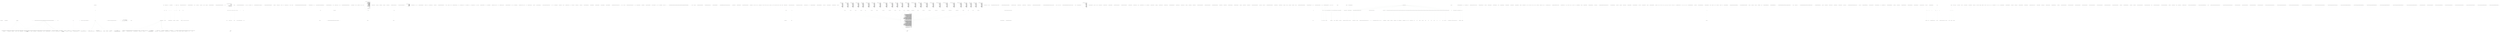 digraph  {
n226 [label="QuantConnect.Lean.Engine.Setup.BrokerageSetupHandler", span=""];
n227 [label=algorithmName, span=""];
n228 [label=liveJob, span=""];
n229 [label="QuantConnect.Interfaces.IAlgorithm", span=""];
n230 [label="QuantConnect.Packets.AlgorithmNodePacket", span=""];
n231 [label="QuantConnect.Lean.Engine.RealTime.IRealTimeHandler", span=""];
n232 [label=liveJob, span=""];
n233 [label=order, span=""];
n234 [label=canonicalOption, span=""];
n0 [cluster="QuantConnect.Lean.Engine.Setup.BrokerageSetupHandler.BrokerageSetupHandler()", label="Entry QuantConnect.Lean.Engine.Setup.BrokerageSetupHandler.BrokerageSetupHandler()", span="72-72"];
n1 [cluster="QuantConnect.Lean.Engine.Setup.BrokerageSetupHandler.BrokerageSetupHandler()", label="Errors = new List<string>()", span="74-74"];
n2 [cluster="QuantConnect.Lean.Engine.Setup.BrokerageSetupHandler.BrokerageSetupHandler()", label="MaximumRuntime = TimeSpan.FromDays(10*365)", span="75-75"];
n5 [cluster="System.Collections.Generic.List<T>.List()", label="Entry System.Collections.Generic.List<T>.List()", span="0-0"];
n3 [cluster="QuantConnect.Lean.Engine.Setup.BrokerageSetupHandler.BrokerageSetupHandler()", label="MaxOrders = int.MaxValue", span="76-76"];
n6 [cluster="System.TimeSpan.FromDays(double)", label="Entry System.TimeSpan.FromDays(double)", span="0-0"];
n4 [cluster="QuantConnect.Lean.Engine.Setup.BrokerageSetupHandler.BrokerageSetupHandler()", label="Exit QuantConnect.Lean.Engine.Setup.BrokerageSetupHandler.BrokerageSetupHandler()", span="72-72"];
n7 [cluster="QuantConnect.Lean.Engine.Setup.BrokerageSetupHandler.CreateAlgorithmInstance(QuantConnect.Packets.AlgorithmNodePacket, string)", label="Entry QuantConnect.Lean.Engine.Setup.BrokerageSetupHandler.CreateAlgorithmInstance(QuantConnect.Packets.AlgorithmNodePacket, string)", span="85-85"];
n8 [cluster="QuantConnect.Lean.Engine.Setup.BrokerageSetupHandler.CreateAlgorithmInstance(QuantConnect.Packets.AlgorithmNodePacket, string)", label="string error", span="87-87"];
n10 [cluster="QuantConnect.Lean.Engine.Setup.BrokerageSetupHandler.CreateAlgorithmInstance(QuantConnect.Packets.AlgorithmNodePacket, string)", label="var loader = new Loader(algorithmNodePacket.Language, TimeSpan.FromSeconds(15), names =>\r\n            {\r\n                // if there's only one use that guy\r\n                if (names.Count == 1)\r\n                {\r\n                    return names.Single();\r\n                }\r\n\r\n                // if there's more than one then check configuration for which one we should use\r\n                var algorithmName = Config.Get(''algorithm-type-name'');\r\n                return names.Single(x => x.Contains(''.'' + algorithmName));\r\n            })", span="91-102"];
n11 [cluster="QuantConnect.Lean.Engine.Setup.BrokerageSetupHandler.CreateAlgorithmInstance(QuantConnect.Packets.AlgorithmNodePacket, string)", label="var complete = loader.TryCreateAlgorithmInstanceWithIsolator(assemblyPath, algorithmNodePacket.RamAllocation, out algorithm, out error)", span="104-104"];
n9 [cluster="QuantConnect.Lean.Engine.Setup.BrokerageSetupHandler.CreateAlgorithmInstance(QuantConnect.Packets.AlgorithmNodePacket, string)", label="IAlgorithm algorithm", span="88-88"];
n16 [cluster="Loader.cstr", label="Entry Loader.cstr", span=""];
n17 [cluster="System.TimeSpan.FromSeconds(double)", label="Entry System.TimeSpan.FromSeconds(double)", span="0-0"];
n21 [cluster="lambda expression", label="names.Count == 1", span="94-94"];
n22 [cluster="lambda expression", label="return names.Single();", span="96-96"];
n24 [cluster="lambda expression", label="return names.Single(x => x.Contains(''.'' + algorithmName));", span="101-101"];
n12 [cluster="QuantConnect.Lean.Engine.Setup.BrokerageSetupHandler.CreateAlgorithmInstance(QuantConnect.Packets.AlgorithmNodePacket, string)", label="!complete", span="105-105"];
n18 [cluster="QuantConnect.AlgorithmFactory.Loader.TryCreateAlgorithmInstanceWithIsolator(string, int, out QuantConnect.Interfaces.IAlgorithm, out string)", label="Entry QuantConnect.AlgorithmFactory.Loader.TryCreateAlgorithmInstanceWithIsolator(string, int, out QuantConnect.Interfaces.IAlgorithm, out string)", span="357-357"];
n13 [cluster="QuantConnect.Lean.Engine.Setup.BrokerageSetupHandler.CreateAlgorithmInstance(QuantConnect.Packets.AlgorithmNodePacket, string)", label="throw new Exception(error + '' Try re-building algorithm and remove duplicate QCAlgorithm base classes.'');", span="105-105"];
n14 [cluster="QuantConnect.Lean.Engine.Setup.BrokerageSetupHandler.CreateAlgorithmInstance(QuantConnect.Packets.AlgorithmNodePacket, string)", label="return algorithm;", span="107-107"];
n15 [cluster="QuantConnect.Lean.Engine.Setup.BrokerageSetupHandler.CreateAlgorithmInstance(QuantConnect.Packets.AlgorithmNodePacket, string)", label="Exit QuantConnect.Lean.Engine.Setup.BrokerageSetupHandler.CreateAlgorithmInstance(QuantConnect.Packets.AlgorithmNodePacket, string)", span="85-85"];
n19 [cluster="System.Exception.Exception(string)", label="Entry System.Exception.Exception(string)", span="0-0"];
n20 [cluster="lambda expression", label="Entry lambda expression", span="91-102"];
n23 [cluster="lambda expression", label="var algorithmName = Config.Get(''algorithm-type-name'')", span="100-100"];
n27 [cluster="QuantConnect.Configuration.Config.Get(string, string)", label="Entry QuantConnect.Configuration.Config.Get(string, string)", span="90-90"];
n30 [cluster="lambda expression", label="x.Contains(''.'' + algorithmName)", span="101-101"];
n25 [cluster="lambda expression", label="Exit lambda expression", span="91-102"];
n28 [cluster="Unk.Single", label="Entry Unk.Single", span=""];
n29 [cluster="lambda expression", label="Entry lambda expression", span="101-101"];
n26 [cluster="System.Collections.Generic.IEnumerable<TSource>.Single<TSource>()", label="Entry System.Collections.Generic.IEnumerable<TSource>.Single<TSource>()", span="0-0"];
n31 [cluster="lambda expression", label="Exit lambda expression", span="101-101"];
n32 [cluster="string.Contains(string)", label="Entry string.Contains(string)", span="0-0"];
n33 [cluster="QuantConnect.Lean.Engine.Setup.BrokerageSetupHandler.CreateBrokerage(QuantConnect.Packets.AlgorithmNodePacket, QuantConnect.Interfaces.IAlgorithm, out QuantConnect.Interfaces.IBrokerageFactory)", label="Entry QuantConnect.Lean.Engine.Setup.BrokerageSetupHandler.CreateBrokerage(QuantConnect.Packets.AlgorithmNodePacket, QuantConnect.Interfaces.IAlgorithm, out QuantConnect.Interfaces.IBrokerageFactory)", span="117-117"];
n34 [cluster="QuantConnect.Lean.Engine.Setup.BrokerageSetupHandler.CreateBrokerage(QuantConnect.Packets.AlgorithmNodePacket, QuantConnect.Interfaces.IAlgorithm, out QuantConnect.Interfaces.IBrokerageFactory)", label="var liveJob = algorithmNodePacket as LiveNodePacket", span="119-119"];
n39 [cluster="QuantConnect.Lean.Engine.Setup.BrokerageSetupHandler.CreateBrokerage(QuantConnect.Packets.AlgorithmNodePacket, QuantConnect.Interfaces.IAlgorithm, out QuantConnect.Interfaces.IBrokerageFactory)", label="var brokerage = _factory.CreateBrokerage(liveJob, uninitializedAlgorithm)", span="130-130"];
n35 [cluster="QuantConnect.Lean.Engine.Setup.BrokerageSetupHandler.CreateBrokerage(QuantConnect.Packets.AlgorithmNodePacket, QuantConnect.Interfaces.IAlgorithm, out QuantConnect.Interfaces.IBrokerageFactory)", label="liveJob == null", span="120-120"];
n37 [cluster="QuantConnect.Lean.Engine.Setup.BrokerageSetupHandler.CreateBrokerage(QuantConnect.Packets.AlgorithmNodePacket, QuantConnect.Interfaces.IAlgorithm, out QuantConnect.Interfaces.IBrokerageFactory)", label="_factory = Composer.Instance.Single<IBrokerageFactory>(brokerageFactory => brokerageFactory.BrokerageType.MatchesTypeName(liveJob.Brokerage))", span="126-126"];
n46 [cluster="lambda expression", label="brokerageFactory.BrokerageType.MatchesTypeName(liveJob.Brokerage)", span="126-126"];
n36 [cluster="QuantConnect.Lean.Engine.Setup.BrokerageSetupHandler.CreateBrokerage(QuantConnect.Packets.AlgorithmNodePacket, QuantConnect.Interfaces.IAlgorithm, out QuantConnect.Interfaces.IBrokerageFactory)", label="throw new ArgumentException(''BrokerageSetupHandler.CreateBrokerage requires a live node packet'');", span="122-122"];
n38 [cluster="QuantConnect.Lean.Engine.Setup.BrokerageSetupHandler.CreateBrokerage(QuantConnect.Packets.AlgorithmNodePacket, QuantConnect.Interfaces.IAlgorithm, out QuantConnect.Interfaces.IBrokerageFactory)", label="factory = _factory", span="127-127"];
n43 [cluster="QuantConnect.Util.Composer.Single<T>(System.Func<T, bool>)", label="Entry QuantConnect.Util.Composer.Single<T>(System.Func<T, bool>)", span="60-60"];
n45 [cluster="lambda expression", label="Entry lambda expression", span="126-126"];
n41 [cluster="QuantConnect.Lean.Engine.Setup.BrokerageSetupHandler.CreateBrokerage(QuantConnect.Packets.AlgorithmNodePacket, QuantConnect.Interfaces.IAlgorithm, out QuantConnect.Interfaces.IBrokerageFactory)", label="Exit QuantConnect.Lean.Engine.Setup.BrokerageSetupHandler.CreateBrokerage(QuantConnect.Packets.AlgorithmNodePacket, QuantConnect.Interfaces.IAlgorithm, out QuantConnect.Interfaces.IBrokerageFactory)", span="117-117"];
n40 [cluster="QuantConnect.Lean.Engine.Setup.BrokerageSetupHandler.CreateBrokerage(QuantConnect.Packets.AlgorithmNodePacket, QuantConnect.Interfaces.IAlgorithm, out QuantConnect.Interfaces.IBrokerageFactory)", label="return brokerage;", span="132-132"];
n44 [cluster="QuantConnect.Interfaces.IBrokerageFactory.CreateBrokerage(QuantConnect.Packets.LiveNodePacket, QuantConnect.Interfaces.IAlgorithm)", label="Entry QuantConnect.Interfaces.IBrokerageFactory.CreateBrokerage(QuantConnect.Packets.LiveNodePacket, QuantConnect.Interfaces.IAlgorithm)", span="55-55"];
n42 [cluster="System.ArgumentException.ArgumentException(string)", label="Entry System.ArgumentException.ArgumentException(string)", span="0-0"];
n47 [cluster="lambda expression", label="Exit lambda expression", span="126-126"];
n48 [cluster="System.Type.MatchesTypeName(string)", label="Entry System.Type.MatchesTypeName(string)", span="608-608"];
n49 [cluster="QuantConnect.Lean.Engine.Setup.BrokerageSetupHandler.Setup(QuantConnect.Interfaces.IAlgorithm, QuantConnect.Interfaces.IBrokerage, QuantConnect.Packets.AlgorithmNodePacket, QuantConnect.Lean.Engine.Results.IResultHandler, QuantConnect.Lean.Engine.TransactionHandlers.ITransactionHandler, QuantConnect.Lean.Engine.RealTime.IRealTimeHandler)", label="Entry QuantConnect.Lean.Engine.Setup.BrokerageSetupHandler.Setup(QuantConnect.Interfaces.IAlgorithm, QuantConnect.Interfaces.IBrokerage, QuantConnect.Packets.AlgorithmNodePacket, QuantConnect.Lean.Engine.Results.IResultHandler, QuantConnect.Lean.Engine.TransactionHandlers.ITransactionHandler, QuantConnect.Lean.Engine.RealTime.IRealTimeHandler)", span="145-145"];
n50 [cluster="QuantConnect.Lean.Engine.Setup.BrokerageSetupHandler.Setup(QuantConnect.Interfaces.IAlgorithm, QuantConnect.Interfaces.IBrokerage, QuantConnect.Packets.AlgorithmNodePacket, QuantConnect.Lean.Engine.Results.IResultHandler, QuantConnect.Lean.Engine.TransactionHandlers.ITransactionHandler, QuantConnect.Lean.Engine.RealTime.IRealTimeHandler)", label="_algorithm = algorithm", span="147-147"];
n51 [cluster="QuantConnect.Lean.Engine.Setup.BrokerageSetupHandler.Setup(QuantConnect.Interfaces.IAlgorithm, QuantConnect.Interfaces.IBrokerage, QuantConnect.Packets.AlgorithmNodePacket, QuantConnect.Lean.Engine.Results.IResultHandler, QuantConnect.Lean.Engine.TransactionHandlers.ITransactionHandler, QuantConnect.Lean.Engine.RealTime.IRealTimeHandler)", label="var liveJob = job as LiveNodePacket", span="150-150"];
n60 [cluster="QuantConnect.Lean.Engine.Setup.BrokerageSetupHandler.Setup(QuantConnect.Interfaces.IAlgorithm, QuantConnect.Interfaces.IBrokerage, QuantConnect.Packets.AlgorithmNodePacket, QuantConnect.Lean.Engine.Results.IResultHandler, QuantConnect.Lean.Engine.TransactionHandlers.ITransactionHandler, QuantConnect.Lean.Engine.RealTime.IRealTimeHandler)", label="resultHandler.SendStatusUpdate(AlgorithmStatus.Initializing, ''Initializing algorithm...'')", span="178-178"];
n61 [cluster="QuantConnect.Lean.Engine.Setup.BrokerageSetupHandler.Setup(QuantConnect.Interfaces.IAlgorithm, QuantConnect.Interfaces.IBrokerage, QuantConnect.Packets.AlgorithmNodePacket, QuantConnect.Lean.Engine.Results.IResultHandler, QuantConnect.Lean.Engine.TransactionHandlers.ITransactionHandler, QuantConnect.Lean.Engine.RealTime.IRealTimeHandler)", label="var controls = job.Controls", span="181-181"];
n63 [cluster="QuantConnect.Lean.Engine.Setup.BrokerageSetupHandler.Setup(QuantConnect.Interfaces.IAlgorithm, QuantConnect.Interfaces.IBrokerage, QuantConnect.Packets.AlgorithmNodePacket, QuantConnect.Lean.Engine.Results.IResultHandler, QuantConnect.Lean.Engine.TransactionHandlers.ITransactionHandler, QuantConnect.Lean.Engine.RealTime.IRealTimeHandler)", label="var initializeComplete = isolator.ExecuteWithTimeLimit(TimeSpan.FromSeconds(300), () =>\r\n                {\r\n                    try\r\n                    {\r\n                        //Set the default brokerage model before initialize\r\n                        algorithm.SetBrokerageModel(_factory.BrokerageModel);\r\n                        //Margin calls are disabled by default in live mode\r\n                        algorithm.Portfolio.MarginCallModel = MarginCallModel.Null;\r\n                        //Set our parameters\r\n                        algorithm.SetParameters(job.Parameters);\r\n                        algorithm.SetAvailableDataTypes(GetConfiguredDataFeeds());\r\n                        //Algorithm is live, not backtesting:\r\n                        algorithm.SetLiveMode(true);\r\n                        //Initialize the algorithm's starting date\r\n                        algorithm.SetDateTime(DateTime.UtcNow);\r\n                        //Set the source impl for the event scheduling\r\n                        algorithm.Schedule.SetEventSchedule(realTimeHandler);\r\n                        //Initialise the algorithm, get the required data:\r\n                        algorithm.Initialize();\r\n                        if (liveJob.Brokerage != ''PaperBrokerage'')\r\n                        {\r\n                            //Zero the CashBook - we'll populate directly from brokerage\r\n                            foreach (var kvp in algorithm.Portfolio.CashBook)\r\n                            {\r\n                                kvp.Value.SetAmount(0);\r\n                            }\r\n                        }\r\n                    }\r\n                    catch (Exception err)\r\n                    {\r\n                        AddInitializationError(err.Message);\r\n                    }\r\n                }, controls.RamAllocation)", span="183-215"];
n172 [cluster="lambda expression", label="algorithm.SetBrokerageModel(_factory.BrokerageModel)", span="188-188"];
n173 [cluster="lambda expression", label="algorithm.Portfolio.MarginCallModel = MarginCallModel.Null", span="190-190"];
n174 [cluster="lambda expression", label="algorithm.SetParameters(job.Parameters)", span="192-192"];
n175 [cluster="lambda expression", label="algorithm.SetAvailableDataTypes(GetConfiguredDataFeeds())", span="193-193"];
n176 [cluster="lambda expression", label="algorithm.SetLiveMode(true)", span="195-195"];
n177 [cluster="lambda expression", label="algorithm.SetDateTime(DateTime.UtcNow)", span="197-197"];
n178 [cluster="lambda expression", label="algorithm.Schedule.SetEventSchedule(realTimeHandler)", span="199-199"];
n179 [cluster="lambda expression", label="algorithm.Initialize()", span="201-201"];
n181 [cluster="lambda expression", label="algorithm.Portfolio.CashBook", span="205-205"];
n67 [cluster="QuantConnect.Lean.Engine.Setup.BrokerageSetupHandler.Setup(QuantConnect.Interfaces.IAlgorithm, QuantConnect.Interfaces.IBrokerage, QuantConnect.Packets.AlgorithmNodePacket, QuantConnect.Lean.Engine.Results.IResultHandler, QuantConnect.Lean.Engine.TransactionHandlers.ITransactionHandler, QuantConnect.Lean.Engine.RealTime.IRealTimeHandler)", label="resultHandler.SendStatusUpdate(AlgorithmStatus.LoggingIn, ''Logging into brokerage...'')", span="224-224"];
n68 [cluster="QuantConnect.Lean.Engine.Setup.BrokerageSetupHandler.Setup(QuantConnect.Interfaces.IAlgorithm, QuantConnect.Interfaces.IBrokerage, QuantConnect.Packets.AlgorithmNodePacket, QuantConnect.Lean.Engine.Results.IResultHandler, QuantConnect.Lean.Engine.TransactionHandlers.ITransactionHandler, QuantConnect.Lean.Engine.RealTime.IRealTimeHandler)", label="brokerage.Message += brokerageOnMessage", span="226-226"];
n70 [cluster="QuantConnect.Lean.Engine.Setup.BrokerageSetupHandler.Setup(QuantConnect.Interfaces.IAlgorithm, QuantConnect.Interfaces.IBrokerage, QuantConnect.Packets.AlgorithmNodePacket, QuantConnect.Lean.Engine.Results.IResultHandler, QuantConnect.Lean.Engine.TransactionHandlers.ITransactionHandler, QuantConnect.Lean.Engine.RealTime.IRealTimeHandler)", label="brokerage.Connect()", span="232-232"];
n75 [cluster="QuantConnect.Lean.Engine.Setup.BrokerageSetupHandler.Setup(QuantConnect.Interfaces.IAlgorithm, QuantConnect.Interfaces.IBrokerage, QuantConnect.Packets.AlgorithmNodePacket, QuantConnect.Lean.Engine.Results.IResultHandler, QuantConnect.Lean.Engine.TransactionHandlers.ITransactionHandler, QuantConnect.Lean.Engine.RealTime.IRealTimeHandler)", label="!brokerage.IsConnected", span="242-242"];
n79 [cluster="QuantConnect.Lean.Engine.Setup.BrokerageSetupHandler.Setup(QuantConnect.Interfaces.IAlgorithm, QuantConnect.Interfaces.IBrokerage, QuantConnect.Packets.AlgorithmNodePacket, QuantConnect.Lean.Engine.Results.IResultHandler, QuantConnect.Lean.Engine.TransactionHandlers.ITransactionHandler, QuantConnect.Lean.Engine.RealTime.IRealTimeHandler)", label="var cashBalance = brokerage.GetCashBalance()", span="253-253"];
n82 [cluster="QuantConnect.Lean.Engine.Setup.BrokerageSetupHandler.Setup(QuantConnect.Interfaces.IAlgorithm, QuantConnect.Interfaces.IBrokerage, QuantConnect.Packets.AlgorithmNodePacket, QuantConnect.Lean.Engine.Results.IResultHandler, QuantConnect.Lean.Engine.TransactionHandlers.ITransactionHandler, QuantConnect.Lean.Engine.RealTime.IRealTimeHandler)", label="algorithm.Portfolio.SetCash(cash.Symbol, cash.Amount, cash.ConversionRate)", span="257-257"];
n88 [cluster="QuantConnect.Lean.Engine.Setup.BrokerageSetupHandler.Setup(QuantConnect.Interfaces.IAlgorithm, QuantConnect.Interfaces.IBrokerage, QuantConnect.Packets.AlgorithmNodePacket, QuantConnect.Lean.Engine.Results.IResultHandler, QuantConnect.Lean.Engine.TransactionHandlers.ITransactionHandler, QuantConnect.Lean.Engine.RealTime.IRealTimeHandler)", label="var openOrders = brokerage.GetOpenOrders()", span="271-271"];
n91 [cluster="QuantConnect.Lean.Engine.Setup.BrokerageSetupHandler.Setup(QuantConnect.Interfaces.IAlgorithm, QuantConnect.Interfaces.IBrokerage, QuantConnect.Packets.AlgorithmNodePacket, QuantConnect.Lean.Engine.Results.IResultHandler, QuantConnect.Lean.Engine.TransactionHandlers.ITransactionHandler, QuantConnect.Lean.Engine.RealTime.IRealTimeHandler)", label="order.Id = algorithm.Transactions.GetIncrementOrderId()", span="276-276"];
n92 [cluster="QuantConnect.Lean.Engine.Setup.BrokerageSetupHandler.Setup(QuantConnect.Interfaces.IAlgorithm, QuantConnect.Interfaces.IBrokerage, QuantConnect.Packets.AlgorithmNodePacket, QuantConnect.Lean.Engine.Results.IResultHandler, QuantConnect.Lean.Engine.TransactionHandlers.ITransactionHandler, QuantConnect.Lean.Engine.RealTime.IRealTimeHandler)", label="transactionHandler.Orders.AddOrUpdate(order.Id, order, (i, o) => order)", span="277-277"];
n98 [cluster="QuantConnect.Lean.Engine.Setup.BrokerageSetupHandler.Setup(QuantConnect.Interfaces.IAlgorithm, QuantConnect.Interfaces.IBrokerage, QuantConnect.Packets.AlgorithmNodePacket, QuantConnect.Lean.Engine.Results.IResultHandler, QuantConnect.Lean.Engine.TransactionHandlers.ITransactionHandler, QuantConnect.Lean.Engine.RealTime.IRealTimeHandler)", label="var holdings = brokerage.GetAccountHoldings()", span="291-291"];
n100 [cluster="QuantConnect.Lean.Engine.Setup.BrokerageSetupHandler.Setup(QuantConnect.Interfaces.IAlgorithm, QuantConnect.Interfaces.IBrokerage, QuantConnect.Packets.AlgorithmNodePacket, QuantConnect.Lean.Engine.Results.IResultHandler, QuantConnect.Lean.Engine.TransactionHandlers.ITransactionHandler, QuantConnect.Lean.Engine.RealTime.IRealTimeHandler)", label="var minResolution = new Lazy<Resolution>(() => algorithm.Securities.Select(x => x.Value.Resolution).DefaultIfEmpty(Resolution.Second).Min())", span="293-293"];
n199 [cluster="lambda expression", label="algorithm.Securities.Select(x => x.Value.Resolution).DefaultIfEmpty(Resolution.Second).Min()", span="293-293"];
n106 [cluster="QuantConnect.Lean.Engine.Setup.BrokerageSetupHandler.Setup(QuantConnect.Interfaces.IAlgorithm, QuantConnect.Interfaces.IBrokerage, QuantConnect.Packets.AlgorithmNodePacket, QuantConnect.Lean.Engine.Results.IResultHandler, QuantConnect.Lean.Engine.TransactionHandlers.ITransactionHandler, QuantConnect.Lean.Engine.RealTime.IRealTimeHandler)", label="!algorithm.Portfolio.ContainsKey(holding.Symbol)", span="309-309"];
n112 [cluster="QuantConnect.Lean.Engine.Setup.BrokerageSetupHandler.Setup(QuantConnect.Interfaces.IAlgorithm, QuantConnect.Interfaces.IBrokerage, QuantConnect.Packets.AlgorithmNodePacket, QuantConnect.Lean.Engine.Results.IResultHandler, QuantConnect.Lean.Engine.TransactionHandlers.ITransactionHandler, QuantConnect.Lean.Engine.RealTime.IRealTimeHandler)", label="var canonicalOption = algorithm.AddSecurity(holding.Type, underlying, minResolution.Value, null, true, 1.0m, false)", span="323-323"];
n113 [cluster="QuantConnect.Lean.Engine.Setup.BrokerageSetupHandler.Setup(QuantConnect.Interfaces.IAlgorithm, QuantConnect.Interfaces.IBrokerage, QuantConnect.Packets.AlgorithmNodePacket, QuantConnect.Lean.Engine.Results.IResultHandler, QuantConnect.Lean.Engine.TransactionHandlers.ITransactionHandler, QuantConnect.Lean.Engine.RealTime.IRealTimeHandler)", label="var universe = algorithm.UniverseManager.Where(x => x.Key == canonicalOption.Symbol).First().Value", span="324-324"];
n114 [cluster="QuantConnect.Lean.Engine.Setup.BrokerageSetupHandler.Setup(QuantConnect.Interfaces.IAlgorithm, QuantConnect.Interfaces.IBrokerage, QuantConnect.Packets.AlgorithmNodePacket, QuantConnect.Lean.Engine.Results.IResultHandler, QuantConnect.Lean.Engine.TransactionHandlers.ITransactionHandler, QuantConnect.Lean.Engine.RealTime.IRealTimeHandler)", label="var option = universe.CreateSecurity(holding.Symbol, algorithm, marketHoursDatabase, symbolPropertiesDatabase)", span="327-327"];
n115 [cluster="QuantConnect.Lean.Engine.Setup.BrokerageSetupHandler.Setup(QuantConnect.Interfaces.IAlgorithm, QuantConnect.Interfaces.IBrokerage, QuantConnect.Packets.AlgorithmNodePacket, QuantConnect.Lean.Engine.Results.IResultHandler, QuantConnect.Lean.Engine.TransactionHandlers.ITransactionHandler, QuantConnect.Lean.Engine.RealTime.IRealTimeHandler)", label="algorithm.Securities.Add(holding.Symbol, option)", span="328-328"];
n118 [cluster="QuantConnect.Lean.Engine.Setup.BrokerageSetupHandler.Setup(QuantConnect.Interfaces.IAlgorithm, QuantConnect.Interfaces.IBrokerage, QuantConnect.Packets.AlgorithmNodePacket, QuantConnect.Lean.Engine.Results.IResultHandler, QuantConnect.Lean.Engine.TransactionHandlers.ITransactionHandler, QuantConnect.Lean.Engine.RealTime.IRealTimeHandler)", label="algorithm.AddSecurity(holding.Type, holding.Symbol.Value, minResolution.Value, null, true, 1.0m, false)", span="338-338"];
n119 [cluster="QuantConnect.Lean.Engine.Setup.BrokerageSetupHandler.Setup(QuantConnect.Interfaces.IAlgorithm, QuantConnect.Interfaces.IBrokerage, QuantConnect.Packets.AlgorithmNodePacket, QuantConnect.Lean.Engine.Results.IResultHandler, QuantConnect.Lean.Engine.TransactionHandlers.ITransactionHandler, QuantConnect.Lean.Engine.RealTime.IRealTimeHandler)", label="algorithm.Portfolio[holding.Symbol].SetHoldings(holding.AveragePrice, (int) holding.Quantity)", span="342-342"];
n120 [cluster="QuantConnect.Lean.Engine.Setup.BrokerageSetupHandler.Setup(QuantConnect.Interfaces.IAlgorithm, QuantConnect.Interfaces.IBrokerage, QuantConnect.Packets.AlgorithmNodePacket, QuantConnect.Lean.Engine.Results.IResultHandler, QuantConnect.Lean.Engine.TransactionHandlers.ITransactionHandler, QuantConnect.Lean.Engine.RealTime.IRealTimeHandler)", label="algorithm.Securities[holding.Symbol].SetMarketPrice(new TradeBar\r\n                        {\r\n                            Time = DateTime.Now,\r\n                            Open = holding.MarketPrice,\r\n                            High = holding.MarketPrice,\r\n                            Low = holding.MarketPrice,\r\n                            Close = holding.MarketPrice,\r\n                            Volume = 0,\r\n                            Symbol = holding.Symbol,\r\n                            DataType = MarketDataType.TradeBar\r\n                        })", span="343-353"];
n125 [cluster="QuantConnect.Lean.Engine.Setup.BrokerageSetupHandler.Setup(QuantConnect.Interfaces.IAlgorithm, QuantConnect.Interfaces.IBrokerage, QuantConnect.Packets.AlgorithmNodePacket, QuantConnect.Lean.Engine.Results.IResultHandler, QuantConnect.Lean.Engine.TransactionHandlers.ITransactionHandler, QuantConnect.Lean.Engine.RealTime.IRealTimeHandler)", label="algorithm.PostInitialize()", span="363-363"];
n126 [cluster="QuantConnect.Lean.Engine.Setup.BrokerageSetupHandler.Setup(QuantConnect.Interfaces.IAlgorithm, QuantConnect.Interfaces.IBrokerage, QuantConnect.Packets.AlgorithmNodePacket, QuantConnect.Lean.Engine.Results.IResultHandler, QuantConnect.Lean.Engine.TransactionHandlers.ITransactionHandler, QuantConnect.Lean.Engine.RealTime.IRealTimeHandler)", label="StartingPortfolioValue = algorithm.Portfolio.TotalPortfolioValue", span="366-366"];
n52 [cluster="QuantConnect.Lean.Engine.Setup.BrokerageSetupHandler.Setup(QuantConnect.Interfaces.IAlgorithm, QuantConnect.Interfaces.IBrokerage, QuantConnect.Packets.AlgorithmNodePacket, QuantConnect.Lean.Engine.Results.IResultHandler, QuantConnect.Lean.Engine.TransactionHandlers.ITransactionHandler, QuantConnect.Lean.Engine.RealTime.IRealTimeHandler)", label="liveJob == null", span="151-151"];
n55 [cluster="QuantConnect.Lean.Engine.Setup.BrokerageSetupHandler.Setup(QuantConnect.Interfaces.IAlgorithm, QuantConnect.Interfaces.IBrokerage, QuantConnect.Packets.AlgorithmNodePacket, QuantConnect.Lean.Engine.Results.IResultHandler, QuantConnect.Lean.Engine.TransactionHandlers.ITransactionHandler, QuantConnect.Lean.Engine.RealTime.IRealTimeHandler)", label="string.IsNullOrWhiteSpace(liveJob.Brokerage)", span="158-158"];
n180 [cluster="lambda expression", label="liveJob.Brokerage != ''PaperBrokerage''", span="202-202"];
n53 [cluster="QuantConnect.Lean.Engine.Setup.BrokerageSetupHandler.Setup(QuantConnect.Interfaces.IAlgorithm, QuantConnect.Interfaces.IBrokerage, QuantConnect.Packets.AlgorithmNodePacket, QuantConnect.Lean.Engine.Results.IResultHandler, QuantConnect.Lean.Engine.TransactionHandlers.ITransactionHandler, QuantConnect.Lean.Engine.RealTime.IRealTimeHandler)", label="AddInitializationError(''BrokerageSetupHandler requires a LiveNodePacket'')", span="153-153"];
n54 [cluster="QuantConnect.Lean.Engine.Setup.BrokerageSetupHandler.Setup(QuantConnect.Interfaces.IAlgorithm, QuantConnect.Interfaces.IBrokerage, QuantConnect.Packets.AlgorithmNodePacket, QuantConnect.Lean.Engine.Results.IResultHandler, QuantConnect.Lean.Engine.TransactionHandlers.ITransactionHandler, QuantConnect.Lean.Engine.RealTime.IRealTimeHandler)", label="return false;", span="154-154"];
n132 [cluster="QuantConnect.Lean.Engine.Setup.BrokerageSetupHandler.AddInitializationError(string)", label="Entry QuantConnect.Lean.Engine.Setup.BrokerageSetupHandler.AddInitializationError(string)", span="406-406"];
n56 [cluster="QuantConnect.Lean.Engine.Setup.BrokerageSetupHandler.Setup(QuantConnect.Interfaces.IAlgorithm, QuantConnect.Interfaces.IBrokerage, QuantConnect.Packets.AlgorithmNodePacket, QuantConnect.Lean.Engine.Results.IResultHandler, QuantConnect.Lean.Engine.TransactionHandlers.ITransactionHandler, QuantConnect.Lean.Engine.RealTime.IRealTimeHandler)", label="AddInitializationError(''A brokerage must be specified'')", span="160-160"];
n58 [cluster="QuantConnect.Lean.Engine.Setup.BrokerageSetupHandler.Setup(QuantConnect.Interfaces.IAlgorithm, QuantConnect.Interfaces.IBrokerage, QuantConnect.Packets.AlgorithmNodePacket, QuantConnect.Lean.Engine.Results.IResultHandler, QuantConnect.Lean.Engine.TransactionHandlers.ITransactionHandler, QuantConnect.Lean.Engine.RealTime.IRealTimeHandler)", label="EventHandler<BrokerageMessageEvent> brokerageOnMessage = (sender, args) =>\r\n            {\r\n                if (args.Type == BrokerageMessageType.Error)\r\n                {\r\n                    AddInitializationError(string.Format(''Brokerage Error Code: {0} - {1}'', args.Code, args.Message));\r\n                }\r\n            }", span="166-172"];
n133 [cluster="string.IsNullOrWhiteSpace(string)", label="Entry string.IsNullOrWhiteSpace(string)", span="0-0"];
n57 [cluster="QuantConnect.Lean.Engine.Setup.BrokerageSetupHandler.Setup(QuantConnect.Interfaces.IAlgorithm, QuantConnect.Interfaces.IBrokerage, QuantConnect.Packets.AlgorithmNodePacket, QuantConnect.Lean.Engine.Results.IResultHandler, QuantConnect.Lean.Engine.TransactionHandlers.ITransactionHandler, QuantConnect.Lean.Engine.RealTime.IRealTimeHandler)", label="return false;", span="161-161"];
n59 [cluster="QuantConnect.Lean.Engine.Setup.BrokerageSetupHandler.Setup(QuantConnect.Interfaces.IAlgorithm, QuantConnect.Interfaces.IBrokerage, QuantConnect.Packets.AlgorithmNodePacket, QuantConnect.Lean.Engine.Results.IResultHandler, QuantConnect.Lean.Engine.TransactionHandlers.ITransactionHandler, QuantConnect.Lean.Engine.RealTime.IRealTimeHandler)", label="Log.Trace(''BrokerageSetupHandler.Setup(): Initializing algorithm...'')", span="176-176"];
n167 [cluster="lambda expression", label="args.Type == BrokerageMessageType.Error", span="168-168"];
n168 [cluster="lambda expression", label="AddInitializationError(string.Format(''Brokerage Error Code: {0} - {1}'', args.Code, args.Message))", span="170-170"];
n134 [cluster="QuantConnect.Logging.Log.Trace(string, bool)", label="Entry QuantConnect.Logging.Log.Trace(string, bool)", span="106-106"];
n135 [cluster="QuantConnect.Lean.Engine.Results.IResultHandler.SendStatusUpdate(QuantConnect.AlgorithmStatus, string)", label="Entry QuantConnect.Lean.Engine.Results.IResultHandler.SendStatusUpdate(QuantConnect.AlgorithmStatus, string)", span="219-219"];
n62 [cluster="QuantConnect.Lean.Engine.Setup.BrokerageSetupHandler.Setup(QuantConnect.Interfaces.IAlgorithm, QuantConnect.Interfaces.IBrokerage, QuantConnect.Packets.AlgorithmNodePacket, QuantConnect.Lean.Engine.Results.IResultHandler, QuantConnect.Lean.Engine.TransactionHandlers.ITransactionHandler, QuantConnect.Lean.Engine.RealTime.IRealTimeHandler)", label="var isolator = new Isolator()", span="182-182"];
n136 [cluster="QuantConnect.Isolator.Isolator()", label="Entry QuantConnect.Isolator.Isolator()", span="55-55"];
n64 [cluster="QuantConnect.Lean.Engine.Setup.BrokerageSetupHandler.Setup(QuantConnect.Interfaces.IAlgorithm, QuantConnect.Interfaces.IBrokerage, QuantConnect.Packets.AlgorithmNodePacket, QuantConnect.Lean.Engine.Results.IResultHandler, QuantConnect.Lean.Engine.TransactionHandlers.ITransactionHandler, QuantConnect.Lean.Engine.RealTime.IRealTimeHandler)", label="!initializeComplete", span="217-217"];
n137 [cluster="QuantConnect.Isolator.ExecuteWithTimeLimit(System.TimeSpan, System.Action, long)", label="Entry QuantConnect.Isolator.ExecuteWithTimeLimit(System.TimeSpan, System.Action, long)", span="145-145"];
n171 [cluster="lambda expression", label="Entry lambda expression", span="183-215"];
n65 [cluster="QuantConnect.Lean.Engine.Setup.BrokerageSetupHandler.Setup(QuantConnect.Interfaces.IAlgorithm, QuantConnect.Interfaces.IBrokerage, QuantConnect.Packets.AlgorithmNodePacket, QuantConnect.Lean.Engine.Results.IResultHandler, QuantConnect.Lean.Engine.TransactionHandlers.ITransactionHandler, QuantConnect.Lean.Engine.RealTime.IRealTimeHandler)", label="AddInitializationError(''Initialization timed out.'')", span="219-219"];
n66 [cluster="QuantConnect.Lean.Engine.Setup.BrokerageSetupHandler.Setup(QuantConnect.Interfaces.IAlgorithm, QuantConnect.Interfaces.IBrokerage, QuantConnect.Packets.AlgorithmNodePacket, QuantConnect.Lean.Engine.Results.IResultHandler, QuantConnect.Lean.Engine.TransactionHandlers.ITransactionHandler, QuantConnect.Lean.Engine.RealTime.IRealTimeHandler)", label="return false;", span="220-220"];
n69 [cluster="QuantConnect.Lean.Engine.Setup.BrokerageSetupHandler.Setup(QuantConnect.Interfaces.IAlgorithm, QuantConnect.Interfaces.IBrokerage, QuantConnect.Packets.AlgorithmNodePacket, QuantConnect.Lean.Engine.Results.IResultHandler, QuantConnect.Lean.Engine.TransactionHandlers.ITransactionHandler, QuantConnect.Lean.Engine.RealTime.IRealTimeHandler)", label="Log.Trace(''BrokerageSetupHandler.Setup(): Connecting to brokerage...'')", span="228-228"];
n71 [cluster="QuantConnect.Lean.Engine.Setup.BrokerageSetupHandler.Setup(QuantConnect.Interfaces.IAlgorithm, QuantConnect.Interfaces.IBrokerage, QuantConnect.Packets.AlgorithmNodePacket, QuantConnect.Lean.Engine.Results.IResultHandler, QuantConnect.Lean.Engine.TransactionHandlers.ITransactionHandler, QuantConnect.Lean.Engine.RealTime.IRealTimeHandler)", label=Exception, span="234-234"];
n138 [cluster="QuantConnect.Interfaces.IBrokerage.Connect()", label="Entry QuantConnect.Interfaces.IBrokerage.Connect()", span="103-103"];
n72 [cluster="QuantConnect.Lean.Engine.Setup.BrokerageSetupHandler.Setup(QuantConnect.Interfaces.IAlgorithm, QuantConnect.Interfaces.IBrokerage, QuantConnect.Packets.AlgorithmNodePacket, QuantConnect.Lean.Engine.Results.IResultHandler, QuantConnect.Lean.Engine.TransactionHandlers.ITransactionHandler, QuantConnect.Lean.Engine.RealTime.IRealTimeHandler)", label="Log.Error(err)", span="236-236"];
n73 [cluster="QuantConnect.Lean.Engine.Setup.BrokerageSetupHandler.Setup(QuantConnect.Interfaces.IAlgorithm, QuantConnect.Interfaces.IBrokerage, QuantConnect.Packets.AlgorithmNodePacket, QuantConnect.Lean.Engine.Results.IResultHandler, QuantConnect.Lean.Engine.TransactionHandlers.ITransactionHandler, QuantConnect.Lean.Engine.RealTime.IRealTimeHandler)", label="AddInitializationError(string.Format(''Error connecting to brokerage: {0}. '' +\r\n                        ''This may be caused by incorrect login credentials or an unsupported account type.'', err.Message))", span="237-238"];
n139 [cluster="QuantConnect.Logging.Log.Error(System.Exception, string, bool)", label="Entry QuantConnect.Logging.Log.Error(System.Exception, string, bool)", span="98-98"];
n74 [cluster="QuantConnect.Lean.Engine.Setup.BrokerageSetupHandler.Setup(QuantConnect.Interfaces.IAlgorithm, QuantConnect.Interfaces.IBrokerage, QuantConnect.Packets.AlgorithmNodePacket, QuantConnect.Lean.Engine.Results.IResultHandler, QuantConnect.Lean.Engine.TransactionHandlers.ITransactionHandler, QuantConnect.Lean.Engine.RealTime.IRealTimeHandler)", label="return false;", span="239-239"];
n140 [cluster="string.Format(string, object)", label="Entry string.Format(string, object)", span="0-0"];
n76 [cluster="QuantConnect.Lean.Engine.Setup.BrokerageSetupHandler.Setup(QuantConnect.Interfaces.IAlgorithm, QuantConnect.Interfaces.IBrokerage, QuantConnect.Packets.AlgorithmNodePacket, QuantConnect.Lean.Engine.Results.IResultHandler, QuantConnect.Lean.Engine.TransactionHandlers.ITransactionHandler, QuantConnect.Lean.Engine.RealTime.IRealTimeHandler)", label="AddInitializationError(''Unable to connect to brokerage.'')", span="245-245"];
n78 [cluster="QuantConnect.Lean.Engine.Setup.BrokerageSetupHandler.Setup(QuantConnect.Interfaces.IAlgorithm, QuantConnect.Interfaces.IBrokerage, QuantConnect.Packets.AlgorithmNodePacket, QuantConnect.Lean.Engine.Results.IResultHandler, QuantConnect.Lean.Engine.TransactionHandlers.ITransactionHandler, QuantConnect.Lean.Engine.RealTime.IRealTimeHandler)", label="Log.Trace(''BrokerageSetupHandler.Setup(): Fetching cash balance from brokerage...'')", span="249-249"];
n77 [cluster="QuantConnect.Lean.Engine.Setup.BrokerageSetupHandler.Setup(QuantConnect.Interfaces.IAlgorithm, QuantConnect.Interfaces.IBrokerage, QuantConnect.Packets.AlgorithmNodePacket, QuantConnect.Lean.Engine.Results.IResultHandler, QuantConnect.Lean.Engine.TransactionHandlers.ITransactionHandler, QuantConnect.Lean.Engine.RealTime.IRealTimeHandler)", label="return false;", span="246-246"];
n80 [cluster="QuantConnect.Lean.Engine.Setup.BrokerageSetupHandler.Setup(QuantConnect.Interfaces.IAlgorithm, QuantConnect.Interfaces.IBrokerage, QuantConnect.Packets.AlgorithmNodePacket, QuantConnect.Lean.Engine.Results.IResultHandler, QuantConnect.Lean.Engine.TransactionHandlers.ITransactionHandler, QuantConnect.Lean.Engine.RealTime.IRealTimeHandler)", label=cashBalance, span="254-254"];
n141 [cluster="QuantConnect.Interfaces.IBrokerage.GetCashBalance()", label="Entry QuantConnect.Interfaces.IBrokerage.GetCashBalance()", span="77-77"];
n81 [cluster="QuantConnect.Lean.Engine.Setup.BrokerageSetupHandler.Setup(QuantConnect.Interfaces.IAlgorithm, QuantConnect.Interfaces.IBrokerage, QuantConnect.Packets.AlgorithmNodePacket, QuantConnect.Lean.Engine.Results.IResultHandler, QuantConnect.Lean.Engine.TransactionHandlers.ITransactionHandler, QuantConnect.Lean.Engine.RealTime.IRealTimeHandler)", label="Log.Trace(''BrokerageSetupHandler.Setup(): Setting '' + cash.Symbol + '' cash to '' + cash.Amount)", span="256-256"];
n83 [cluster="QuantConnect.Lean.Engine.Setup.BrokerageSetupHandler.Setup(QuantConnect.Interfaces.IAlgorithm, QuantConnect.Interfaces.IBrokerage, QuantConnect.Packets.AlgorithmNodePacket, QuantConnect.Lean.Engine.Results.IResultHandler, QuantConnect.Lean.Engine.TransactionHandlers.ITransactionHandler, QuantConnect.Lean.Engine.RealTime.IRealTimeHandler)", label=Exception, span="260-260"];
n87 [cluster="QuantConnect.Lean.Engine.Setup.BrokerageSetupHandler.Setup(QuantConnect.Interfaces.IAlgorithm, QuantConnect.Interfaces.IBrokerage, QuantConnect.Packets.AlgorithmNodePacket, QuantConnect.Lean.Engine.Results.IResultHandler, QuantConnect.Lean.Engine.TransactionHandlers.ITransactionHandler, QuantConnect.Lean.Engine.RealTime.IRealTimeHandler)", label="Log.Trace(''BrokerageSetupHandler.Setup(): Fetching open orders from brokerage...'')", span="267-267"];
n142 [cluster="QuantConnect.Securities.SecurityPortfolioManager.SetCash(string, decimal, decimal)", label="Entry QuantConnect.Securities.SecurityPortfolioManager.SetCash(string, decimal, decimal)", span="483-483"];
n84 [cluster="QuantConnect.Lean.Engine.Setup.BrokerageSetupHandler.Setup(QuantConnect.Interfaces.IAlgorithm, QuantConnect.Interfaces.IBrokerage, QuantConnect.Packets.AlgorithmNodePacket, QuantConnect.Lean.Engine.Results.IResultHandler, QuantConnect.Lean.Engine.TransactionHandlers.ITransactionHandler, QuantConnect.Lean.Engine.RealTime.IRealTimeHandler)", label="Log.Error(err)", span="262-262"];
n85 [cluster="QuantConnect.Lean.Engine.Setup.BrokerageSetupHandler.Setup(QuantConnect.Interfaces.IAlgorithm, QuantConnect.Interfaces.IBrokerage, QuantConnect.Packets.AlgorithmNodePacket, QuantConnect.Lean.Engine.Results.IResultHandler, QuantConnect.Lean.Engine.TransactionHandlers.ITransactionHandler, QuantConnect.Lean.Engine.RealTime.IRealTimeHandler)", label="AddInitializationError(''Error getting cash balance from brokerage: '' + err.Message)", span="263-263"];
n86 [cluster="QuantConnect.Lean.Engine.Setup.BrokerageSetupHandler.Setup(QuantConnect.Interfaces.IAlgorithm, QuantConnect.Interfaces.IBrokerage, QuantConnect.Packets.AlgorithmNodePacket, QuantConnect.Lean.Engine.Results.IResultHandler, QuantConnect.Lean.Engine.TransactionHandlers.ITransactionHandler, QuantConnect.Lean.Engine.RealTime.IRealTimeHandler)", label="return false;", span="264-264"];
n89 [cluster="QuantConnect.Lean.Engine.Setup.BrokerageSetupHandler.Setup(QuantConnect.Interfaces.IAlgorithm, QuantConnect.Interfaces.IBrokerage, QuantConnect.Packets.AlgorithmNodePacket, QuantConnect.Lean.Engine.Results.IResultHandler, QuantConnect.Lean.Engine.TransactionHandlers.ITransactionHandler, QuantConnect.Lean.Engine.RealTime.IRealTimeHandler)", label=openOrders, span="272-272"];
n143 [cluster="QuantConnect.Interfaces.IBrokerage.GetOpenOrders()", label="Entry QuantConnect.Interfaces.IBrokerage.GetOpenOrders()", span="65-65"];
n90 [cluster="QuantConnect.Lean.Engine.Setup.BrokerageSetupHandler.Setup(QuantConnect.Interfaces.IAlgorithm, QuantConnect.Interfaces.IBrokerage, QuantConnect.Packets.AlgorithmNodePacket, QuantConnect.Lean.Engine.Results.IResultHandler, QuantConnect.Lean.Engine.TransactionHandlers.ITransactionHandler, QuantConnect.Lean.Engine.RealTime.IRealTimeHandler)", label="Log.Trace(''BrokerageSetupHandler.Setup(): Has open order: '' + order.Symbol.ToString() + '' - '' + order.Quantity)", span="275-275"];
n93 [cluster="QuantConnect.Lean.Engine.Setup.BrokerageSetupHandler.Setup(QuantConnect.Interfaces.IAlgorithm, QuantConnect.Interfaces.IBrokerage, QuantConnect.Packets.AlgorithmNodePacket, QuantConnect.Lean.Engine.Results.IResultHandler, QuantConnect.Lean.Engine.TransactionHandlers.ITransactionHandler, QuantConnect.Lean.Engine.RealTime.IRealTimeHandler)", label=Exception, span="280-280"];
n97 [cluster="QuantConnect.Lean.Engine.Setup.BrokerageSetupHandler.Setup(QuantConnect.Interfaces.IAlgorithm, QuantConnect.Interfaces.IBrokerage, QuantConnect.Packets.AlgorithmNodePacket, QuantConnect.Lean.Engine.Results.IResultHandler, QuantConnect.Lean.Engine.TransactionHandlers.ITransactionHandler, QuantConnect.Lean.Engine.RealTime.IRealTimeHandler)", label="Log.Trace(''BrokerageSetupHandler.Setup(): Fetching holdings from brokerage...'')", span="287-287"];
n196 [cluster="lambda expression", label=order, span="277-277"];
n144 [cluster="QuantConnect.Symbol.ToString()", label="Entry QuantConnect.Symbol.ToString()", span="350-350"];
n145 [cluster="QuantConnect.Securities.SecurityTransactionManager.GetIncrementOrderId()", label="Entry QuantConnect.Securities.SecurityTransactionManager.GetIncrementOrderId()", span="365-365"];
n146 [cluster="System.Collections.Concurrent.ConcurrentDictionary<TKey, TValue>.AddOrUpdate(TKey, TValue, System.Func<TKey, TValue, TValue>)", label="Entry System.Collections.Concurrent.ConcurrentDictionary<TKey, TValue>.AddOrUpdate(TKey, TValue, System.Func<TKey, TValue, TValue>)", span="0-0"];
n195 [cluster="lambda expression", label="Entry lambda expression", span="277-277"];
n94 [cluster="QuantConnect.Lean.Engine.Setup.BrokerageSetupHandler.Setup(QuantConnect.Interfaces.IAlgorithm, QuantConnect.Interfaces.IBrokerage, QuantConnect.Packets.AlgorithmNodePacket, QuantConnect.Lean.Engine.Results.IResultHandler, QuantConnect.Lean.Engine.TransactionHandlers.ITransactionHandler, QuantConnect.Lean.Engine.RealTime.IRealTimeHandler)", label="Log.Error(err)", span="282-282"];
n95 [cluster="QuantConnect.Lean.Engine.Setup.BrokerageSetupHandler.Setup(QuantConnect.Interfaces.IAlgorithm, QuantConnect.Interfaces.IBrokerage, QuantConnect.Packets.AlgorithmNodePacket, QuantConnect.Lean.Engine.Results.IResultHandler, QuantConnect.Lean.Engine.TransactionHandlers.ITransactionHandler, QuantConnect.Lean.Engine.RealTime.IRealTimeHandler)", label="AddInitializationError(''Error getting open orders from brokerage: '' + err.Message)", span="283-283"];
n96 [cluster="QuantConnect.Lean.Engine.Setup.BrokerageSetupHandler.Setup(QuantConnect.Interfaces.IAlgorithm, QuantConnect.Interfaces.IBrokerage, QuantConnect.Packets.AlgorithmNodePacket, QuantConnect.Lean.Engine.Results.IResultHandler, QuantConnect.Lean.Engine.TransactionHandlers.ITransactionHandler, QuantConnect.Lean.Engine.RealTime.IRealTimeHandler)", label="return false;", span="284-284"];
n99 [cluster="QuantConnect.Lean.Engine.Setup.BrokerageSetupHandler.Setup(QuantConnect.Interfaces.IAlgorithm, QuantConnect.Interfaces.IBrokerage, QuantConnect.Packets.AlgorithmNodePacket, QuantConnect.Lean.Engine.Results.IResultHandler, QuantConnect.Lean.Engine.TransactionHandlers.ITransactionHandler, QuantConnect.Lean.Engine.RealTime.IRealTimeHandler)", label="var supportedSecurityTypes = new HashSet<SecurityType> { SecurityType.Equity, SecurityType.Forex, SecurityType.Cfd, SecurityType.Option, SecurityType.Future }", span="292-292"];
n147 [cluster="QuantConnect.Interfaces.IBrokerage.GetAccountHoldings()", label="Entry QuantConnect.Interfaces.IBrokerage.GetAccountHoldings()", span="71-71"];
n101 [cluster="QuantConnect.Lean.Engine.Setup.BrokerageSetupHandler.Setup(QuantConnect.Interfaces.IAlgorithm, QuantConnect.Interfaces.IBrokerage, QuantConnect.Packets.AlgorithmNodePacket, QuantConnect.Lean.Engine.Results.IResultHandler, QuantConnect.Lean.Engine.TransactionHandlers.ITransactionHandler, QuantConnect.Lean.Engine.RealTime.IRealTimeHandler)", label=holdings, span="294-294"];
n148 [cluster="System.Collections.Generic.HashSet<T>.HashSet()", label="Entry System.Collections.Generic.HashSet<T>.HashSet()", span="0-0"];
n103 [cluster="QuantConnect.Lean.Engine.Setup.BrokerageSetupHandler.Setup(QuantConnect.Interfaces.IAlgorithm, QuantConnect.Interfaces.IBrokerage, QuantConnect.Packets.AlgorithmNodePacket, QuantConnect.Lean.Engine.Results.IResultHandler, QuantConnect.Lean.Engine.TransactionHandlers.ITransactionHandler, QuantConnect.Lean.Engine.RealTime.IRealTimeHandler)", label="!supportedSecurityTypes.Contains(holding.Type)", span="299-299"];
n105 [cluster="QuantConnect.Lean.Engine.Setup.BrokerageSetupHandler.Setup(QuantConnect.Interfaces.IAlgorithm, QuantConnect.Interfaces.IBrokerage, QuantConnect.Packets.AlgorithmNodePacket, QuantConnect.Lean.Engine.Results.IResultHandler, QuantConnect.Lean.Engine.TransactionHandlers.ITransactionHandler, QuantConnect.Lean.Engine.RealTime.IRealTimeHandler)", label="AddInitializationError(''Found unsupported security type in existing brokerage holdings: '' + holding.Type + ''. '' +\r\n                                ''QuantConnect currently supports the following security types: '' + string.Join('','', supportedSecurityTypes))", span="302-303"];
n149 [cluster="Lazy<Resolution>.cstr", label="Entry Lazy<Resolution>.cstr", span=""];
n102 [cluster="QuantConnect.Lean.Engine.Setup.BrokerageSetupHandler.Setup(QuantConnect.Interfaces.IAlgorithm, QuantConnect.Interfaces.IBrokerage, QuantConnect.Packets.AlgorithmNodePacket, QuantConnect.Lean.Engine.Results.IResultHandler, QuantConnect.Lean.Engine.TransactionHandlers.ITransactionHandler, QuantConnect.Lean.Engine.RealTime.IRealTimeHandler)", label="Log.Trace(''BrokerageSetupHandler.Setup(): Has existing holding: '' + holding)", span="296-296"];
n121 [cluster="QuantConnect.Lean.Engine.Setup.BrokerageSetupHandler.Setup(QuantConnect.Interfaces.IAlgorithm, QuantConnect.Interfaces.IBrokerage, QuantConnect.Packets.AlgorithmNodePacket, QuantConnect.Lean.Engine.Results.IResultHandler, QuantConnect.Lean.Engine.TransactionHandlers.ITransactionHandler, QuantConnect.Lean.Engine.RealTime.IRealTimeHandler)", label=Exception, span="356-356"];
n104 [cluster="QuantConnect.Lean.Engine.Setup.BrokerageSetupHandler.Setup(QuantConnect.Interfaces.IAlgorithm, QuantConnect.Interfaces.IBrokerage, QuantConnect.Packets.AlgorithmNodePacket, QuantConnect.Lean.Engine.Results.IResultHandler, QuantConnect.Lean.Engine.TransactionHandlers.ITransactionHandler, QuantConnect.Lean.Engine.RealTime.IRealTimeHandler)", label="Log.Error(''BrokerageSetupHandler.Setup(): Unsupported security type: '' + holding.Type + ''-'' + holding.Symbol.Value)", span="301-301"];
n107 [cluster="QuantConnect.Lean.Engine.Setup.BrokerageSetupHandler.Setup(QuantConnect.Interfaces.IAlgorithm, QuantConnect.Interfaces.IBrokerage, QuantConnect.Packets.AlgorithmNodePacket, QuantConnect.Lean.Engine.Results.IResultHandler, QuantConnect.Lean.Engine.TransactionHandlers.ITransactionHandler, QuantConnect.Lean.Engine.RealTime.IRealTimeHandler)", label="Log.Trace(''BrokerageSetupHandler.Setup(): Adding unrequested security: '' + holding.Symbol.ToString())", span="311-311"];
n110 [cluster="QuantConnect.Lean.Engine.Setup.BrokerageSetupHandler.Setup(QuantConnect.Interfaces.IAlgorithm, QuantConnect.Interfaces.IBrokerage, QuantConnect.Packets.AlgorithmNodePacket, QuantConnect.Lean.Engine.Results.IResultHandler, QuantConnect.Lean.Engine.TransactionHandlers.ITransactionHandler, QuantConnect.Lean.Engine.RealTime.IRealTimeHandler)", label="holding.Type == SecurityType.Option", span="318-318"];
n111 [cluster="QuantConnect.Lean.Engine.Setup.BrokerageSetupHandler.Setup(QuantConnect.Interfaces.IAlgorithm, QuantConnect.Interfaces.IBrokerage, QuantConnect.Packets.AlgorithmNodePacket, QuantConnect.Lean.Engine.Results.IResultHandler, QuantConnect.Lean.Engine.TransactionHandlers.ITransactionHandler, QuantConnect.Lean.Engine.RealTime.IRealTimeHandler)", label="var underlying = holding.Symbol.Underlying.Value", span="320-320"];
n116 [cluster="QuantConnect.Lean.Engine.Setup.BrokerageSetupHandler.Setup(QuantConnect.Interfaces.IAlgorithm, QuantConnect.Interfaces.IBrokerage, QuantConnect.Packets.AlgorithmNodePacket, QuantConnect.Lean.Engine.Results.IResultHandler, QuantConnect.Lean.Engine.TransactionHandlers.ITransactionHandler, QuantConnect.Lean.Engine.RealTime.IRealTimeHandler)", label="holding.Type == SecurityType.Future", span="330-330"];
n150 [cluster="System.Collections.Generic.HashSet<T>.Contains(T)", label="Entry System.Collections.Generic.HashSet<T>.Contains(T)", span="0-0"];
n151 [cluster="QuantConnect.Logging.Log.Error(string, bool)", label="Entry QuantConnect.Logging.Log.Error(string, bool)", span="65-65"];
n153 [cluster="QuantConnect.Securities.SecurityPortfolioManager.ContainsKey(QuantConnect.Symbol)", label="Entry QuantConnect.Securities.SecurityPortfolioManager.ContainsKey(QuantConnect.Symbol)", span="129-129"];
n108 [cluster="QuantConnect.Lean.Engine.Setup.BrokerageSetupHandler.Setup(QuantConnect.Interfaces.IAlgorithm, QuantConnect.Interfaces.IBrokerage, QuantConnect.Packets.AlgorithmNodePacket, QuantConnect.Lean.Engine.Results.IResultHandler, QuantConnect.Lean.Engine.TransactionHandlers.ITransactionHandler, QuantConnect.Lean.Engine.RealTime.IRealTimeHandler)", label="var marketHoursDatabase = MarketHoursDatabase.FromDataFolder()", span="313-313"];
n109 [cluster="QuantConnect.Lean.Engine.Setup.BrokerageSetupHandler.Setup(QuantConnect.Interfaces.IAlgorithm, QuantConnect.Interfaces.IBrokerage, QuantConnect.Packets.AlgorithmNodePacket, QuantConnect.Lean.Engine.Results.IResultHandler, QuantConnect.Lean.Engine.TransactionHandlers.ITransactionHandler, QuantConnect.Lean.Engine.RealTime.IRealTimeHandler)", label="var symbolPropertiesDatabase = SymbolPropertiesDatabase.FromDataFolder()", span="314-314"];
n154 [cluster="QuantConnect.Securities.MarketHoursDatabase.FromDataFolder()", label="Entry QuantConnect.Securities.MarketHoursDatabase.FromDataFolder()", span="119-119"];
n155 [cluster="QuantConnect.Securities.SymbolPropertiesDatabase.FromDataFolder()", label="Entry QuantConnect.Securities.SymbolPropertiesDatabase.FromDataFolder()", span="87-87"];
n156 [cluster="QuantConnect.Interfaces.IAlgorithm.AddSecurity(QuantConnect.SecurityType, string, QuantConnect.Resolution, string, bool, decimal, bool)", label="Entry QuantConnect.Interfaces.IAlgorithm.AddSecurity(QuantConnect.SecurityType, string, QuantConnect.Resolution, string, bool, decimal, bool)", span="457-457"];
n208 [cluster="lambda expression", label="x.Key == canonicalOption.Symbol", span="324-324"];
n157 [cluster="Unk.Where", label="Entry Unk.Where", span=""];
n158 [cluster="Unk.First", label="Entry Unk.First", span=""];
n207 [cluster="lambda expression", label="Entry lambda expression", span="324-324"];
n159 [cluster="Unk.CreateSecurity", label="Entry Unk.CreateSecurity", span=""];
n161 [cluster="QuantConnect.Algorithm.QCAlgorithm.AddFutureContract(QuantConnect.Symbol, QuantConnect.Resolution, bool, decimal)", label="Entry QuantConnect.Algorithm.QCAlgorithm.AddFutureContract(QuantConnect.Symbol, QuantConnect.Resolution, bool, decimal)", span="1411-1411"];
n160 [cluster="Unk.Add", label="Entry Unk.Add", span=""];
n162 [cluster="QuantConnect.Securities.SecurityHolding.SetHoldings(decimal, int)", label="Entry QuantConnect.Securities.SecurityHolding.SetHoldings(decimal, int)", span="383-383"];
n163 [cluster="QuantConnect.Data.Market.TradeBar.TradeBar()", label="Entry QuantConnect.Data.Market.TradeBar.TradeBar()", span="121-121"];
n164 [cluster="QuantConnect.Securities.Security.SetMarketPrice(QuantConnect.Data.BaseData)", label="Entry QuantConnect.Securities.Security.SetMarketPrice(QuantConnect.Data.BaseData)", span="610-610"];
n152 [cluster="string.Join<T>(string, System.Collections.Generic.IEnumerable<T>)", label="Entry string.Join<T>(string, System.Collections.Generic.IEnumerable<T>)", span="0-0"];
n122 [cluster="QuantConnect.Lean.Engine.Setup.BrokerageSetupHandler.Setup(QuantConnect.Interfaces.IAlgorithm, QuantConnect.Interfaces.IBrokerage, QuantConnect.Packets.AlgorithmNodePacket, QuantConnect.Lean.Engine.Results.IResultHandler, QuantConnect.Lean.Engine.TransactionHandlers.ITransactionHandler, QuantConnect.Lean.Engine.RealTime.IRealTimeHandler)", label="Log.Error(err)", span="358-358"];
n123 [cluster="QuantConnect.Lean.Engine.Setup.BrokerageSetupHandler.Setup(QuantConnect.Interfaces.IAlgorithm, QuantConnect.Interfaces.IBrokerage, QuantConnect.Packets.AlgorithmNodePacket, QuantConnect.Lean.Engine.Results.IResultHandler, QuantConnect.Lean.Engine.TransactionHandlers.ITransactionHandler, QuantConnect.Lean.Engine.RealTime.IRealTimeHandler)", label="AddInitializationError(''Error getting account holdings from brokerage: '' + err.Message)", span="359-359"];
n124 [cluster="QuantConnect.Lean.Engine.Setup.BrokerageSetupHandler.Setup(QuantConnect.Interfaces.IAlgorithm, QuantConnect.Interfaces.IBrokerage, QuantConnect.Packets.AlgorithmNodePacket, QuantConnect.Lean.Engine.Results.IResultHandler, QuantConnect.Lean.Engine.TransactionHandlers.ITransactionHandler, QuantConnect.Lean.Engine.RealTime.IRealTimeHandler)", label="return false;", span="360-360"];
n165 [cluster="QuantConnect.Interfaces.IAlgorithm.PostInitialize()", label="Entry QuantConnect.Interfaces.IAlgorithm.PostInitialize()", span="291-291"];
n127 [cluster="QuantConnect.Lean.Engine.Setup.BrokerageSetupHandler.Setup(QuantConnect.Interfaces.IAlgorithm, QuantConnect.Interfaces.IBrokerage, QuantConnect.Packets.AlgorithmNodePacket, QuantConnect.Lean.Engine.Results.IResultHandler, QuantConnect.Lean.Engine.TransactionHandlers.ITransactionHandler, QuantConnect.Lean.Engine.RealTime.IRealTimeHandler)", label="StartingDate = DateTime.Now", span="367-367"];
n128 [cluster="QuantConnect.Lean.Engine.Setup.BrokerageSetupHandler.Setup(QuantConnect.Interfaces.IAlgorithm, QuantConnect.Interfaces.IBrokerage, QuantConnect.Packets.AlgorithmNodePacket, QuantConnect.Lean.Engine.Results.IResultHandler, QuantConnect.Lean.Engine.TransactionHandlers.ITransactionHandler, QuantConnect.Lean.Engine.RealTime.IRealTimeHandler)", label=Exception, span="369-369"];
n130 [cluster="QuantConnect.Lean.Engine.Setup.BrokerageSetupHandler.Setup(QuantConnect.Interfaces.IAlgorithm, QuantConnect.Interfaces.IBrokerage, QuantConnect.Packets.AlgorithmNodePacket, QuantConnect.Lean.Engine.Results.IResultHandler, QuantConnect.Lean.Engine.TransactionHandlers.ITransactionHandler, QuantConnect.Lean.Engine.RealTime.IRealTimeHandler)", label="return Errors.Count == 0;", span="381-381"];
n129 [cluster="QuantConnect.Lean.Engine.Setup.BrokerageSetupHandler.Setup(QuantConnect.Interfaces.IAlgorithm, QuantConnect.Interfaces.IBrokerage, QuantConnect.Packets.AlgorithmNodePacket, QuantConnect.Lean.Engine.Results.IResultHandler, QuantConnect.Lean.Engine.TransactionHandlers.ITransactionHandler, QuantConnect.Lean.Engine.RealTime.IRealTimeHandler)", label="AddInitializationError(err.Message)", span="371-371"];
n131 [cluster="QuantConnect.Lean.Engine.Setup.BrokerageSetupHandler.Setup(QuantConnect.Interfaces.IAlgorithm, QuantConnect.Interfaces.IBrokerage, QuantConnect.Packets.AlgorithmNodePacket, QuantConnect.Lean.Engine.Results.IResultHandler, QuantConnect.Lean.Engine.TransactionHandlers.ITransactionHandler, QuantConnect.Lean.Engine.RealTime.IRealTimeHandler)", label="Exit QuantConnect.Lean.Engine.Setup.BrokerageSetupHandler.Setup(QuantConnect.Interfaces.IAlgorithm, QuantConnect.Interfaces.IBrokerage, QuantConnect.Packets.AlgorithmNodePacket, QuantConnect.Lean.Engine.Results.IResultHandler, QuantConnect.Lean.Engine.TransactionHandlers.ITransactionHandler, QuantConnect.Lean.Engine.RealTime.IRealTimeHandler)", span="145-145"];
n166 [cluster="lambda expression", label="Entry lambda expression", span="166-172"];
n169 [cluster="lambda expression", label="Exit lambda expression", span="166-172"];
n170 [cluster="string.Format(string, object, object)", label="Entry string.Format(string, object, object)", span="0-0"];
n186 [cluster="QuantConnect.Interfaces.IAlgorithm.SetBrokerageModel(QuantConnect.Brokerages.IBrokerageModel)", label="Entry QuantConnect.Interfaces.IAlgorithm.SetBrokerageModel(QuantConnect.Brokerages.IBrokerageModel)", span="313-313"];
n187 [cluster="QuantConnect.Interfaces.IAlgorithm.SetParameters(System.Collections.Generic.Dictionary<string, string>)", label="Entry QuantConnect.Interfaces.IAlgorithm.SetParameters(System.Collections.Generic.Dictionary<string, string>)", span="305-305"];
n188 [cluster="QuantConnect.Lean.Engine.Setup.BrokerageSetupHandler.GetConfiguredDataFeeds()", label="Entry QuantConnect.Lean.Engine.Setup.BrokerageSetupHandler.GetConfiguredDataFeeds()", span="388-388"];
n189 [cluster="QuantConnect.Interfaces.IAlgorithm.SetAvailableDataTypes(System.Collections.Generic.Dictionary<QuantConnect.SecurityType, System.Collections.Generic.List<QuantConnect.TickType>>)", label="Entry QuantConnect.Interfaces.IAlgorithm.SetAvailableDataTypes(System.Collections.Generic.Dictionary<QuantConnect.SecurityType, System.Collections.Generic.List<QuantConnect.TickType>>)", span="542-542"];
n190 [cluster="QuantConnect.Interfaces.IAlgorithm.SetLiveMode(bool)", label="Entry QuantConnect.Interfaces.IAlgorithm.SetLiveMode(bool)", span="492-492"];
n191 [cluster="QuantConnect.Interfaces.IAlgorithm.SetDateTime(System.DateTime)", label="Entry QuantConnect.Interfaces.IAlgorithm.SetDateTime(System.DateTime)", span="422-422"];
n192 [cluster="QuantConnect.Scheduling.ScheduleManager.SetEventSchedule(QuantConnect.Scheduling.IEventSchedule)", label="Entry QuantConnect.Scheduling.ScheduleManager.SetEventSchedule(QuantConnect.Scheduling.IEventSchedule)", span="65-65"];
n193 [cluster="QuantConnect.Interfaces.IAlgorithm.Initialize()", label="Entry QuantConnect.Interfaces.IAlgorithm.Initialize()", span="285-285"];
n183 [cluster="lambda expression", label=Exception, span="211-211"];
n185 [cluster="lambda expression", label="Exit lambda expression", span="183-215"];
n182 [cluster="lambda expression", label="kvp.Value.SetAmount(0)", span="207-207"];
n194 [cluster="QuantConnect.Securities.Cash.SetAmount(decimal)", label="Entry QuantConnect.Securities.Cash.SetAmount(decimal)", span="114-114"];
n184 [cluster="lambda expression", label="AddInitializationError(err.Message)", span="213-213"];
n197 [cluster="lambda expression", label="Exit lambda expression", span="277-277"];
n198 [cluster="lambda expression", label="Entry lambda expression", span="293-293"];
n200 [cluster="lambda expression", label="Exit lambda expression", span="293-293"];
n201 [cluster="Unk.Select", label="Entry Unk.Select", span=""];
n202 [cluster="Unk.DefaultIfEmpty", label="Entry Unk.DefaultIfEmpty", span=""];
n203 [cluster="Unk.Min", label="Entry Unk.Min", span=""];
n204 [cluster="lambda expression", label="Entry lambda expression", span="293-293"];
n205 [cluster="lambda expression", label="x.Value.Resolution", span="293-293"];
n206 [cluster="lambda expression", label="Exit lambda expression", span="293-293"];
n209 [cluster="lambda expression", label="Exit lambda expression", span="324-324"];
n210 [cluster="QuantConnect.Lean.Engine.Setup.BrokerageSetupHandler.GetConfiguredDataFeeds()", label="var dataFeedsConfigString = Config.Get(''security-data-feeds'')", span="390-390"];
n211 [cluster="QuantConnect.Lean.Engine.Setup.BrokerageSetupHandler.GetConfiguredDataFeeds()", label="Dictionary<SecurityType, List<TickType>> dataFeeds = new Dictionary<SecurityType, List<TickType>>()", span="392-392"];
n212 [cluster="QuantConnect.Lean.Engine.Setup.BrokerageSetupHandler.GetConfiguredDataFeeds()", label="dataFeedsConfigString != string.Empty", span="393-393"];
n213 [cluster="QuantConnect.Lean.Engine.Setup.BrokerageSetupHandler.GetConfiguredDataFeeds()", label="dataFeeds = JsonConvert.DeserializeObject<Dictionary<SecurityType, List<TickType>>>(dataFeedsConfigString)", span="395-395"];
n216 [cluster="System.Collections.Generic.Dictionary<TKey, TValue>.Dictionary()", label="Entry System.Collections.Generic.Dictionary<TKey, TValue>.Dictionary()", span="0-0"];
n214 [cluster="QuantConnect.Lean.Engine.Setup.BrokerageSetupHandler.GetConfiguredDataFeeds()", label="return dataFeeds;", span="398-398"];
n217 [cluster="Unk.>", label="Entry Unk.>", span=""];
n215 [cluster="QuantConnect.Lean.Engine.Setup.BrokerageSetupHandler.GetConfiguredDataFeeds()", label="Exit QuantConnect.Lean.Engine.Setup.BrokerageSetupHandler.GetConfiguredDataFeeds()", span="388-388"];
n218 [cluster="QuantConnect.Lean.Engine.Setup.BrokerageSetupHandler.AddInitializationError(string)", label="Errors.Add(''Failed to initialize algorithm: '' + message)", span="408-408"];
n219 [cluster="QuantConnect.Lean.Engine.Setup.BrokerageSetupHandler.AddInitializationError(string)", label="Exit QuantConnect.Lean.Engine.Setup.BrokerageSetupHandler.AddInitializationError(string)", span="406-406"];
n220 [cluster="System.Collections.Generic.List<T>.Add(T)", label="Entry System.Collections.Generic.List<T>.Add(T)", span="0-0"];
n221 [cluster="QuantConnect.Lean.Engine.Setup.BrokerageSetupHandler.Dispose()", label="Entry QuantConnect.Lean.Engine.Setup.BrokerageSetupHandler.Dispose()", span="415-415"];
n222 [cluster="QuantConnect.Lean.Engine.Setup.BrokerageSetupHandler.Dispose()", label="_factory != null", span="417-417"];
n223 [cluster="QuantConnect.Lean.Engine.Setup.BrokerageSetupHandler.Dispose()", label="_factory.Dispose()", span="419-419"];
n224 [cluster="QuantConnect.Lean.Engine.Setup.BrokerageSetupHandler.Dispose()", label="Exit QuantConnect.Lean.Engine.Setup.BrokerageSetupHandler.Dispose()", span="415-415"];
n225 [cluster="System.IDisposable.Dispose()", label="Entry System.IDisposable.Dispose()", span="0-0"];
m1_44 [cluster="lambda expression", file="FactorFileTests.cs", label="Entry lambda expression", span="703-703"];
m1_45 [cluster="lambda expression", file="FactorFileTests.cs", label="new TestCaseData(x).SetName(x.Language + ''/'' + x.Algorithm)", span="703-703"];
m1_46 [cluster="lambda expression", file="FactorFileTests.cs", label="Exit lambda expression", span="703-703"];
m1_9 [cluster="QuantConnect.Tests.AlgorithmRunner.RunLocalBacktest(string, System.Collections.Generic.Dictionary<string, string>, QuantConnect.Language)", file="FactorFileTests.cs", label="Entry QuantConnect.Tests.AlgorithmRunner.RunLocalBacktest(string, System.Collections.Generic.Dictionary<string, string>, QuantConnect.Language)", span="38-38"];
m1_0 [cluster="QuantConnect.Tests.RegressionTests.AlgorithmStatisticsRegression(QuantConnect.Tests.RegressionTests.AlgorithmStatisticsTestParameters)", file="FactorFileTests.cs", label="Entry QuantConnect.Tests.RegressionTests.AlgorithmStatisticsRegression(QuantConnect.Tests.RegressionTests.AlgorithmStatisticsTestParameters)", span="25-25"];
m1_1 [cluster="QuantConnect.Tests.RegressionTests.AlgorithmStatisticsRegression(QuantConnect.Tests.RegressionTests.AlgorithmStatisticsTestParameters)", file="FactorFileTests.cs", label="QuantConnect.Configuration.Config.Set(''quandl-auth-token'', ''WyAazVXnq7ATy_fefTqm'')", span="27-27"];
m1_2 [cluster="QuantConnect.Tests.RegressionTests.AlgorithmStatisticsRegression(QuantConnect.Tests.RegressionTests.AlgorithmStatisticsTestParameters)", file="FactorFileTests.cs", label="parameters.Algorithm == ''OptionChainConsistencyRegressionAlgorithm''", span="29-29"];
m1_6 [cluster="QuantConnect.Tests.RegressionTests.AlgorithmStatisticsRegression(QuantConnect.Tests.RegressionTests.AlgorithmStatisticsTestParameters)", file="FactorFileTests.cs", label="AlgorithmRunner.RunLocalBacktest(parameters.Algorithm, parameters.Statistics, parameters.Language)", span="37-37"];
m1_3 [cluster="QuantConnect.Tests.RegressionTests.AlgorithmStatisticsRegression(QuantConnect.Tests.RegressionTests.AlgorithmStatisticsTestParameters)", file="FactorFileTests.cs", label="QuantConnect.Configuration.Config.Set(''symbol-minute-limit'', ''100'')", span="32-32"];
m1_4 [cluster="QuantConnect.Tests.RegressionTests.AlgorithmStatisticsRegression(QuantConnect.Tests.RegressionTests.AlgorithmStatisticsTestParameters)", file="FactorFileTests.cs", label="QuantConnect.Configuration.Config.Set(''symbol-second-limit'', ''100'')", span="33-33"];
m1_5 [cluster="QuantConnect.Tests.RegressionTests.AlgorithmStatisticsRegression(QuantConnect.Tests.RegressionTests.AlgorithmStatisticsTestParameters)", file="FactorFileTests.cs", label="QuantConnect.Configuration.Config.Set(''symbol-tick-limit'', ''100'')", span="34-34"];
m1_7 [cluster="QuantConnect.Tests.RegressionTests.AlgorithmStatisticsRegression(QuantConnect.Tests.RegressionTests.AlgorithmStatisticsTestParameters)", file="FactorFileTests.cs", label="Exit QuantConnect.Tests.RegressionTests.AlgorithmStatisticsRegression(QuantConnect.Tests.RegressionTests.AlgorithmStatisticsTestParameters)", span="25-25"];
m1_41 [cluster="QuantConnect.Tests.RegressionTests.AlgorithmStatisticsTestParameters.AlgorithmStatisticsTestParameters(string, System.Collections.Generic.Dictionary<string, string>, QuantConnect.Language)", file="FactorFileTests.cs", label="Entry QuantConnect.Tests.RegressionTests.AlgorithmStatisticsTestParameters.AlgorithmStatisticsTestParameters(string, System.Collections.Generic.Dictionary<string, string>, QuantConnect.Language)", span="712-712"];
m1_49 [cluster="QuantConnect.Tests.RegressionTests.AlgorithmStatisticsTestParameters.AlgorithmStatisticsTestParameters(string, System.Collections.Generic.Dictionary<string, string>, QuantConnect.Language)", file="FactorFileTests.cs", label="Algorithm = algorithm", span="714-714"];
m1_50 [cluster="QuantConnect.Tests.RegressionTests.AlgorithmStatisticsTestParameters.AlgorithmStatisticsTestParameters(string, System.Collections.Generic.Dictionary<string, string>, QuantConnect.Language)", file="FactorFileTests.cs", label="Statistics = statistics", span="715-715"];
m1_51 [cluster="QuantConnect.Tests.RegressionTests.AlgorithmStatisticsTestParameters.AlgorithmStatisticsTestParameters(string, System.Collections.Generic.Dictionary<string, string>, QuantConnect.Language)", file="FactorFileTests.cs", label="Language = language", span="716-716"];
m1_52 [cluster="QuantConnect.Tests.RegressionTests.AlgorithmStatisticsTestParameters.AlgorithmStatisticsTestParameters(string, System.Collections.Generic.Dictionary<string, string>, QuantConnect.Language)", file="FactorFileTests.cs", label="Exit QuantConnect.Tests.RegressionTests.AlgorithmStatisticsTestParameters.AlgorithmStatisticsTestParameters(string, System.Collections.Generic.Dictionary<string, string>, QuantConnect.Language)", span="712-712"];
m1_48 [cluster="Unk.SetName", file="FactorFileTests.cs", label="Entry Unk.SetName", span=""];
m1_10 [cluster="QuantConnect.Tests.RegressionTests.GetRegressionTestParameters()", file="FactorFileTests.cs", label="Entry QuantConnect.Tests.RegressionTests.GetRegressionTestParameters()", span="40-40"];
m1_11 [cluster="QuantConnect.Tests.RegressionTests.GetRegressionTestParameters()", file="FactorFileTests.cs", label="var basicTemplateStatistics = new Dictionary<string, string>\r\n            {\r\n                {''Total Trades'', ''1''},\r\n                {''Average Win'', ''0%''},\r\n                {''Average Loss'', ''0%''},\r\n                {''Compounding Annual Return'', ''264.956%''},\r\n                {''Drawdown'', ''2.200%''},\r\n                {''Expectancy'', ''0''},\r\n                {''Net Profit'', ''0%''},\r\n                {''Sharpe Ratio'', ''4.411''},\r\n                {''Loss Rate'', ''0%''},\r\n                {''Win Rate'', ''0%''},\r\n                {''Profit-Loss Ratio'', ''0''},\r\n                {''Alpha'', ''0.002''},\r\n                {''Beta'', ''1''},\r\n                {''Annual Standard Deviation'', ''0.193''},\r\n                {''Annual Variance'', ''0.037''},\r\n                {''Information Ratio'', ''6.816''},\r\n                {''Tracking Error'', ''0''},\r\n                {''Treynor Ratio'', ''0.851''},\r\n                {''Total Fees'', ''$3.09''}\r\n            }", span="42-63"];
m1_12 [cluster="QuantConnect.Tests.RegressionTests.GetRegressionTestParameters()", file="FactorFileTests.cs", label="var basicTemplateOptionsStatistics = new Dictionary<string, string>\r\n            {\r\n                {''Total Trades'', ''2''},\r\n                {''Average Win'', ''0%''},\r\n                {''Average Loss'', ''-0.28%''},\r\n                {''Compounding Annual Return'', ''-78.105%''},\r\n                {''Drawdown'', ''0.300%''},\r\n                {''Expectancy'', ''-1''},\r\n                {''Net Profit'', ''-0.280%''},\r\n                {''Sharpe Ratio'', ''0''},\r\n                {''Loss Rate'', ''100%''},\r\n                {''Win Rate'', ''0%''},\r\n                {''Profit-Loss Ratio'', ''0''},\r\n                {''Alpha'', ''0''},\r\n                {''Beta'', ''0''},\r\n                {''Annual Standard Deviation'', ''0''},\r\n                {''Annual Variance'', ''0''},\r\n                {''Information Ratio'', ''0''},\r\n                {''Tracking Error'', ''0''},\r\n                {''Treynor Ratio'', ''0''},\r\n                {''Total Fees'', ''$0.50''},\r\n            }", span="65-86"];
m1_37 [cluster="QuantConnect.Tests.RegressionTests.GetRegressionTestParameters()", file="FactorFileTests.cs", label="return new List<AlgorithmStatisticsTestParameters>\r\n            {\r\n                // CSharp\r\n                new AlgorithmStatisticsTestParameters(''BasicTemplateFuturesAlgorithmDaily'', basicTemplateFuturesAlgorithmDailyStatistics, Language.CSharp),\r\n                new AlgorithmStatisticsTestParameters(''AddRemoveSecurityRegressionAlgorithm'', addRemoveSecurityRegressionStatistics, Language.CSharp),\r\n                new AlgorithmStatisticsTestParameters(''BasicTemplateAlgorithm'', basicTemplateStatistics, Language.CSharp),\r\n                new AlgorithmStatisticsTestParameters(''BasicTemplateOptionsAlgorithm'', basicTemplateOptionsStatistics, Language.CSharp),\r\n                new AlgorithmStatisticsTestParameters(''CustomDataRegressionAlgorithm'', customDataRegressionStatistics, Language.CSharp),\r\n                new AlgorithmStatisticsTestParameters(''DropboxBaseDataUniverseSelectionAlgorithm'', dropboxBaseDataUniverseSelectionStatistics, Language.CSharp),\r\n                new AlgorithmStatisticsTestParameters(''DropboxUniverseSelectionAlgorithm'', dropboxUniverseSelectionStatistics, Language.CSharp),\r\n                new AlgorithmStatisticsTestParameters(''LimitFillRegressionAlgorithm'', limitFillRegressionStatistics, Language.CSharp),\r\n                new AlgorithmStatisticsTestParameters(''ParameterizedAlgorithm'', parameterizedStatistics, Language.CSharp),\r\n                new AlgorithmStatisticsTestParameters(''RegressionAlgorithm'', regressionStatistics, Language.CSharp),\r\n                new AlgorithmStatisticsTestParameters(''UniverseSelectionRegressionAlgorithm'', universeSelectionRegressionStatistics, Language.CSharp),\r\n                new AlgorithmStatisticsTestParameters(''UpdateOrderRegressionAlgorithm'', updateOrderRegressionStatistics, Language.CSharp),\r\n                new AlgorithmStatisticsTestParameters(''HistoryAlgorithm'', historyAlgorithmStatistics, Language.CSharp),\r\n                new AlgorithmStatisticsTestParameters(''CoarseFundamentalTop5Algorithm'', coarseFundamentalTop5AlgorithmStatistics, Language.CSharp),\r\n                new AlgorithmStatisticsTestParameters(''CoarseFineFundamentalRegressionAlgorithm'', coarseFineFundamentalRegressionAlgorithmStatistics, Language.CSharp),\r\n                new AlgorithmStatisticsTestParameters(''MACDTrendAlgorithm'', macdTrendAlgorithmStatistics, Language.CSharp),\r\n                new AlgorithmStatisticsTestParameters(''OptionSplitRegressionAlgorithm'', optionSplitRegressionAlgorithmStatistics, Language.CSharp),\r\n                new AlgorithmStatisticsTestParameters(''OptionRenameRegressionAlgorithm'', optionRenameRegressionAlgorithmStatistics, Language.CSharp),\r\n                new AlgorithmStatisticsTestParameters(''OptionOpenInterestRegressionAlgorithm'', optionOpenInterestRegressionAlgorithmStatistics, Language.CSharp),\r\n                new AlgorithmStatisticsTestParameters(''OptionChainConsistencyRegressionAlgorithm'', optionChainConsistencyRegressionAlgorithmStatistics, Language.CSharp),\r\n                new AlgorithmStatisticsTestParameters(''WeeklyUniverseSelectionRegressionAlgorithm'', weeklyUniverseSelectionRegressionAlgorithmStatistics, Language.CSharp),\r\n                new AlgorithmStatisticsTestParameters(''OptionExerciseAssignRegressionAlgorithm'',optionExerciseAssignRegressionAlgorithmStatistics, Language.CSharp),\r\n                new AlgorithmStatisticsTestParameters(''BasicTemplateDailyAlgorithm'', basicTemplateDailyStatistics, Language.CSharp),\r\n                new AlgorithmStatisticsTestParameters(''HourSplitRegressionAlgorithm'', hourSplitStatistics, Language.CSharp),\r\n                new AlgorithmStatisticsTestParameters(''HourReverseSplitRegressionAlgorithm'', hourReverseSplitStatistics, Language.CSharp),\r\n                new AlgorithmStatisticsTestParameters(''FractionalQuantityRegressionAlgorithm'', fractionalQuantityRegressionStatistics, Language.CSharp),\r\n\r\n                // Python\r\n                // new AlgorithmStatisticsTestParameters(''BasicTemplateFuturesAlgorithmDaily'', basicTemplateFuturesAlgorithmDailyStatistics, Language.Python),\r\n                new AlgorithmStatisticsTestParameters(''AddRemoveSecurityRegressionAlgorithm'', addRemoveSecurityRegressionStatistics, Language.Python),\r\n                new AlgorithmStatisticsTestParameters(''BasicTemplateAlgorithm'', basicTemplateStatistics, Language.Python),\r\n                new AlgorithmStatisticsTestParameters(''BasicTemplateOptionsAlgorithm'', basicTemplateOptionsStatistics, Language.Python),\r\n                new AlgorithmStatisticsTestParameters(''CustomDataRegressionAlgorithm'', customDataRegressionStatistics, Language.Python),\r\n                new AlgorithmStatisticsTestParameters(''DropboxBaseDataUniverseSelectionAlgorithm'', dropboxBaseDataUniverseSelectionStatistics, Language.Python),\r\n                new AlgorithmStatisticsTestParameters(''DropboxUniverseSelectionAlgorithm'', dropboxUniverseSelectionStatistics, Language.Python),\r\n                new AlgorithmStatisticsTestParameters(''LimitFillRegressionAlgorithm'', limitFillRegressionStatistics, Language.Python),\r\n                new AlgorithmStatisticsTestParameters(''ParameterizedAlgorithm'', parameterizedStatistics, Language.Python),\r\n                new AlgorithmStatisticsTestParameters(''RegressionAlgorithm'', regressionStatistics, Language.Python),\r\n                new AlgorithmStatisticsTestParameters(''UniverseSelectionRegressionAlgorithm'', universeSelectionRegressionStatistics, Language.Python),\r\n                new AlgorithmStatisticsTestParameters(''UpdateOrderRegressionAlgorithm'', updateOrderRegressionStatistics, Language.Python),\r\n                new AlgorithmStatisticsTestParameters(''HistoryAlgorithm'', historyAlgorithmStatistics, Language.Python),\r\n                new AlgorithmStatisticsTestParameters(''CoarseFundamentalTop5Algorithm'', coarseFundamentalTop5AlgorithmStatistics, Language.Python),\r\n                new AlgorithmStatisticsTestParameters(''CoarseFineFundamentalRegressionAlgorithm'', coarseFineFundamentalRegressionAlgorithmStatistics, Language.Python),\r\n                new AlgorithmStatisticsTestParameters(''MACDTrendAlgorithm'', macdTrendAlgorithmStatistics, Language.Python),\r\n                new AlgorithmStatisticsTestParameters(''OptionSplitRegressionAlgorithm'', optionSplitRegressionAlgorithmStatistics, Language.Python),\r\n                new AlgorithmStatisticsTestParameters(''OptionRenameRegressionAlgorithm'', optionRenameRegressionAlgorithmStatistics, Language.Python),\r\n                new AlgorithmStatisticsTestParameters(''OptionOpenInterestRegressionAlgorithm'', optionOpenInterestRegressionAlgorithmStatistics, Language.Python),\r\n                new AlgorithmStatisticsTestParameters(''OptionChainConsistencyRegressionAlgorithm'', optionChainConsistencyRegressionAlgorithmStatistics, Language.Python),\r\n                new AlgorithmStatisticsTestParameters(''WeeklyUniverseSelectionRegressionAlgorithm'', weeklyUniverseSelectionRegressionAlgorithmStatistics, Language.Python),\r\n                new AlgorithmStatisticsTestParameters(''OptionExerciseAssignRegressionAlgorithm'',optionExerciseAssignRegressionAlgorithmStatistics, Language.Python),\r\n                new AlgorithmStatisticsTestParameters(''BasicTemplateDailyAlgorithm'', basicTemplateDailyStatistics, Language.Python),\r\n                new AlgorithmStatisticsTestParameters(''HourSplitRegressionAlgorithm'', hourSplitStatistics, Language.Python),\r\n                new AlgorithmStatisticsTestParameters(''HourReverseSplitRegressionAlgorithm'', hourReverseSplitStatistics, Language.Python),\r\n                new AlgorithmStatisticsTestParameters(''FractionalQuantityRegressionAlgorithm'', fractionalQuantityRegressionStatistics, Language.Python),\r\n\r\n                // FSharp\r\n                // new AlgorithmStatisticsTestParameters(''BasicTemplateAlgorithm'', basicTemplateStatistics, Language.FSharp),\r\n\r\n                // VisualBasic\r\n                // new AlgorithmStatisticsTestParameters(''BasicTemplateAlgorithm'', basicTemplateStatistics, Language.VisualBasic),\r\n            }.Select(x => new TestCaseData(x).SetName(x.Language + ''/'' + x.Algorithm)).ToArray();", span="640-703"];
m1_13 [cluster="QuantConnect.Tests.RegressionTests.GetRegressionTestParameters()", file="FactorFileTests.cs", label="var limitFillRegressionStatistics = new Dictionary<string, string>\r\n            {\r\n                {''Total Trades'', ''34''},\r\n                {''Average Win'', ''0.02%''},\r\n                {''Average Loss'', ''-0.02%''},\r\n                {''Compounding Annual Return'', ''8.350%''},\r\n                {''Drawdown'', ''0.400%''},\r\n                {''Expectancy'', ''0.447''},\r\n                {''Net Profit'', ''0.103%''},\r\n                {''Sharpe Ratio'', ''1.747''},\r\n                {''Loss Rate'', ''31%''},\r\n                {''Win Rate'', ''69%''},\r\n                {''Profit-Loss Ratio'', ''1.10''},\r\n                {''Alpha'', ''-0.077''},\r\n                {''Beta'', ''0.152''},\r\n                {''Annual Standard Deviation'', ''0.03''},\r\n                {''Annual Variance'', ''0.001''},\r\n                {''Information Ratio'', ''-4.87''},\r\n                {''Tracking Error'', ''0.164''},\r\n                {''Treynor Ratio'', ''0.343''},\r\n                {''Total Fees'', ''$34.00''}\r\n            }", span="88-109"];
m1_14 [cluster="QuantConnect.Tests.RegressionTests.GetRegressionTestParameters()", file="FactorFileTests.cs", label="var updateOrderRegressionStatistics = new Dictionary<string, string>\r\n            {\r\n                {''Total Trades'', ''21''},\r\n                {''Average Win'', ''0%''},\r\n                {''Average Loss'', ''-1.71%''},\r\n                {''Compounding Annual Return'', ''-8.289%''},\r\n                {''Drawdown'', ''16.700%''},\r\n                {''Expectancy'', ''-1''},\r\n                {''Net Profit'', ''-15.892%''},\r\n                {''Sharpe Ratio'', ''-1.225''},\r\n                {''Loss Rate'', ''100%''},\r\n                {''Win Rate'', ''0%''},\r\n                {''Profit-Loss Ratio'', ''0''},\r\n                {''Alpha'', ''0.011''},\r\n                {''Beta'', ''-0.469''},\r\n                {''Annual Standard Deviation'', ''0.056''},\r\n                {''Annual Variance'', ''0.003''},\r\n                {''Information Ratio'', ''-1.573''},\r\n                {''Tracking Error'', ''0.152''},\r\n                {''Treynor Ratio'', ''0.147''},\r\n                {''Total Fees'', ''$21.00''}\r\n            }", span="111-132"];
m1_15 [cluster="QuantConnect.Tests.RegressionTests.GetRegressionTestParameters()", file="FactorFileTests.cs", label="var regressionStatistics = new Dictionary<string, string>\r\n            {\r\n                {''Total Trades'', ''5433''},\r\n                {''Average Win'', ''0.00%''},\r\n                {''Average Loss'', ''0.00%''},\r\n                {''Compounding Annual Return'', ''-3.886%''},\r\n                {''Drawdown'', ''0.100%''},\r\n                {''Expectancy'', ''-0.991''},\r\n                {''Net Profit'', ''-0.054%''},\r\n                {''Sharpe Ratio'', ''-30.336''},\r\n                {''Loss Rate'', ''100%''},\r\n                {''Win Rate'', ''0%''},\r\n                {''Profit-Loss Ratio'', ''2.40''},\r\n                {''Alpha'', ''-0.022''},\r\n                {''Beta'', ''-0.001''},\r\n                {''Annual Standard Deviation'', ''0.001''},\r\n                {''Annual Variance'', ''0''},\r\n                {''Information Ratio'', ''-4.198''},\r\n                {''Tracking Error'', ''0.174''},\r\n                {''Treynor Ratio'', ''35.023''},\r\n                {''Total Fees'', ''$5433.00''}\r\n            }", span="134-155"];
m1_16 [cluster="QuantConnect.Tests.RegressionTests.GetRegressionTestParameters()", file="FactorFileTests.cs", label="var universeSelectionRegressionStatistics = new Dictionary<string, string>\r\n            {\r\n                {''Total Trades'', ''5''},\r\n                {''Average Win'', ''0.70%''},\r\n                {''Average Loss'', ''0%''},\r\n                {''Compounding Annual Return'', ''-73.872%''},\r\n                {''Drawdown'', ''6.600%''},\r\n                {''Expectancy'', ''0''},\r\n                {''Net Profit'', ''-6.060%''},\r\n                {''Sharpe Ratio'', ''-3.562''},\r\n                {''Loss Rate'', ''0%''},\r\n                {''Win Rate'', ''100%''},\r\n                {''Profit-Loss Ratio'', ''0''},\r\n                {''Alpha'', ''-0.681''},\r\n                {''Beta'', ''2.014''},\r\n                {''Annual Standard Deviation'', ''0.284''},\r\n                {''Annual Variance'', ''0.08''},\r\n                {''Information Ratio'', ''-3.67''},\r\n                {''Tracking Error'', ''0.231''},\r\n                {''Treynor Ratio'', ''-0.502''},\r\n                {''Total Fees'', ''$5.00''}\r\n            }", span="157-178"];
m1_17 [cluster="QuantConnect.Tests.RegressionTests.GetRegressionTestParameters()", file="FactorFileTests.cs", label="var customDataRegressionStatistics = new Dictionary<string, string>\r\n            {\r\n                {''Total Trades'', ''1''},\r\n                {''Average Win'', ''0%''},\r\n                {''Average Loss'', ''0%''},\r\n                {''Compounding Annual Return'', ''155.210%''},\r\n                {''Drawdown'', ''84.800%''},\r\n                {''Expectancy'', ''0''},\r\n                {''Net Profit'', ''0%''},\r\n                {''Sharpe Ratio'', ''1.199''},\r\n                {''Loss Rate'', ''0%''},\r\n                {''Win Rate'', ''0%''},\r\n                {''Profit-Loss Ratio'', ''0''},\r\n                {''Alpha'', ''0.99''},\r\n                {''Beta'', ''0.168''},\r\n                {''Annual Standard Deviation'', ''0.84''},\r\n                {''Annual Variance'', ''0.706''},\r\n                {''Information Ratio'', ''1.072''},\r\n                {''Tracking Error'', ''0.845''},\r\n                {''Treynor Ratio'', ''5.997''},\r\n                {''Total Fees'', ''$0.00''}\r\n            }", span="180-201"];
m1_18 [cluster="QuantConnect.Tests.RegressionTests.GetRegressionTestParameters()", file="FactorFileTests.cs", label="var addRemoveSecurityRegressionStatistics = new Dictionary<string, string>\r\n            {\r\n                {''Total Trades'', ''5''},\r\n                {''Average Win'', ''0.49%''},\r\n                {''Average Loss'', ''0%''},\r\n                {''Compounding Annual Return'', ''307.853%''},\r\n                {''Drawdown'', ''1.400%''},\r\n                {''Expectancy'', ''0''},\r\n                {''Net Profit'', ''1.814%''},\r\n                {''Sharpe Ratio'', ''6.474''},\r\n                {''Loss Rate'', ''0%''},\r\n                {''Win Rate'', ''100%''},\r\n                {''Profit-Loss Ratio'', ''0''},\r\n                {''Alpha'', ''0.306''},\r\n                {''Beta'', ''0.718''},\r\n                {''Annual Standard Deviation'', ''0.141''},\r\n                {''Annual Variance'', ''0.02''},\r\n                {''Information Ratio'', ''1.077''},\r\n                {''Tracking Error'', ''0.062''},\r\n                {''Treynor Ratio'', ''1.275''},\r\n                {''Total Fees'', ''$25.20''}\r\n            }", span="203-224"];
m1_19 [cluster="QuantConnect.Tests.RegressionTests.GetRegressionTestParameters()", file="FactorFileTests.cs", label="var dropboxBaseDataUniverseSelectionStatistics = new Dictionary<string, string>\r\n            {\r\n                {''Total Trades'', ''67''},\r\n                {''Average Win'', ''1.13%''},\r\n                {''Average Loss'', ''-0.69%''},\r\n                {''Compounding Annual Return'', ''17.718%''},\r\n                {''Drawdown'', ''5.100%''},\r\n                {''Expectancy'', ''0.813''},\r\n                {''Net Profit'', ''17.718%''},\r\n                {''Sharpe Ratio'', ''1.38''},\r\n                {''Loss Rate'', ''31%''},\r\n                {''Win Rate'', ''69%''},\r\n                {''Profit-Loss Ratio'', ''1.64''},\r\n                {''Alpha'', ''0.055''},\r\n                {''Beta'', ''0.379''},\r\n                {''Annual Standard Deviation'', ''0.099''},\r\n                {''Annual Variance'', ''0.01''},\r\n                {''Information Ratio'', ''-0.703''},\r\n                {''Tracking Error'', ''0.11''},\r\n                {''Treynor Ratio'', ''0.359''},\r\n                {''Total Fees'', ''$300.15''}\r\n            }", span="226-247"];
m1_20 [cluster="QuantConnect.Tests.RegressionTests.GetRegressionTestParameters()", file="FactorFileTests.cs", label="var dropboxUniverseSelectionStatistics = new Dictionary<string, string>\r\n            {\r\n                {''Total Trades'', ''49''},\r\n                {''Average Win'', ''1.58%''},\r\n                {''Average Loss'', ''-1.03%''},\r\n                {''Compounding Annual Return'', ''21.281%''},\r\n                {''Drawdown'', ''8.200%''},\r\n                {''Expectancy'', ''0.646''},\r\n                {''Net Profit'', ''21.281%''},\r\n                {''Sharpe Ratio'', ''1.362''},\r\n                {''Loss Rate'', ''35%''},\r\n                {''Win Rate'', ''65%''},\r\n                {''Profit-Loss Ratio'', ''1.52''},\r\n                {''Alpha'', ''0.012''},\r\n                {''Beta'', ''0.705''},\r\n                {''Annual Standard Deviation'', ''0.12''},\r\n                {''Annual Variance'', ''0.014''},\r\n                {''Information Ratio'', ''-0.51''},\r\n                {''Tracking Error'', ''0.101''},\r\n                {''Treynor Ratio'', ''0.232''},\r\n                {''Total Fees'', ''$232.92''}\r\n            }", span="249-270"];
m1_21 [cluster="QuantConnect.Tests.RegressionTests.GetRegressionTestParameters()", file="FactorFileTests.cs", label="var parameterizedStatistics = new Dictionary<string, string>\r\n            {\r\n                {''Total Trades'', ''1''},\r\n                {''Average Win'', ''0%''},\r\n                {''Average Loss'', ''0%''},\r\n                {''Compounding Annual Return'', ''278.616%''},\r\n                {''Drawdown'', ''0.300%''},\r\n                {''Expectancy'', ''0''},\r\n                {''Net Profit'', ''0%''},\r\n                {''Sharpe Ratio'', ''11.017''},\r\n                {''Loss Rate'', ''0%''},\r\n                {''Win Rate'', ''0%''},\r\n                {''Profit-Loss Ratio'', ''0''},\r\n                {''Alpha'', ''0.553''},\r\n                {''Beta'', ''0.364''},\r\n                {''Annual Standard Deviation'', ''0.078''},\r\n                {''Annual Variance'', ''0.006''},\r\n                {''Information Ratio'', ''0.101''},\r\n                {''Tracking Error'', ''0.127''},\r\n                {''Treynor Ratio'', ''2.367''},\r\n                {''Total Fees'', ''$3.09''},\r\n            }", span="272-293"];
m1_22 [cluster="QuantConnect.Tests.RegressionTests.GetRegressionTestParameters()", file="FactorFileTests.cs", label="var historyAlgorithmStatistics = new Dictionary<string, string>\r\n            {\r\n                {''Total Trades'', ''1''},\r\n                {''Average Win'', ''0%''},\r\n                {''Average Loss'', ''0%''},\r\n                {''Compounding Annual Return'', ''372.677%''},\r\n                {''Drawdown'', ''1.100%''},\r\n                {''Expectancy'', ''0''},\r\n                {''Net Profit'', ''0%''},\r\n                {''Sharpe Ratio'', ''4.521''},\r\n                {''Loss Rate'', ''0%''},\r\n                {''Win Rate'', ''0%''},\r\n                {''Profit-Loss Ratio'', ''0''},\r\n                {''Alpha'', ''0.006''},\r\n                {''Beta'', ''0.997''},\r\n                {''Annual Standard Deviation'', ''0.193''},\r\n                {''Annual Variance'', ''0.037''},\r\n                {''Information Ratio'', ''6.231''},\r\n                {''Tracking Error'', ''0.001''},\r\n                {''Treynor Ratio'', ''0.876''},\r\n                {''Total Fees'', ''$3.09''},\r\n            }", span="295-316"];
m1_23 [cluster="QuantConnect.Tests.RegressionTests.GetRegressionTestParameters()", file="FactorFileTests.cs", label="var coarseFundamentalTop5AlgorithmStatistics = new Dictionary<string, string>\r\n            {\r\n                {''Total Trades'', ''10''},\r\n                {''Average Win'', ''1.15%''},\r\n                {''Average Loss'', ''-0.47%''},\r\n                {''Compounding Annual Return'', ''-0.746%''},\r\n                {''Drawdown'', ''3.000%''},\r\n                {''Expectancy'', ''-0.313''},\r\n                {''Net Profit'', ''-0.746%''},\r\n                {''Sharpe Ratio'', ''-0.242''},\r\n                {''Loss Rate'', ''80%''},\r\n                {''Win Rate'', ''20%''},\r\n                {''Profit-Loss Ratio'', ''2.44''},\r\n                {''Alpha'', ''-0.01''},\r\n                {''Beta'', ''0.044''},\r\n                {''Annual Standard Deviation'', ''0.024''},\r\n                {''Annual Variance'', ''0.001''},\r\n                {''Information Ratio'', ''-0.973''},\r\n                {''Tracking Error'', ''0.1''},\r\n                {''Treynor Ratio'', ''-0.13''},\r\n                {''Total Fees'', ''$10.61''},\r\n            }", span="318-339"];
m1_24 [cluster="QuantConnect.Tests.RegressionTests.GetRegressionTestParameters()", file="FactorFileTests.cs", label="var coarseFineFundamentalRegressionAlgorithmStatistics = new Dictionary<string, string>\r\n            {\r\n                {''Total Trades'', ''6''},\r\n                {''Average Win'', ''0%''},\r\n                {''Average Loss'', ''-0.84%''},\r\n                {''Compounding Annual Return'', ''-57.345%''},\r\n                {''Drawdown'', ''9.100%''},\r\n                {''Expectancy'', ''-1''},\r\n                {''Net Profit'', ''-6.763%''},\r\n                {''Sharpe Ratio'', ''-3.025''},\r\n                {''Loss Rate'', ''100%''},\r\n                {''Win Rate'', ''0%''},\r\n                {''Profit-Loss Ratio'', ''0''},\r\n                {''Alpha'', ''-0.754''},\r\n                {''Beta'', ''1.258''},\r\n                {''Annual Standard Deviation'', ''0.217''},\r\n                {''Annual Variance'', ''0.047''},\r\n                {''Information Ratio'', ''-4.525''},\r\n                {''Tracking Error'', ''0.162''},\r\n                {''Treynor Ratio'', ''-0.521''},\r\n                {''Total Fees'', ''$13.92''},\r\n            }", span="341-362"];
m1_25 [cluster="QuantConnect.Tests.RegressionTests.GetRegressionTestParameters()", file="FactorFileTests.cs", label="var macdTrendAlgorithmStatistics = new Dictionary<string, string>\r\n            {\r\n                {''Total Trades'', ''84''},\r\n                {''Average Win'', ''4.79%''},\r\n                {''Average Loss'', ''-4.17%''},\r\n                {''Compounding Annual Return'', ''2.967%''},\r\n                {''Drawdown'', ''34.800%''},\r\n                {''Expectancy'', ''0.228''},\r\n                {''Net Profit'', ''37.970%''},\r\n                {''Sharpe Ratio'', ''0.27''},\r\n                {''Loss Rate'', ''43%''},\r\n                {''Win Rate'', ''57%''},\r\n                {''Profit-Loss Ratio'', ''1.15''},\r\n                {''Alpha'', ''-0.002''},\r\n                {''Beta'', ''0.411''},\r\n                {''Annual Standard Deviation'', ''0.112''},\r\n                {''Annual Variance'', ''0.013''},\r\n                {''Information Ratio'', ''-0.352''},\r\n                {''Tracking Error'', ''0.134''},\r\n                {''Treynor Ratio'', ''0.073''},\r\n                {''Total Fees'', ''$420.57''},\r\n            }", span="364-385"];
m1_26 [cluster="QuantConnect.Tests.RegressionTests.GetRegressionTestParameters()", file="FactorFileTests.cs", label="var optionSplitRegressionAlgorithmStatistics = new Dictionary<string, string>\r\n            {\r\n                {''Total Trades'', ''2''},\r\n                {''Average Win'', ''0.00%''},\r\n                {''Average Loss'', ''0%''},\r\n                {''Compounding Annual Return'', ''0.198%''},\r\n                {''Drawdown'', ''0.500%''},\r\n                {''Expectancy'', ''0''},\r\n                {''Net Profit'', ''0.002%''},\r\n                {''Sharpe Ratio'', ''0.609''},\r\n                {''Loss Rate'', ''0%''},\r\n                {''Win Rate'', ''100%''},\r\n                {''Profit-Loss Ratio'', ''0''},\r\n                {''Alpha'', ''-0.013''},\r\n                {''Beta'', ''0''},\r\n                {''Annual Standard Deviation'', ''0.002''},\r\n                {''Annual Variance'', ''0''},\r\n                {''Information Ratio'', ''7.935''},\r\n                {''Tracking Error'', ''6.787''},\r\n                {''Treynor Ratio'', ''-4.913''},\r\n                {''Total Fees'', ''$1.25''},\r\n            }", span="387-408"];
m1_27 [cluster="QuantConnect.Tests.RegressionTests.GetRegressionTestParameters()", file="FactorFileTests.cs", label="var optionRenameRegressionAlgorithmStatistics = new Dictionary<string, string>\r\n            {\r\n                {''Total Trades'', ''4''},\r\n                {''Average Win'', ''0%''},\r\n                {''Average Loss'', ''-0.02%''},\r\n                {''Compounding Annual Return'', ''-0.472%''},\r\n                {''Drawdown'', ''0.000%''},\r\n                {''Expectancy'', ''-1''},\r\n                {''Net Profit'', ''-0.006%''},\r\n                {''Sharpe Ratio'', ''-3.403''},\r\n                {''Loss Rate'', ''100%''},\r\n                {''Win Rate'', ''0%''},\r\n                {''Profit-Loss Ratio'', ''0''},\r\n                {''Alpha'', ''-0.016''},\r\n                {''Beta'', ''-0.001''},\r\n                {''Annual Standard Deviation'', ''0.001''},\r\n                {''Annual Variance'', ''0''},\r\n                {''Information Ratio'', ''10.014''},\r\n                {''Tracking Error'', ''0.877''},\r\n                {''Treynor Ratio'', ''4.203''},\r\n                {''Total Fees'', ''$2.50''},\r\n            }", span="410-431"];
m1_28 [cluster="QuantConnect.Tests.RegressionTests.GetRegressionTestParameters()", file="FactorFileTests.cs", label="var optionOpenInterestRegressionAlgorithmStatistics = new Dictionary<string, string>\r\n            {\r\n                {''Total Trades'', ''2''},\r\n                {''Average Win'', ''0%''},\r\n                {''Average Loss'', ''-0.01%''},\r\n                {''Compounding Annual Return'', ''-2.042%''},\r\n                {''Drawdown'', ''0.000%''},\r\n                {''Expectancy'', ''-1''},\r\n                {''Net Profit'', ''-0.010%''},\r\n                {''Sharpe Ratio'', ''-11.225''},\r\n                {''Loss Rate'', ''100%''},\r\n                {''Win Rate'', ''0%''},\r\n                {''Profit-Loss Ratio'', ''0''},\r\n                {''Alpha'', ''0''},\r\n                {''Beta'', ''-0.036''},\r\n                {''Annual Standard Deviation'', ''0.001''},\r\n                {''Annual Variance'', ''0''},\r\n                {''Information Ratio'', ''-11.225''},\r\n                {''Tracking Error'', ''0.033''},\r\n                {''Treynor Ratio'', ''0.355''},\r\n                {''Total Fees'', ''$0.50''},\r\n            }", span="433-454"];
m1_29 [cluster="QuantConnect.Tests.RegressionTests.GetRegressionTestParameters()", file="FactorFileTests.cs", label="var optionChainConsistencyRegressionAlgorithmStatistics = new Dictionary<string, string>\r\n            {\r\n                {''Total Trades'', ''2''},\r\n                {''Average Win'', ''0%''},\r\n                {''Average Loss'', ''-3.86%''},\r\n                {''Compounding Annual Return'', ''-100.000%''},\r\n                {''Drawdown'', ''3.900%''},\r\n                {''Expectancy'', ''-1''},\r\n                {''Net Profit'', ''-3.855%''},\r\n                {''Sharpe Ratio'', ''0''},\r\n                {''Loss Rate'', ''100%''},\r\n                {''Win Rate'', ''0%''},\r\n                {''Profit-Loss Ratio'', ''0''},\r\n                {''Alpha'', ''0''},\r\n                {''Beta'', ''0''},\r\n                {''Annual Standard Deviation'', ''0''},\r\n                {''Annual Variance'', ''0''},\r\n                {''Information Ratio'', ''0''},\r\n                {''Tracking Error'', ''0''},\r\n                {''Treynor Ratio'', ''0''},\r\n                {''Total Fees'', ''$0.50''},\r\n            }", span="456-477"];
m1_30 [cluster="QuantConnect.Tests.RegressionTests.GetRegressionTestParameters()", file="FactorFileTests.cs", label="var weeklyUniverseSelectionRegressionAlgorithmStatistics = new Dictionary<string, string>\r\n            {\r\n                {''Total Trades'', ''8''},\r\n                {''Average Win'', ''1.68%''},\r\n                {''Average Loss'', ''-0.77%''},\r\n                {''Compounding Annual Return'', ''23.389%''},\r\n                {''Drawdown'', ''1.900%''},\r\n                {''Expectancy'', ''0.597''},\r\n                {''Net Profit'', ''1.801%''},\r\n                {''Sharpe Ratio'', ''1.884''},\r\n                {''Loss Rate'', ''50%''},\r\n                {''Win Rate'', ''50%''},\r\n                {''Profit-Loss Ratio'', ''2.19''},\r\n                {''Alpha'', ''-0.003''},\r\n                {''Beta'', ''0.421''},\r\n                {''Annual Standard Deviation'', ''0.087''},\r\n                {''Annual Variance'', ''0.008''},\r\n                {''Information Ratio'', ''-2.459''},\r\n                {''Tracking Error'', ''0.094''},\r\n                {''Treynor Ratio'', ''0.391''},\r\n                {''Total Fees'', ''$23.05''},\r\n            }", span="479-500"];
m1_31 [cluster="QuantConnect.Tests.RegressionTests.GetRegressionTestParameters()", file="FactorFileTests.cs", label="var optionExerciseAssignRegressionAlgorithmStatistics = new Dictionary<string, string>\r\n            {\r\n                {''Total Trades'', ''4''},\r\n                {''Average Win'', ''0.30%''},\r\n                {''Average Loss'', ''-0.32%''},\r\n                {''Compounding Annual Return'', ''-85.023%''},\r\n                {''Drawdown'', ''0.400%''},\r\n                {''Expectancy'', ''-0.359''},\r\n                {''Net Profit'', ''-0.350%''},\r\n                {''Sharpe Ratio'', ''0''},\r\n                {''Loss Rate'', ''67%''},\r\n                {''Win Rate'', ''33%''},\r\n                {''Profit-Loss Ratio'', ''0.92''},\r\n                {''Alpha'', ''0''},\r\n                {''Beta'', ''0''},\r\n                {''Annual Standard Deviation'', ''0''},\r\n                {''Annual Variance'', ''0''},\r\n                {''Information Ratio'', ''0''},\r\n                {''Tracking Error'', ''0''},\r\n                {''Treynor Ratio'', ''0''},\r\n                {''Total Fees'', ''$0.50''},\r\n            }", span="502-523"];
m1_32 [cluster="QuantConnect.Tests.RegressionTests.GetRegressionTestParameters()", file="FactorFileTests.cs", label="var basicTemplateDailyStatistics = new Dictionary<string, string>\r\n            {\r\n                {''Total Trades'', ''1''},\r\n                {''Average Win'', ''0%''},\r\n                {''Average Loss'', ''0%''},\r\n                {''Compounding Annual Return'', ''244.780%''},\r\n                {''Drawdown'', ''1.100%''},\r\n                {''Expectancy'', ''0''},\r\n                {''Net Profit'', ''0%''},\r\n                {''Sharpe Ratio'', ''6.165''},\r\n                {''Loss Rate'', ''0%''},\r\n                {''Win Rate'', ''0%''},\r\n                {''Profit-Loss Ratio'', ''0''},\r\n                {''Alpha'', ''0.254''},\r\n                {''Beta'', ''0.898''},\r\n                {''Annual Standard Deviation'', ''0.14''},\r\n                {''Annual Variance'', ''0.02''},\r\n                {''Information Ratio'', ''4.625''},\r\n                {''Tracking Error'', ''0.04''},\r\n                {''Treynor Ratio'', ''0.963''},\r\n                {''Total Fees'', ''$3.09''}\r\n            }", span="525-546"];
m1_33 [cluster="QuantConnect.Tests.RegressionTests.GetRegressionTestParameters()", file="FactorFileTests.cs", label="var hourSplitStatistics = new Dictionary<string, string>\r\n            {\r\n                {''Total Trades'', ''1''},\r\n                {''Average Win'', ''0%''},\r\n                {''Average Loss'', ''0%''},\r\n                {''Compounding Annual Return'', ''-0.096%''},\r\n                {''Drawdown'', ''0.000%''},\r\n                {''Expectancy'', ''0''},\r\n                {''Net Profit'', ''0%''},\r\n                {''Sharpe Ratio'', ''-11.225''},\r\n                {''Loss Rate'', ''0%''},\r\n                {''Win Rate'', ''0%''},\r\n                {''Profit-Loss Ratio'', ''0''},\r\n                {''Alpha'', ''0''},\r\n                {''Beta'', ''0''},\r\n                {''Annual Standard Deviation'', ''0''},\r\n                {''Annual Variance'', ''0''},\r\n                {''Information Ratio'', ''0''},\r\n                {''Tracking Error'', ''0''},\r\n                {''Treynor Ratio'', ''0''},\r\n                {''Total Fees'', ''$1.00''}\r\n            }", span="548-569"];
m1_34 [cluster="QuantConnect.Tests.RegressionTests.GetRegressionTestParameters()", file="FactorFileTests.cs", label="var hourReverseSplitStatistics = new Dictionary<string, string>\r\n            {\r\n                {''Total Trades'', ''1''},\r\n                {''Average Win'', ''0%''},\r\n                {''Average Loss'', ''0%''},\r\n                {''Compounding Annual Return'', ''-1.444%''},\r\n                {''Drawdown'', ''0.000%''},\r\n                {''Expectancy'', ''0''},\r\n                {''Net Profit'', ''0%''},\r\n                {''Sharpe Ratio'', ''-11.225''},\r\n                {''Loss Rate'', ''0%''},\r\n                {''Win Rate'', ''0%''},\r\n                {''Profit-Loss Ratio'', ''0''},\r\n                {''Alpha'', ''0''},\r\n                {''Beta'', ''0''},\r\n                {''Annual Standard Deviation'', ''0.001''},\r\n                {''Annual Variance'', ''0''},\r\n                {''Information Ratio'', ''0''},\r\n                {''Tracking Error'', ''0''},\r\n                {''Treynor Ratio'', ''0''},\r\n                {''Total Fees'', ''$1.00''}\r\n            }", span="571-592"];
m1_35 [cluster="QuantConnect.Tests.RegressionTests.GetRegressionTestParameters()", file="FactorFileTests.cs", label="var fractionalQuantityRegressionStatistics = new Dictionary<string, string>\r\n            {\r\n                {''Total Trades'', ''6''},\r\n                {''Average Win'', ''0.53%''},\r\n                {''Average Loss'', ''-2.00%''},\r\n                {''Compounding Annual Return'', ''65.652%''},\r\n                {''Drawdown'', ''5.000%''},\r\n                {''Expectancy'', ''-0.158''},\r\n                {''Net Profit'', ''0.555%''},\r\n                {''Sharpe Ratio'', ''0.731''},\r\n                {''Loss Rate'', ''33%''},\r\n                {''Win Rate'', ''67%''},\r\n                {''Profit-Loss Ratio'', ''0.26''},\r\n                {''Alpha'', ''-1.237''},\r\n                {''Beta'', ''1.189''},\r\n                {''Annual Standard Deviation'', ''0.544''},\r\n                {''Annual Variance'', ''0.296''},\r\n                {''Information Ratio'', ''-8.473''},\r\n                {''Tracking Error'', ''0.115''},\r\n                {''Treynor Ratio'', ''0.335''},\r\n                {''Total Fees'', ''$2023.72''}\r\n            }", span="594-615"];
m1_36 [cluster="QuantConnect.Tests.RegressionTests.GetRegressionTestParameters()", file="FactorFileTests.cs", label="var basicTemplateFuturesAlgorithmDailyStatistics = new Dictionary<string, string>\r\n            {\r\n                {''Total Trades'', ''8''},\r\n                {''Average Win'', ''0%''},\r\n                {''Average Loss'', ''0.00%''},\r\n                {''Compounding Annual Return'', ''-1.655%''},\r\n                {''Drawdown'', ''0.000%''},\r\n                {''Expectancy'', ''-1''},\r\n                {''Net Profit'', ''-0.018%''},\r\n                {''Sharpe Ratio'', ''-23.092''},\r\n                {''Loss Rate'', ''100%''},\r\n                {''Win Rate'', ''0%''},\r\n                {''Profit-Loss Ratio'', ''0''},\r\n                {''Alpha'', ''0''},\r\n                {''Beta'', ''0''},\r\n                {''Annual Standard Deviation'', ''0''},\r\n                {''Annual Variance'', ''0''},\r\n                {''Information Ratio'', ''0''},\r\n                {''Tracking Error'', ''0''},\r\n                {''Treynor Ratio'', ''0''},\r\n                {''Total Fees'', ''$14.80''}\r\n            }", span="617-638"];
m1_38 [cluster="QuantConnect.Tests.RegressionTests.GetRegressionTestParameters()", file="FactorFileTests.cs", label="Exit QuantConnect.Tests.RegressionTests.GetRegressionTestParameters()", span="40-40"];
m1_47 [cluster="TestCaseData.cstr", file="FactorFileTests.cs", label="Entry TestCaseData.cstr", span=""];
m1_42 [cluster="Unk.Select", file="FactorFileTests.cs", label="Entry Unk.Select", span=""];
m1_43 [cluster="Unk.ToArray", file="FactorFileTests.cs", label="Entry Unk.ToArray", span=""];
m1_8 [cluster="QuantConnect.Configuration.Config.Set(string, string)", file="FactorFileTests.cs", label="Entry QuantConnect.Configuration.Config.Set(string, string)", span="118-118"];
m1_39 [cluster="System.Collections.Generic.Dictionary<TKey, TValue>.Dictionary()", file="FactorFileTests.cs", label="Entry System.Collections.Generic.Dictionary<TKey, TValue>.Dictionary()", span="0-0"];
m1_53 [file="FactorFileTests.cs", label="QuantConnect.Tests.RegressionTests.AlgorithmStatisticsTestParameters", span=""];
m4_28 [cluster="QuantConnect.Indicators.IndicatorBase<T>.CompareTo(QuantConnect.Indicators.IndicatorBase<T>)", file="FuturesExpiryFunctions.cs", label="Entry QuantConnect.Indicators.IndicatorBase<T>.CompareTo(QuantConnect.Indicators.IndicatorBase<T>)", span="123-123"];
m4_32 [cluster="QuantConnect.Indicators.IndicatorBase<T>.CompareTo(QuantConnect.Indicators.IndicatorBase<T>)", file="FuturesExpiryFunctions.cs", label="Exit QuantConnect.Indicators.IndicatorBase<T>.CompareTo(QuantConnect.Indicators.IndicatorBase<T>)", span="123-123"];
m4_56 [cluster="QuantConnect.Indicators.IndicatorBase<T>.ToDetailedString()", file="FuturesExpiryFunctions.cs", label="Entry QuantConnect.Indicators.IndicatorBase<T>.ToDetailedString()", span="189-189"];
m4_58 [cluster="QuantConnect.Indicators.IndicatorBase<T>.ToDetailedString()", file="FuturesExpiryFunctions.cs", label="Exit QuantConnect.Indicators.IndicatorBase<T>.ToDetailedString()", span="189-189"];
m4_40 [cluster="object.GetType()", file="FuturesExpiryFunctions.cs", label="Entry object.GetType()", span="0-0"];
m4_0 [cluster="QuantConnect.Indicators.IndicatorBase<T>.IndicatorBase(string)", file="FuturesExpiryFunctions.cs", label="Entry QuantConnect.Indicators.IndicatorBase<T>.IndicatorBase(string)", span="48-48"];
m4_1 [cluster="QuantConnect.Indicators.IndicatorBase<T>.IndicatorBase(string)", file="FuturesExpiryFunctions.cs", label="Name = name", span="50-50"];
m4_2 [cluster="QuantConnect.Indicators.IndicatorBase<T>.IndicatorBase(string)", file="FuturesExpiryFunctions.cs", label="Current = new IndicatorDataPoint(DateTime.MinValue, 0m)", span="51-51"];
m4_3 [cluster="QuantConnect.Indicators.IndicatorBase<T>.IndicatorBase(string)", file="FuturesExpiryFunctions.cs", label="Exit QuantConnect.Indicators.IndicatorBase<T>.IndicatorBase(string)", span="48-48"];
m4_20 [cluster="object.ReferenceEquals(object, object)", file="FuturesExpiryFunctions.cs", label="Entry object.ReferenceEquals(object, object)", span="0-0"];
m4_60 [cluster="QuantConnect.Indicators.IndicatorBase<T>.ComputeNextValue(T)", file="FuturesExpiryFunctions.cs", label="Entry QuantConnect.Indicators.IndicatorBase<T>.ComputeNextValue(T)", span="199-199"];
m4_61 [cluster="QuantConnect.Indicators.IndicatorBase<T>.ComputeNextValue(T)", file="FuturesExpiryFunctions.cs", label="Exit QuantConnect.Indicators.IndicatorBase<T>.ComputeNextValue(T)", span="199-199"];
m4_4 [cluster="QuantConnect.Indicators.IndicatorDataPoint.IndicatorDataPoint(System.DateTime, decimal)", file="FuturesExpiryFunctions.cs", label="Entry QuantConnect.Indicators.IndicatorDataPoint.IndicatorDataPoint(System.DateTime, decimal)", span="40-40"];
m4_34 [cluster="QuantConnect.Indicators.IndicatorBase<T>.CompareTo(object)", file="FuturesExpiryFunctions.cs", label="Entry QuantConnect.Indicators.IndicatorBase<T>.CompareTo(object)", span="141-141"];
m4_39 [cluster="QuantConnect.Indicators.IndicatorBase<T>.CompareTo(object)", file="FuturesExpiryFunctions.cs", label="Exit QuantConnect.Indicators.IndicatorBase<T>.CompareTo(object)", span="141-141"];
m4_18 [cluster="System.DateTime.ToString(string)", file="FuturesExpiryFunctions.cs", label="Entry System.DateTime.ToString(string)", span="0-0"];
m4_23 [cluster="QuantConnect.Indicators.IndicatorBase<T>.Reset()", file="FuturesExpiryFunctions.cs", label="Entry QuantConnect.Indicators.IndicatorBase<T>.Reset()", span="109-109"];
m4_27 [cluster="QuantConnect.Indicators.IndicatorBase<T>.Reset()", file="FuturesExpiryFunctions.cs", label="Exit QuantConnect.Indicators.IndicatorBase<T>.Reset()", span="109-109"];
m4_22 [cluster="QuantConnect.Indicators.IndicatorBase<T>.OnUpdated(QuantConnect.Indicators.IndicatorDataPoint)", file="FuturesExpiryFunctions.cs", label="Entry QuantConnect.Indicators.IndicatorBase<T>.OnUpdated(QuantConnect.Indicators.IndicatorDataPoint)", span="217-217"];
m4_68 [cluster="QuantConnect.Indicators.IndicatorBase<T>.OnUpdated(QuantConnect.Indicators.IndicatorDataPoint)", file="FuturesExpiryFunctions.cs", label="Exit QuantConnect.Indicators.IndicatorBase<T>.OnUpdated(QuantConnect.Indicators.IndicatorDataPoint)", span="217-217"];
m4_33 [cluster="QuantConnect.Indicators.IndicatorDataPoint.CompareTo(QuantConnect.Indicators.IndicatorDataPoint)", file="FuturesExpiryFunctions.cs", label="Entry QuantConnect.Indicators.IndicatorDataPoint.CompareTo(QuantConnect.Indicators.IndicatorDataPoint)", span="82-82"];
m4_5 [cluster="QuantConnect.Indicators.IndicatorBase<T>.Update(T)", file="FuturesExpiryFunctions.cs", label="Entry QuantConnect.Indicators.IndicatorBase<T>.Update(T)", span="81-81"];
m4_16 [cluster="QuantConnect.Indicators.IndicatorBase<T>.Update(T)", file="FuturesExpiryFunctions.cs", label="Exit QuantConnect.Indicators.IndicatorBase<T>.Update(T)", span="81-81"];
m4_21 [cluster="QuantConnect.Indicators.IndicatorBase<T>.ValidateAndComputeNextValue(T)", file="FuturesExpiryFunctions.cs", label="Entry QuantConnect.Indicators.IndicatorBase<T>.ValidateAndComputeNextValue(T)", span="207-207"];
m4_63 [cluster="QuantConnect.Indicators.IndicatorBase<T>.ValidateAndComputeNextValue(T)", file="FuturesExpiryFunctions.cs", label="Exit QuantConnect.Indicators.IndicatorBase<T>.ValidateAndComputeNextValue(T)", span="207-207"];
m4_41 [cluster="System.Type.GetBetterTypeName()", file="FuturesExpiryFunctions.cs", label="Entry System.Type.GetBetterTypeName()", span="564-564"];
m4_52 [cluster="QuantConnect.Indicators.IndicatorBase<T>.ToString()", file="FuturesExpiryFunctions.cs", label="Entry QuantConnect.Indicators.IndicatorBase<T>.ToString()", span="180-180"];
m4_54 [cluster="QuantConnect.Indicators.IndicatorBase<T>.ToString()", file="FuturesExpiryFunctions.cs", label="Exit QuantConnect.Indicators.IndicatorBase<T>.ToString()", span="180-180"];
m4_64 [cluster="QuantConnect.Indicators.IndicatorResult.IndicatorResult(decimal, QuantConnect.Indicators.IndicatorStatus)", file="FuturesExpiryFunctions.cs", label="Entry QuantConnect.Indicators.IndicatorResult.IndicatorResult(decimal, QuantConnect.Indicators.IndicatorStatus)", span="45-45"];
m4_19 [cluster="string.Format(string, object, object, object)", file="FuturesExpiryFunctions.cs", label="Entry string.Format(string, object, object, object)", span="0-0"];
m4_59 [cluster="string.Format(string, object, object)", file="FuturesExpiryFunctions.cs", label="Entry string.Format(string, object, object)", span="0-0"];
m4_69 [cluster="QuantConnect.Indicators.IndicatorUpdatedHandler.Invoke(object, QuantConnect.Indicators.IndicatorDataPoint)", file="FuturesExpiryFunctions.cs", label="Entry QuantConnect.Indicators.IndicatorUpdatedHandler.Invoke(object, QuantConnect.Indicators.IndicatorDataPoint)", span="26-26"];
m4_42 [cluster="QuantConnect.Indicators.IndicatorBase<T>.Equals(object)", file="FuturesExpiryFunctions.cs", label="Entry QuantConnect.Indicators.IndicatorBase<T>.Equals(object)", span="159-159"];
m4_49 [cluster="QuantConnect.Indicators.IndicatorBase<T>.Equals(object)", file="FuturesExpiryFunctions.cs", label="Exit QuantConnect.Indicators.IndicatorBase<T>.Equals(object)", span="159-159"];
m4_51 [cluster="System.Convert.ToDecimal(object)", file="FuturesExpiryFunctions.cs", label="Entry System.Convert.ToDecimal(object)", span="0-0"];
m4_55 [cluster="decimal.ToString(string)", file="FuturesExpiryFunctions.cs", label="Entry decimal.ToString(string)", span="0-0"];
m4_50 [cluster="System.Type.IsSubclassOf(System.Type)", file="FuturesExpiryFunctions.cs", label="Entry System.Type.IsSubclassOf(System.Type)", span="0-0"];
m4_70 [file="FuturesExpiryFunctions.cs", label="QuantConnect.Indicators.IndicatorBase<T>", span=""];
m5_198 [cluster="string.GetExtension()", file="FuturesExpiryFunctionsTests.cs", label="Entry string.GetExtension()", span="202-202"];
m5_206 [cluster="QuantConnect.Lean.Engine.SubscriptionStreamReader.SubscriptionStreamReader(string, QuantConnect.DataFeedEndpoint)", file="FuturesExpiryFunctionsTests.cs", label="Entry QuantConnect.Lean.Engine.SubscriptionStreamReader.SubscriptionStreamReader(string, QuantConnect.DataFeedEndpoint)", span="84-84"];
m5_154 [cluster="QuantConnect.Lean.Engine.SubscriptionDataReader.GetSource(System.DateTime)", file="FuturesExpiryFunctionsTests.cs", label="Entry QuantConnect.Lean.Engine.SubscriptionDataReader.GetSource(System.DateTime)", span="641-641"];
m5_228 [cluster="QuantConnect.Lean.Engine.SubscriptionDataReader.GetSource(System.DateTime)", file="FuturesExpiryFunctionsTests.cs", label="var newSource = ''''", span="643-643"];
m5_230 [cluster="QuantConnect.Lean.Engine.SubscriptionDataReader.GetSource(System.DateTime)", file="FuturesExpiryFunctionsTests.cs", label="newSource = _getSourceMethod.Invoke(_dataFactory, new object[] { _config, date, _feedEndpoint }) as String", span="649-649"];
m5_229 [cluster="QuantConnect.Lean.Engine.SubscriptionDataReader.GetSource(System.DateTime)", file="FuturesExpiryFunctionsTests.cs", label="_dataFactory != null", span="645-645"];
m5_234 [cluster="QuantConnect.Lean.Engine.SubscriptionDataReader.GetSource(System.DateTime)", file="FuturesExpiryFunctionsTests.cs", label="return newSource;", span="658-658"];
m5_231 [cluster="QuantConnect.Lean.Engine.SubscriptionDataReader.GetSource(System.DateTime)", file="FuturesExpiryFunctionsTests.cs", label=Exception, span="651-651"];
m5_232 [cluster="QuantConnect.Lean.Engine.SubscriptionDataReader.GetSource(System.DateTime)", file="FuturesExpiryFunctionsTests.cs", label="Log.Error(''SubscriptionDataReader.GetSource(): '' + err.Message)", span="653-653"];
m5_233 [cluster="QuantConnect.Lean.Engine.SubscriptionDataReader.GetSource(System.DateTime)", file="FuturesExpiryFunctionsTests.cs", label="Engine.ResultHandler.ErrorMessage(''Error getting string source location for custom data source: '' + err.Message, err.StackTrace)", span="654-654"];
m5_235 [cluster="QuantConnect.Lean.Engine.SubscriptionDataReader.GetSource(System.DateTime)", file="FuturesExpiryFunctionsTests.cs", label="Exit QuantConnect.Lean.Engine.SubscriptionDataReader.GetSource(System.DateTime)", span="641-641"];
m5_200 [cluster="System.Net.WebClient.WebClient()", file="FuturesExpiryFunctionsTests.cs", label="Entry System.Net.WebClient.WebClient()", span="0-0"];
m5_226 [cluster="QuantConnect.Lean.Engine.SubscriptionStreamReader.Dispose()", file="FuturesExpiryFunctionsTests.cs", label="Entry QuantConnect.Lean.Engine.SubscriptionStreamReader.Dispose()", span="154-154"];
m5_109 [cluster="QuantConnect.Data.SubscriptionDataConfig.SetMappedSymbol(string)", file="FuturesExpiryFunctionsTests.cs", label="Entry QuantConnect.Data.SubscriptionDataConfig.SetMappedSymbol(string)", span="137-137"];
m5_33 [cluster="object.GetType()", file="FuturesExpiryFunctionsTests.cs", label="Entry object.GetType()", span="0-0"];
m5_120 [cluster="System.NotImplementedException.NotImplementedException(string)", file="FuturesExpiryFunctionsTests.cs", label="Entry System.NotImplementedException.NotImplementedException(string)", span="0-0"];
m5_155 [cluster="QuantConnect.Lean.Engine.SubscriptionDataReader.Dispose()", file="FuturesExpiryFunctionsTests.cs", label="Entry QuantConnect.Lean.Engine.SubscriptionDataReader.Dispose()", span="622-622"];
m5_219 [cluster="QuantConnect.Lean.Engine.SubscriptionDataReader.Dispose()", file="FuturesExpiryFunctionsTests.cs", label="_reader != null", span="624-624"];
m5_220 [cluster="QuantConnect.Lean.Engine.SubscriptionDataReader.Dispose()", file="FuturesExpiryFunctionsTests.cs", label="_reader.Close()", span="626-626"];
m5_222 [cluster="QuantConnect.Lean.Engine.SubscriptionDataReader.Dispose()", file="FuturesExpiryFunctionsTests.cs", label="_web != null", span="630-630"];
m5_221 [cluster="QuantConnect.Lean.Engine.SubscriptionDataReader.Dispose()", file="FuturesExpiryFunctionsTests.cs", label="_reader.Dispose()", span="627-627"];
m5_223 [cluster="QuantConnect.Lean.Engine.SubscriptionDataReader.Dispose()", file="FuturesExpiryFunctionsTests.cs", label="_web.Dispose()", span="632-632"];
m5_224 [cluster="QuantConnect.Lean.Engine.SubscriptionDataReader.Dispose()", file="FuturesExpiryFunctionsTests.cs", label="Exit QuantConnect.Lean.Engine.SubscriptionDataReader.Dispose()", span="622-622"];
m5_42 [cluster="QuantConnect.Lean.Engine.SubscriptionDataReader.MoveNext()", file="FuturesExpiryFunctionsTests.cs", label="Entry QuantConnect.Lean.Engine.SubscriptionDataReader.MoveNext()", span="237-237"];
m5_43 [cluster="QuantConnect.Lean.Engine.SubscriptionDataReader.MoveNext()", file="FuturesExpiryFunctionsTests.cs", label="BaseData instance = null", span="239-239"];
m5_44 [cluster="QuantConnect.Lean.Engine.SubscriptionDataReader.MoveNext()", file="FuturesExpiryFunctionsTests.cs", label="var instanceMarketOpen = false", span="240-240"];
m5_51 [cluster="QuantConnect.Lean.Engine.SubscriptionDataReader.MoveNext()", file="FuturesExpiryFunctionsTests.cs", label="instance == null  && !_reader.EndOfStream", span="262-262"];
m5_77 [cluster="QuantConnect.Lean.Engine.SubscriptionDataReader.MoveNext()", file="FuturesExpiryFunctionsTests.cs", label="_lastBarOfStream = _lastBarOutsideMarketHours ?? instance", span="339-339"];
m5_80 [cluster="QuantConnect.Lean.Engine.SubscriptionDataReader.MoveNext()", file="FuturesExpiryFunctionsTests.cs", label="Current = instance", span="349-349"];
m5_81 [cluster="QuantConnect.Lean.Engine.SubscriptionDataReader.MoveNext()", file="FuturesExpiryFunctionsTests.cs", label="_reader.EndOfStream && instance == null", span="352-352"];
m5_45 [cluster="QuantConnect.Lean.Engine.SubscriptionDataReader.MoveNext()", file="FuturesExpiryFunctionsTests.cs", label="_endOfStream || _reader == null || _reader.EndOfStream", span="244-244"];
m5_46 [cluster="QuantConnect.Lean.Engine.SubscriptionDataReader.MoveNext()", file="FuturesExpiryFunctionsTests.cs", label="_reader == null", span="246-246"];
m5_47 [cluster="QuantConnect.Lean.Engine.SubscriptionDataReader.MoveNext()", file="FuturesExpiryFunctionsTests.cs", label="Current = null", span="249-249"];
m5_48 [cluster="QuantConnect.Lean.Engine.SubscriptionDataReader.MoveNext()", file="FuturesExpiryFunctionsTests.cs", label="_lastBarOfStream = Current", span="254-254"];
m5_49 [cluster="QuantConnect.Lean.Engine.SubscriptionDataReader.MoveNext()", file="FuturesExpiryFunctionsTests.cs", label="_endOfStream = true", span="256-256"];
m5_50 [cluster="QuantConnect.Lean.Engine.SubscriptionDataReader.MoveNext()", file="FuturesExpiryFunctionsTests.cs", label="return false;", span="257-257"];
m5_52 [cluster="QuantConnect.Lean.Engine.SubscriptionDataReader.MoveNext()", file="FuturesExpiryFunctionsTests.cs", label="var line = _reader.ReadLine()", span="265-265"];
m5_75 [cluster="QuantConnect.Lean.Engine.SubscriptionDataReader.MoveNext()", file="FuturesExpiryFunctionsTests.cs", label="Current == null", span="333-333"];
m5_53 [cluster="QuantConnect.Lean.Engine.SubscriptionDataReader.MoveNext()", file="FuturesExpiryFunctionsTests.cs", label="instance = _readerMethodInvoker(_dataFactory, _config, line, _date, _feedEndpoint) as BaseData", span="269-269"];
m5_55 [cluster="QuantConnect.Lean.Engine.SubscriptionDataReader.MoveNext()", file="FuturesExpiryFunctionsTests.cs", label="Engine.ResultHandler.RuntimeError(''Error invoking '' + _config.Symbol + '' data reader. Line: '' + line + '' Error: '' + err.Message, err.StackTrace)", span="274-274"];
m5_54 [cluster="QuantConnect.Lean.Engine.SubscriptionDataReader.MoveNext()", file="FuturesExpiryFunctionsTests.cs", label=Exception, span="271-271"];
m5_57 [cluster="QuantConnect.Lean.Engine.SubscriptionDataReader.MoveNext()", file="FuturesExpiryFunctionsTests.cs", label="instance != null", span="278-278"];
m5_58 [cluster="QuantConnect.Lean.Engine.SubscriptionDataReader.MoveNext()", file="FuturesExpiryFunctionsTests.cs", label="instanceMarketOpen = _security.Exchange.DateTimeIsOpen(instance.Time)", span="280-280"];
m5_59 [cluster="QuantConnect.Lean.Engine.SubscriptionDataReader.MoveNext()", file="FuturesExpiryFunctionsTests.cs", label="!_security.DataFilter.Filter(_security, instance)", span="285-285"];
m5_64 [cluster="QuantConnect.Lean.Engine.SubscriptionDataReader.MoveNext()", file="FuturesExpiryFunctionsTests.cs", label="instance == null", span="297-297"];
m5_66 [cluster="QuantConnect.Lean.Engine.SubscriptionDataReader.MoveNext()", file="FuturesExpiryFunctionsTests.cs", label="instance.Time < _periodStart", span="305-305"];
m5_67 [cluster="QuantConnect.Lean.Engine.SubscriptionDataReader.MoveNext()", file="FuturesExpiryFunctionsTests.cs", label="_lastBarOutsideMarketHours = instance", span="307-307"];
m5_69 [cluster="QuantConnect.Lean.Engine.SubscriptionDataReader.MoveNext()", file="FuturesExpiryFunctionsTests.cs", label="instance.Time > _periodFinish", span="311-311"];
m5_72 [cluster="QuantConnect.Lean.Engine.SubscriptionDataReader.MoveNext()", file="FuturesExpiryFunctionsTests.cs", label="_lastBarOutsideMarketHours = instance", span="320-320"];
m5_56 [cluster="QuantConnect.Lean.Engine.SubscriptionDataReader.MoveNext()", file="FuturesExpiryFunctionsTests.cs", label="_endOfStream = true", span="275-275"];
m5_71 [cluster="QuantConnect.Lean.Engine.SubscriptionDataReader.MoveNext()", file="FuturesExpiryFunctionsTests.cs", label="!instanceMarketOpen", span="318-318"];
m5_73 [cluster="QuantConnect.Lean.Engine.SubscriptionDataReader.MoveNext()", file="FuturesExpiryFunctionsTests.cs", label="!_config.ExtendedMarketHours && !instanceMarketOpen", span="324-324"];
m5_60 [cluster="QuantConnect.Lean.Engine.SubscriptionDataReader.MoveNext()", file="FuturesExpiryFunctionsTests.cs", label="instance = null", span="287-287"];
m5_61 [cluster="QuantConnect.Lean.Engine.SubscriptionDataReader.MoveNext()", file="FuturesExpiryFunctionsTests.cs", label=Exception, span="291-291"];
m5_62 [cluster="QuantConnect.Lean.Engine.SubscriptionDataReader.MoveNext()", file="FuturesExpiryFunctionsTests.cs", label="Log.Error(''SubscriptionDataReader.MoveNext(): Error applying filter: '' + err.Message)", span="293-293"];
m5_63 [cluster="QuantConnect.Lean.Engine.SubscriptionDataReader.MoveNext()", file="FuturesExpiryFunctionsTests.cs", label="Engine.ResultHandler.RuntimeError(''Runtime error applying data filter. Assuming filter pass: '' + err.Message, err.StackTrace)", span="294-294"];
m5_65 [cluster="QuantConnect.Lean.Engine.SubscriptionDataReader.MoveNext()", file="FuturesExpiryFunctionsTests.cs", label="Log.Trace(''SubscriptionDataReader.MoveNext(): Instance null, continuing...'')", span="299-299"];
m5_68 [cluster="QuantConnect.Lean.Engine.SubscriptionDataReader.MoveNext()", file="FuturesExpiryFunctionsTests.cs", label="instance = null", span="308-308"];
m5_70 [cluster="QuantConnect.Lean.Engine.SubscriptionDataReader.MoveNext()", file="FuturesExpiryFunctionsTests.cs", label="instance = null", span="313-313"];
m5_74 [cluster="QuantConnect.Lean.Engine.SubscriptionDataReader.MoveNext()", file="FuturesExpiryFunctionsTests.cs", label="instance = null", span="326-326"];
m5_76 [cluster="QuantConnect.Lean.Engine.SubscriptionDataReader.MoveNext()", file="FuturesExpiryFunctionsTests.cs", label="_lastBarOfStream == null", span="336-336"];
m5_79 [cluster="QuantConnect.Lean.Engine.SubscriptionDataReader.MoveNext()", file="FuturesExpiryFunctionsTests.cs", label="Previous = Current", span="346-346"];
m5_78 [cluster="QuantConnect.Lean.Engine.SubscriptionDataReader.MoveNext()", file="FuturesExpiryFunctionsTests.cs", label="Previous = _lastBarOfStream", span="342-342"];
m5_82 [cluster="QuantConnect.Lean.Engine.SubscriptionDataReader.MoveNext()", file="FuturesExpiryFunctionsTests.cs", label="_endOfStream = true", span="355-355"];
m5_88 [cluster="QuantConnect.Lean.Engine.SubscriptionDataReader.MoveNext()", file="FuturesExpiryFunctionsTests.cs", label="return true;", span="368-368"];
m5_83 [cluster="QuantConnect.Lean.Engine.SubscriptionDataReader.MoveNext()", file="FuturesExpiryFunctionsTests.cs", label="_isFillForward && Previous != null", span="357-357"];
m5_84 [cluster="QuantConnect.Lean.Engine.SubscriptionDataReader.MoveNext()", file="FuturesExpiryFunctionsTests.cs", label="Current = Previous.Clone(true)", span="360-360"];
m5_87 [cluster="QuantConnect.Lean.Engine.SubscriptionDataReader.MoveNext()", file="FuturesExpiryFunctionsTests.cs", label="return false;", span="366-366"];
m5_85 [cluster="QuantConnect.Lean.Engine.SubscriptionDataReader.MoveNext()", file="FuturesExpiryFunctionsTests.cs", label="Current.Time = _security.Exchange.TimeOfDayClosed(Previous.Time)", span="362-362"];
m5_86 [cluster="QuantConnect.Lean.Engine.SubscriptionDataReader.MoveNext()", file="FuturesExpiryFunctionsTests.cs", label="_lastBarOfStream = Previous", span="364-364"];
m5_89 [cluster="QuantConnect.Lean.Engine.SubscriptionDataReader.MoveNext()", file="FuturesExpiryFunctionsTests.cs", label="Exit QuantConnect.Lean.Engine.SubscriptionDataReader.MoveNext()", span="237-237"];
m5_31 [cluster="QuantConnect.Lean.Engine.Results.IResultHandler.ErrorMessage(string, string)", file="FuturesExpiryFunctionsTests.cs", label="Entry QuantConnect.Lean.Engine.Results.IResultHandler.ErrorMessage(string, string)", span="114-114"];
m5_227 [cluster="System.ComponentModel.Component.Dispose()", file="FuturesExpiryFunctionsTests.cs", label="Entry System.ComponentModel.Component.Dispose()", span="0-0"];
m5_107 [cluster="QuantConnect.Lean.Engine.SubscriptionAdjustment.GetTimePriceFactor(System.Collections.Generic.SortedDictionary<System.DateTime, decimal>, System.DateTime)", file="FuturesExpiryFunctionsTests.cs", label="Entry QuantConnect.Lean.Engine.SubscriptionAdjustment.GetTimePriceFactor(System.Collections.Generic.SortedDictionary<System.DateTime, decimal>, System.DateTime)", span="74-74"];
m5_93 [cluster="QuantConnect.Securities.SecurityExchange.DateTimeIsOpen(System.DateTime)", file="FuturesExpiryFunctionsTests.cs", label="Entry QuantConnect.Securities.SecurityExchange.DateTimeIsOpen(System.DateTime)", span="196-196"];
m5_204 [cluster="QuantConnect.Compression.Unzip(string)", file="FuturesExpiryFunctionsTests.cs", label="Entry QuantConnect.Compression.Unzip(string)", span="248-248"];
m5_158 [cluster="System.Exception.Exception(string)", file="FuturesExpiryFunctionsTests.cs", label="Entry System.Exception.Exception(string)", span="0-0"];
m5_37 [cluster="QuantConnect.Data.Custom.Quandl.SetAuthCode(string)", file="FuturesExpiryFunctionsTests.cs", label="Entry QuantConnect.Data.Custom.Quandl.SetAuthCode(string)", span="108-108"];
m5_90 [cluster="QuantConnect.Lean.Engine.SubscriptionStreamReader.ReadLine()", file="FuturesExpiryFunctionsTests.cs", label="Entry QuantConnect.Lean.Engine.SubscriptionStreamReader.ReadLine()", span="117-117"];
m5_97 [cluster="QuantConnect.Securities.SecurityExchange.TimeOfDayClosed(System.DateTime)", file="FuturesExpiryFunctionsTests.cs", label="Entry QuantConnect.Securities.SecurityExchange.TimeOfDayClosed(System.DateTime)", span="185-185"];
m5_199 [cluster="System.Uri.Uri(string, System.UriKind)", file="FuturesExpiryFunctionsTests.cs", label="Entry System.Uri.Uri(string, System.UriKind)", span="0-0"];
m5_225 [cluster="QuantConnect.Lean.Engine.SubscriptionStreamReader.Close()", file="FuturesExpiryFunctionsTests.cs", label="Entry QuantConnect.Lean.Engine.SubscriptionStreamReader.Close()", span="146-146"];
m5_91 [cluster="Unk._readerMethodInvoker", file="FuturesExpiryFunctionsTests.cs", label="Entry Unk._readerMethodInvoker", span=""];
m5_29 [cluster="QuantConnect.Lean.Engine.SubscriptionAdjustment.HasScalingFactors(string)", file="FuturesExpiryFunctionsTests.cs", label="Entry QuantConnect.Lean.Engine.SubscriptionAdjustment.HasScalingFactors(string)", span="58-58"];
m5_35 [cluster="Unk.DelegateForCallMethod", file="FuturesExpiryFunctionsTests.cs", label="Entry Unk.DelegateForCallMethod", span=""];
m5_121 [cluster="QuantConnect.Lean.Engine.SubscriptionDataReader.RefreshSource(System.DateTime)", file="FuturesExpiryFunctionsTests.cs", label="Entry QuantConnect.Lean.Engine.SubscriptionDataReader.RefreshSource(System.DateTime)", span="425-425"];
m5_122 [cluster="QuantConnect.Lean.Engine.SubscriptionDataReader.RefreshSource(System.DateTime)", file="FuturesExpiryFunctionsTests.cs", label="_date = date", span="428-428"];
m5_125 [cluster="QuantConnect.Lean.Engine.SubscriptionDataReader.RefreshSource(System.DateTime)", file="FuturesExpiryFunctionsTests.cs", label="UpdateScaleFactors(date)", span="434-434"];
m5_126 [cluster="QuantConnect.Lean.Engine.SubscriptionDataReader.RefreshSource(System.DateTime)", file="FuturesExpiryFunctionsTests.cs", label="!_security.Exchange.DateIsOpen(date)", span="438-438"];
m5_129 [cluster="QuantConnect.Lean.Engine.SubscriptionDataReader.RefreshSource(System.DateTime)", file="FuturesExpiryFunctionsTests.cs", label="newSource = GetSource(date)", span="445-445"];
m5_142 [cluster="QuantConnect.Lean.Engine.SubscriptionDataReader.RefreshSource(System.DateTime)", file="FuturesExpiryFunctionsTests.cs", label="Log.Error(''Failed to get StreamReader for data source('' + _source + ''), symbol('' + _mappedSymbol + ''). Skipping date('' + date.ToShortDateString() + ''). Reader is null.'')", span="479-479"];
m5_123 [cluster="QuantConnect.Lean.Engine.SubscriptionDataReader.RefreshSource(System.DateTime)", file="FuturesExpiryFunctionsTests.cs", label="var newSource = ''''", span="429-429"];
m5_124 [cluster="QuantConnect.Lean.Engine.SubscriptionDataReader.RefreshSource(System.DateTime)", file="FuturesExpiryFunctionsTests.cs", label=_hasScaleFactors, span="432-432"];
m5_127 [cluster="QuantConnect.Lean.Engine.SubscriptionDataReader.RefreshSource(System.DateTime)", file="FuturesExpiryFunctionsTests.cs", label="_endOfStream = true", span="440-440"];
m5_128 [cluster="QuantConnect.Lean.Engine.SubscriptionDataReader.RefreshSource(System.DateTime)", file="FuturesExpiryFunctionsTests.cs", label="return false;", span="441-441"];
m5_130 [cluster="QuantConnect.Lean.Engine.SubscriptionDataReader.RefreshSource(System.DateTime)", file="FuturesExpiryFunctionsTests.cs", label="newSource == ''''", span="448-448"];
m5_133 [cluster="QuantConnect.Lean.Engine.SubscriptionDataReader.RefreshSource(System.DateTime)", file="FuturesExpiryFunctionsTests.cs", label="_source != newSource && newSource != ''''", span="455-455"];
m5_135 [cluster="QuantConnect.Lean.Engine.SubscriptionDataReader.RefreshSource(System.DateTime)", file="FuturesExpiryFunctionsTests.cs", label="_source = newSource", span="460-460"];
m5_131 [cluster="QuantConnect.Lean.Engine.SubscriptionDataReader.RefreshSource(System.DateTime)", file="FuturesExpiryFunctionsTests.cs", label="_endOfStream = true", span="450-450"];
m5_132 [cluster="QuantConnect.Lean.Engine.SubscriptionDataReader.RefreshSource(System.DateTime)", file="FuturesExpiryFunctionsTests.cs", label="return false;", span="451-451"];
m5_134 [cluster="QuantConnect.Lean.Engine.SubscriptionDataReader.RefreshSource(System.DateTime)", file="FuturesExpiryFunctionsTests.cs", label="_endOfStream = false", span="458-458"];
m5_151 [cluster="QuantConnect.Lean.Engine.SubscriptionDataReader.RefreshSource(System.DateTime)", file="FuturesExpiryFunctionsTests.cs", label="return true;", span="506-506"];
m5_136 [cluster="QuantConnect.Lean.Engine.SubscriptionDataReader.RefreshSource(System.DateTime)", file="FuturesExpiryFunctionsTests.cs", label="Dispose()", span="462-462"];
m5_137 [cluster="QuantConnect.Lean.Engine.SubscriptionDataReader.RefreshSource(System.DateTime)", file="FuturesExpiryFunctionsTests.cs", label="_reader = GetReader(_source)", span="468-468"];
m5_138 [cluster="QuantConnect.Lean.Engine.SubscriptionDataReader.RefreshSource(System.DateTime)", file="FuturesExpiryFunctionsTests.cs", label=Exception, span="470-470"];
m5_141 [cluster="QuantConnect.Lean.Engine.SubscriptionDataReader.RefreshSource(System.DateTime)", file="FuturesExpiryFunctionsTests.cs", label="_reader == null", span="477-477"];
m5_139 [cluster="QuantConnect.Lean.Engine.SubscriptionDataReader.RefreshSource(System.DateTime)", file="FuturesExpiryFunctionsTests.cs", label="Log.Error(''SubscriptionDataReader.RefreshSource(): Failed to get reader: '' + err.Message)", span="472-472"];
m5_140 [cluster="QuantConnect.Lean.Engine.SubscriptionDataReader.RefreshSource(System.DateTime)", file="FuturesExpiryFunctionsTests.cs", label="return false;", span="474-474"];
m5_146 [cluster="QuantConnect.Lean.Engine.SubscriptionDataReader.RefreshSource(System.DateTime)", file="FuturesExpiryFunctionsTests.cs", label="Current = null", span="490-490"];
m5_143 [cluster="QuantConnect.Lean.Engine.SubscriptionDataReader.RefreshSource(System.DateTime)", file="FuturesExpiryFunctionsTests.cs", label=_isDynamicallyLoadedData, span="482-482"];
m5_144 [cluster="QuantConnect.Lean.Engine.SubscriptionDataReader.RefreshSource(System.DateTime)", file="FuturesExpiryFunctionsTests.cs", label="Engine.ResultHandler.ErrorMessage(''We could not fetch the requested data. This may not be valid data, or a failed download of custom data. Skipping source ('' + _source + '').'')", span="484-484"];
m5_145 [cluster="QuantConnect.Lean.Engine.SubscriptionDataReader.RefreshSource(System.DateTime)", file="FuturesExpiryFunctionsTests.cs", label="return false;", span="486-486"];
m5_147 [cluster="QuantConnect.Lean.Engine.SubscriptionDataReader.RefreshSource(System.DateTime)", file="FuturesExpiryFunctionsTests.cs", label="Previous = null", span="491-491"];
m5_148 [cluster="QuantConnect.Lean.Engine.SubscriptionDataReader.RefreshSource(System.DateTime)", file="FuturesExpiryFunctionsTests.cs", label="MoveNext()", span="497-497"];
m5_149 [cluster="QuantConnect.Lean.Engine.SubscriptionDataReader.RefreshSource(System.DateTime)", file="FuturesExpiryFunctionsTests.cs", label=Exception, span="499-499"];
m5_150 [cluster="QuantConnect.Lean.Engine.SubscriptionDataReader.RefreshSource(System.DateTime)", file="FuturesExpiryFunctionsTests.cs", label="throw new Exception(''SubscriptionDataReader.RefreshSource(): Could not MoveNext to init stream: '' + _source + '' '' + err.Message + '' >> '' + err.StackTrace);", span="501-501"];
m5_152 [cluster="QuantConnect.Lean.Engine.SubscriptionDataReader.RefreshSource(System.DateTime)", file="FuturesExpiryFunctionsTests.cs", label="Exit QuantConnect.Lean.Engine.SubscriptionDataReader.RefreshSource(System.DateTime)", span="425-425"];
m5_194 [cluster="System.IO.Directory.CreateDirectory(string)", file="FuturesExpiryFunctionsTests.cs", label="Entry System.IO.Directory.CreateDirectory(string)", span="0-0"];
m5_116 [cluster="QuantConnect.Securities.SecurityExchange.DateTimeIsExtendedOpen(System.DateTime)", file="FuturesExpiryFunctionsTests.cs", label="Entry QuantConnect.Securities.SecurityExchange.DateTimeIsExtendedOpen(System.DateTime)", span="207-207"];
m5_207 [cluster="QuantConnect.Lean.Engine.SubscriptionDataReader.WebReader(string)", file="FuturesExpiryFunctionsTests.cs", label="Entry QuantConnect.Lean.Engine.SubscriptionDataReader.WebReader(string)", span="597-597"];
m5_208 [cluster="QuantConnect.Lean.Engine.SubscriptionDataReader.WebReader(string)", file="FuturesExpiryFunctionsTests.cs", label="StreamReader reader", span="600-600"];
m5_210 [cluster="QuantConnect.Lean.Engine.SubscriptionDataReader.WebReader(string)", file="FuturesExpiryFunctionsTests.cs", label="var stream = _web.OpenRead(source)", span="604-604"];
m5_211 [cluster="QuantConnect.Lean.Engine.SubscriptionDataReader.WebReader(string)", file="FuturesExpiryFunctionsTests.cs", label="source.GetExtension() == ''.zip''", span="607-607"];
m5_209 [cluster="QuantConnect.Lean.Engine.SubscriptionDataReader.WebReader(string)", file="FuturesExpiryFunctionsTests.cs", label="_web = new WebClient()", span="603-603"];
m5_212 [cluster="QuantConnect.Lean.Engine.SubscriptionDataReader.WebReader(string)", file="FuturesExpiryFunctionsTests.cs", label="reader = Compression.UnzipStream(stream)", span="609-609"];
m5_213 [cluster="QuantConnect.Lean.Engine.SubscriptionDataReader.WebReader(string)", file="FuturesExpiryFunctionsTests.cs", label="reader = new StreamReader(stream)", span="613-613"];
m5_214 [cluster="QuantConnect.Lean.Engine.SubscriptionDataReader.WebReader(string)", file="FuturesExpiryFunctionsTests.cs", label="return reader;", span="616-616"];
m5_215 [cluster="QuantConnect.Lean.Engine.SubscriptionDataReader.WebReader(string)", file="FuturesExpiryFunctionsTests.cs", label="Exit QuantConnect.Lean.Engine.SubscriptionDataReader.WebReader(string)", span="597-597"];
m5_205 [cluster="QuantConnect.Lean.Engine.SubscriptionStreamReader.SubscriptionStreamReader(System.IO.StreamReader, QuantConnect.DataFeedEndpoint)", file="FuturesExpiryFunctionsTests.cs", label="Entry QuantConnect.Lean.Engine.SubscriptionStreamReader.SubscriptionStreamReader(System.IO.StreamReader, QuantConnect.DataFeedEndpoint)", span="104-104"];
m5_94 [cluster="QuantConnect.Securities.Interfaces.ISecurityDataFilter.Filter(QuantConnect.Securities.Security, QuantConnect.Data.BaseData)", file="FuturesExpiryFunctionsTests.cs", label="Entry QuantConnect.Securities.Interfaces.ISecurityDataFilter.Filter(QuantConnect.Securities.Security, QuantConnect.Data.BaseData)", span="46-46"];
m5_196 [cluster="System.IO.File.Delete(string)", file="FuturesExpiryFunctionsTests.cs", label="Entry System.IO.File.Delete(string)", span="0-0"];
m5_216 [cluster="System.Net.WebClient.OpenRead(string)", file="FuturesExpiryFunctionsTests.cs", label="Entry System.Net.WebClient.OpenRead(string)", span="0-0"];
m5_193 [cluster="System.IO.Directory.Exists(string)", file="FuturesExpiryFunctionsTests.cs", label="Entry System.IO.Directory.Exists(string)", span="0-0"];
m5_96 [cluster="QuantConnect.Data.BaseData.Clone(bool)", file="FuturesExpiryFunctionsTests.cs", label="Entry QuantConnect.Data.BaseData.Clone(bool)", span="189-189"];
m5_197 [cluster="string.ToMD5()", file="FuturesExpiryFunctionsTests.cs", label="Entry string.ToMD5()", span="109-109"];
m5_113 [cluster="QuantConnect.Lean.Engine.SubscriptionDataReader.ExtendedMarketOpen(System.DateTime)", file="FuturesExpiryFunctionsTests.cs", label="Entry QuantConnect.Lean.Engine.SubscriptionDataReader.ExtendedMarketOpen(System.DateTime)", span="406-406"];
m5_114 [cluster="QuantConnect.Lean.Engine.SubscriptionDataReader.ExtendedMarketOpen(System.DateTime)", file="FuturesExpiryFunctionsTests.cs", label="return _security.Exchange.DateTimeIsExtendedOpen(time);", span="408-408"];
m5_115 [cluster="QuantConnect.Lean.Engine.SubscriptionDataReader.ExtendedMarketOpen(System.DateTime)", file="FuturesExpiryFunctionsTests.cs", label="Exit QuantConnect.Lean.Engine.SubscriptionDataReader.ExtendedMarketOpen(System.DateTime)", span="406-406"];
m5_0 [cluster="QuantConnect.Lean.Engine.SubscriptionDataReader.SubscriptionDataReader(QuantConnect.Data.SubscriptionDataConfig, QuantConnect.Securities.Security, QuantConnect.DataFeedEndpoint, System.DateTime, System.DateTime)", file="FuturesExpiryFunctionsTests.cs", label="Entry QuantConnect.Lean.Engine.SubscriptionDataReader.SubscriptionDataReader(QuantConnect.Data.SubscriptionDataConfig, QuantConnect.Securities.Security, QuantConnect.DataFeedEndpoint, System.DateTime, System.DateTime)", span="161-161"];
m5_8 [cluster="QuantConnect.Lean.Engine.SubscriptionDataReader.SubscriptionDataReader(QuantConnect.Data.SubscriptionDataConfig, QuantConnect.Securities.Security, QuantConnect.DataFeedEndpoint, System.DateTime, System.DateTime)", file="FuturesExpiryFunctionsTests.cs", label="_feedEndpoint = feed", span="181-181"];
m5_14 [cluster="QuantConnect.Lean.Engine.SubscriptionDataReader.SubscriptionDataReader(QuantConnect.Data.SubscriptionDataConfig, QuantConnect.Securities.Security, QuantConnect.DataFeedEndpoint, System.DateTime, System.DateTime)", file="FuturesExpiryFunctionsTests.cs", label="var userObj = _objectActivator.Invoke(new object[] { })", span="194-194"];
m5_28 [cluster="QuantConnect.Lean.Engine.SubscriptionDataReader.SubscriptionDataReader(QuantConnect.Data.SubscriptionDataConfig, QuantConnect.Securities.Security, QuantConnect.DataFeedEndpoint, System.DateTime, System.DateTime)", file="FuturesExpiryFunctionsTests.cs", label="Exit QuantConnect.Lean.Engine.SubscriptionDataReader.SubscriptionDataReader(QuantConnect.Data.SubscriptionDataConfig, QuantConnect.Securities.Security, QuantConnect.DataFeedEndpoint, System.DateTime, System.DateTime)", span="161-161"];
m5_202 [cluster="QuantConnect.Lean.Engine.Results.IResultHandler.SamplePerformance(System.DateTime, decimal)", file="FuturesExpiryFunctionsTests.cs", label="Entry QuantConnect.Lean.Engine.Results.IResultHandler.SamplePerformance(System.DateTime, decimal)", span="150-150"];
m5_203 [cluster="System.IO.File.Exists(string)", file="FuturesExpiryFunctionsTests.cs", label="Entry System.IO.File.Exists(string)", span="0-0"];
m5_201 [cluster="System.Net.WebClient.DownloadFile(string, string)", file="FuturesExpiryFunctionsTests.cs", label="Entry System.Net.WebClient.DownloadFile(string, string)", span="0-0"];
m5_217 [cluster="QuantConnect.Compression.UnzipStream(System.IO.Stream)", file="FuturesExpiryFunctionsTests.cs", label="Entry QuantConnect.Compression.UnzipStream(System.IO.Stream)", span="287-287"];
m5_218 [cluster="System.IO.StreamReader.StreamReader(System.IO.Stream)", file="FuturesExpiryFunctionsTests.cs", label="Entry System.IO.StreamReader.StreamReader(System.IO.Stream)", span="0-0"];
m5_30 [cluster="QuantConnect.Util.ObjectActivator.GetActivator(System.Type)", file="FuturesExpiryFunctionsTests.cs", label="Entry QuantConnect.Util.ObjectActivator.GetActivator(System.Type)", span="39-39"];
m5_34 [cluster="System.Type.GetMethod(string, System.Type[])", file="FuturesExpiryFunctionsTests.cs", label="Entry System.Type.GetMethod(string, System.Type[])", span="0-0"];
m5_106 [cluster="QuantConnect.Lean.Engine.SubscriptionAdjustment.GetMappedSymbol(System.Collections.Generic.SortedDictionary<System.DateTime, string>, System.DateTime)", file="FuturesExpiryFunctionsTests.cs", label="Entry QuantConnect.Lean.Engine.SubscriptionAdjustment.GetMappedSymbol(System.Collections.Generic.SortedDictionary<System.DateTime, string>, System.DateTime)", span="176-176"];
m5_32 [cluster="System.Func<T, TResult>.Invoke(T)", file="FuturesExpiryFunctionsTests.cs", label="Entry System.Func<T, TResult>.Invoke(T)", span="0-0"];
m5_98 [cluster="QuantConnect.Lean.Engine.SubscriptionDataReader.UpdateScaleFactors(System.DateTime)", file="FuturesExpiryFunctionsTests.cs", label="Entry QuantConnect.Lean.Engine.SubscriptionDataReader.UpdateScaleFactors(System.DateTime)", span="376-376"];
m5_99 [cluster="QuantConnect.Lean.Engine.SubscriptionDataReader.UpdateScaleFactors(System.DateTime)", file="FuturesExpiryFunctionsTests.cs", label="_mappedSymbol = SubscriptionAdjustment.GetMappedSymbol(_symbolMap, date)", span="379-379"];
m5_100 [cluster="QuantConnect.Lean.Engine.SubscriptionDataReader.UpdateScaleFactors(System.DateTime)", file="FuturesExpiryFunctionsTests.cs", label="_priceFactor = SubscriptionAdjustment.GetTimePriceFactor(_priceFactors, date)", span="380-380"];
m5_101 [cluster="QuantConnect.Lean.Engine.SubscriptionDataReader.UpdateScaleFactors(System.DateTime)", file="FuturesExpiryFunctionsTests.cs", label=Exception, span="382-382"];
m5_103 [cluster="QuantConnect.Lean.Engine.SubscriptionDataReader.UpdateScaleFactors(System.DateTime)", file="FuturesExpiryFunctionsTests.cs", label="_config.SetPriceScaleFactor(_priceFactor)", span="386-386"];
m5_102 [cluster="QuantConnect.Lean.Engine.SubscriptionDataReader.UpdateScaleFactors(System.DateTime)", file="FuturesExpiryFunctionsTests.cs", label="Log.Error(''SubscriptionDataReader.UpdateScaleFactors(): '' + err.Message)", span="384-384"];
m5_104 [cluster="QuantConnect.Lean.Engine.SubscriptionDataReader.UpdateScaleFactors(System.DateTime)", file="FuturesExpiryFunctionsTests.cs", label="_config.SetMappedSymbol(_mappedSymbol)", span="387-387"];
m5_105 [cluster="QuantConnect.Lean.Engine.SubscriptionDataReader.UpdateScaleFactors(System.DateTime)", file="FuturesExpiryFunctionsTests.cs", label="Exit QuantConnect.Lean.Engine.SubscriptionDataReader.UpdateScaleFactors(System.DateTime)", span="376-376"];
m5_157 [cluster="System.DateTime.ToShortDateString()", file="FuturesExpiryFunctionsTests.cs", label="Entry System.DateTime.ToShortDateString()", span="0-0"];
m5_236 [cluster="System.Reflection.MethodBase.Invoke(object, object[])", file="FuturesExpiryFunctionsTests.cs", label="Entry System.Reflection.MethodBase.Invoke(object, object[])", span="0-0"];
m5_110 [cluster="QuantConnect.Lean.Engine.SubscriptionDataReader.MarketOpen(System.DateTime)", file="FuturesExpiryFunctionsTests.cs", label="Entry QuantConnect.Lean.Engine.SubscriptionDataReader.MarketOpen(System.DateTime)", span="395-395"];
m5_111 [cluster="QuantConnect.Lean.Engine.SubscriptionDataReader.MarketOpen(System.DateTime)", file="FuturesExpiryFunctionsTests.cs", label="return _security.Exchange.DateTimeIsOpen(time);", span="397-397"];
m5_112 [cluster="QuantConnect.Lean.Engine.SubscriptionDataReader.MarketOpen(System.DateTime)", file="FuturesExpiryFunctionsTests.cs", label="Exit QuantConnect.Lean.Engine.SubscriptionDataReader.MarketOpen(System.DateTime)", span="395-395"];
m5_153 [cluster="QuantConnect.Securities.SecurityExchange.DateIsOpen(System.DateTime)", file="FuturesExpiryFunctionsTests.cs", label="Entry QuantConnect.Securities.SecurityExchange.DateIsOpen(System.DateTime)", span="163-163"];
m5_41 [cluster="System.Collections.Generic.SortedDictionary<TKey, TValue>.SortedDictionary()", file="FuturesExpiryFunctionsTests.cs", label="Entry System.Collections.Generic.SortedDictionary<TKey, TValue>.SortedDictionary()", span="0-0"];
m5_156 [cluster="QuantConnect.Lean.Engine.SubscriptionDataReader.GetReader(string)", file="FuturesExpiryFunctionsTests.cs", label="Entry QuantConnect.Lean.Engine.SubscriptionDataReader.GetReader(string)", span="515-515"];
m5_159 [cluster="QuantConnect.Lean.Engine.SubscriptionDataReader.GetReader(string)", file="FuturesExpiryFunctionsTests.cs", label="string cache = ''./cache/data''", span="518-518"];
m5_165 [cluster="QuantConnect.Lean.Engine.SubscriptionDataReader.GetReader(string)", file="FuturesExpiryFunctionsTests.cs", label="var filename = source.ToMD5() + source.GetExtension()", span="525-525"];
m5_170 [cluster="QuantConnect.Lean.Engine.SubscriptionDataReader.GetReader(string)", file="FuturesExpiryFunctionsTests.cs", label="var uri = new Uri(source, UriKind.RelativeOrAbsolute)", span="534-534"];
m5_173 [cluster="QuantConnect.Lean.Engine.SubscriptionDataReader.GetReader(string)", file="FuturesExpiryFunctionsTests.cs", label="client.DownloadFile(source, location)", span="543-543"];
m5_179 [cluster="QuantConnect.Lean.Engine.SubscriptionDataReader.GetReader(string)", file="FuturesExpiryFunctionsTests.cs", label="File.Exists(source)", span="558-558"];
m5_180 [cluster="QuantConnect.Lean.Engine.SubscriptionDataReader.GetReader(string)", file="FuturesExpiryFunctionsTests.cs", label="source.GetExtension() == ''.zip''", span="560-560"];
m5_181 [cluster="QuantConnect.Lean.Engine.SubscriptionDataReader.GetReader(string)", file="FuturesExpiryFunctionsTests.cs", label="var sr = Compression.Unzip(source)", span="563-563"];
m5_185 [cluster="QuantConnect.Lean.Engine.SubscriptionDataReader.GetReader(string)", file="FuturesExpiryFunctionsTests.cs", label="reader = new SubscriptionStreamReader(source, _feedEndpoint)", span="570-570"];
m5_186 [cluster="QuantConnect.Lean.Engine.SubscriptionDataReader.GetReader(string)", file="FuturesExpiryFunctionsTests.cs", label="Log.Trace(''SubscriptionDataReader.GetReader(): Could not find QC Data, skipped: '' + source)", span="575-575"];
m5_190 [cluster="QuantConnect.Lean.Engine.SubscriptionDataReader.GetReader(string)", file="FuturesExpiryFunctionsTests.cs", label="reader = new SubscriptionStreamReader(source, _feedEndpoint)", span="583-583"];
m5_160 [cluster="QuantConnect.Lean.Engine.SubscriptionDataReader.GetReader(string)", file="FuturesExpiryFunctionsTests.cs", label="SubscriptionStreamReader reader = null", span="519-519"];
m5_161 [cluster="QuantConnect.Lean.Engine.SubscriptionDataReader.GetReader(string)", file="FuturesExpiryFunctionsTests.cs", label="!Directory.Exists(cache)", span="520-520"];
m5_162 [cluster="QuantConnect.Lean.Engine.SubscriptionDataReader.GetReader(string)", file="FuturesExpiryFunctionsTests.cs", label="Directory.CreateDirectory(cache)", span="520-520"];
m5_163 [cluster="QuantConnect.Lean.Engine.SubscriptionDataReader.GetReader(string)", file="FuturesExpiryFunctionsTests.cs", label="Directory.EnumerateFiles(cache)", span="521-521"];
m5_166 [cluster="QuantConnect.Lean.Engine.SubscriptionDataReader.GetReader(string)", file="FuturesExpiryFunctionsTests.cs", label="var location = cache + @''/'' + filename", span="526-526"];
m5_164 [cluster="QuantConnect.Lean.Engine.SubscriptionDataReader.GetReader(string)", file="FuturesExpiryFunctionsTests.cs", label="File.Delete(file)", span="521-521"];
m5_167 [cluster="QuantConnect.Lean.Engine.SubscriptionDataReader.GetReader(string)", file="FuturesExpiryFunctionsTests.cs", label=_feedEndpoint, span="529-529"];
m5_174 [cluster="QuantConnect.Lean.Engine.SubscriptionDataReader.GetReader(string)", file="FuturesExpiryFunctionsTests.cs", label="source = location", span="546-546"];
m5_168 [cluster="QuantConnect.Lean.Engine.SubscriptionDataReader.GetReader(string)", file="FuturesExpiryFunctionsTests.cs", label="DataFeedEndpoint.FileSystem", span="531-531"];
m5_189 [cluster="QuantConnect.Lean.Engine.SubscriptionDataReader.GetReader(string)", file="FuturesExpiryFunctionsTests.cs", label="DataFeedEndpoint.LiveTrading", span="582-582"];
m5_169 [cluster="QuantConnect.Lean.Engine.SubscriptionDataReader.GetReader(string)", file="FuturesExpiryFunctionsTests.cs", label="DataFeedEndpoint.Backtesting", span="532-532"];
m5_171 [cluster="QuantConnect.Lean.Engine.SubscriptionDataReader.GetReader(string)", file="FuturesExpiryFunctionsTests.cs", label="uri.IsAbsoluteUri && !uri.IsLoopback", span="537-537"];
m5_172 [cluster="QuantConnect.Lean.Engine.SubscriptionDataReader.GetReader(string)", file="FuturesExpiryFunctionsTests.cs", label="var client = new WebClient()", span="541-541"];
m5_175 [cluster="QuantConnect.Lean.Engine.SubscriptionDataReader.GetReader(string)", file="FuturesExpiryFunctionsTests.cs", label=Exception, span="549-549"];
m5_176 [cluster="QuantConnect.Lean.Engine.SubscriptionDataReader.GetReader(string)", file="FuturesExpiryFunctionsTests.cs", label="Engine.ResultHandler.ErrorMessage(''Error downloading custom data source file, skipped: '' + source + '' Err: '' + err.Message, err.StackTrace)", span="551-551"];
m5_177 [cluster="QuantConnect.Lean.Engine.SubscriptionDataReader.GetReader(string)", file="FuturesExpiryFunctionsTests.cs", label="Engine.ResultHandler.SamplePerformance(_date.Date, 0)", span="552-552"];
m5_178 [cluster="QuantConnect.Lean.Engine.SubscriptionDataReader.GetReader(string)", file="FuturesExpiryFunctionsTests.cs", label="return null;", span="553-553"];
m5_182 [cluster="QuantConnect.Lean.Engine.SubscriptionDataReader.GetReader(string)", file="FuturesExpiryFunctionsTests.cs", label="sr == null", span="564-564"];
m5_184 [cluster="QuantConnect.Lean.Engine.SubscriptionDataReader.GetReader(string)", file="FuturesExpiryFunctionsTests.cs", label="reader = new SubscriptionStreamReader(sr, _feedEndpoint)", span="565-565"];
m5_183 [cluster="QuantConnect.Lean.Engine.SubscriptionDataReader.GetReader(string)", file="FuturesExpiryFunctionsTests.cs", label="return null;", span="564-564"];
m5_187 [cluster="QuantConnect.Lean.Engine.SubscriptionDataReader.GetReader(string)", file="FuturesExpiryFunctionsTests.cs", label="Engine.ResultHandler.SamplePerformance(_date.Date, 0)", span="576-576"];
m5_188 [cluster="QuantConnect.Lean.Engine.SubscriptionDataReader.GetReader(string)", file="FuturesExpiryFunctionsTests.cs", label="return null;", span="577-577"];
m5_191 [cluster="QuantConnect.Lean.Engine.SubscriptionDataReader.GetReader(string)", file="FuturesExpiryFunctionsTests.cs", label="return reader;", span="587-587"];
m5_192 [cluster="QuantConnect.Lean.Engine.SubscriptionDataReader.GetReader(string)", file="FuturesExpiryFunctionsTests.cs", label="Exit QuantConnect.Lean.Engine.SubscriptionDataReader.GetReader(string)", span="515-515"];
m5_108 [cluster="QuantConnect.Data.SubscriptionDataConfig.SetPriceScaleFactor(decimal)", file="FuturesExpiryFunctionsTests.cs", label="Entry QuantConnect.Data.SubscriptionDataConfig.SetPriceScaleFactor(decimal)", span="128-128"];
m5_195 [cluster="System.IO.Directory.EnumerateFiles(string)", file="FuturesExpiryFunctionsTests.cs", label="Entry System.IO.Directory.EnumerateFiles(string)", span="0-0"];
m5_95 [cluster="QuantConnect.Logging.Log.Trace(string, bool)", file="FuturesExpiryFunctionsTests.cs", label="Entry QuantConnect.Logging.Log.Trace(string, bool)", span="128-128"];
m5_38 [cluster="QuantConnect.Lean.Engine.SubscriptionAdjustment.GetFactorTable(string)", file="FuturesExpiryFunctionsTests.cs", label="Entry QuantConnect.Lean.Engine.SubscriptionAdjustment.GetFactorTable(string)", span="92-92"];
m5_117 [cluster="QuantConnect.Lean.Engine.SubscriptionDataReader.Reset()", file="FuturesExpiryFunctionsTests.cs", label="Entry QuantConnect.Lean.Engine.SubscriptionDataReader.Reset()", span="415-415"];
m5_118 [cluster="QuantConnect.Lean.Engine.SubscriptionDataReader.Reset()", file="FuturesExpiryFunctionsTests.cs", label="throw new NotImplementedException(''Reset method not implemented. Assumes loop will only be used once.'');", span="417-417"];
m5_119 [cluster="QuantConnect.Lean.Engine.SubscriptionDataReader.Reset()", file="FuturesExpiryFunctionsTests.cs", label="Exit QuantConnect.Lean.Engine.SubscriptionDataReader.Reset()", span="415-415"];
m5_36 [cluster="QuantConnect.Configuration.Config.Get(string, string)", file="FuturesExpiryFunctionsTests.cs", label="Entry QuantConnect.Configuration.Config.Get(string, string)", span="90-90"];
m5_39 [cluster="QuantConnect.Lean.Engine.SubscriptionAdjustment.GetMapTable(string)", file="FuturesExpiryFunctionsTests.cs", label="Entry QuantConnect.Lean.Engine.SubscriptionAdjustment.GetMapTable(string)", span="119-119"];
m5_92 [cluster="QuantConnect.Lean.Engine.Results.IResultHandler.RuntimeError(string, string)", file="FuturesExpiryFunctionsTests.cs", label="Entry QuantConnect.Lean.Engine.Results.IResultHandler.RuntimeError(string, string)", span="121-121"];
m5_237 [file="FuturesExpiryFunctionsTests.cs", label="QuantConnect.Lean.Engine.SubscriptionDataReader", span=""];
m6_38 [cluster="System.DateTime.DaysInMonth(int, int)", file="FuturesExpiryUtilityFunctions.cs", label="Entry System.DateTime.DaysInMonth(int, int)", span="0-0"];
m6_42 [cluster="QuantConnect.Securities.Future.FuturesExpiryUtilityFunctions.ThirdFriday(System.DateTime)", file="FuturesExpiryUtilityFunctions.cs", label="Entry QuantConnect.Securities.Future.FuturesExpiryUtilityFunctions.ThirdFriday(System.DateTime)", span="103-103"];
m6_45 [cluster="QuantConnect.Securities.Future.FuturesExpiryUtilityFunctions.ThirdFriday(System.DateTime)", file="FuturesExpiryUtilityFunctions.cs", label="Exit QuantConnect.Securities.Future.FuturesExpiryUtilityFunctions.ThirdFriday(System.DateTime)", span="103-103"];
m6_22 [cluster="QuantConnect.Securities.Future.FuturesExpiryUtilityFunctions.NotHoliday(System.DateTime)", file="FuturesExpiryUtilityFunctions.cs", label="Entry QuantConnect.Securities.Future.FuturesExpiryUtilityFunctions.NotHoliday(System.DateTime)", span="129-129"];
m6_54 [cluster="QuantConnect.Securities.Future.FuturesExpiryUtilityFunctions.NotHoliday(System.DateTime)", file="FuturesExpiryUtilityFunctions.cs", label="Exit QuantConnect.Securities.Future.FuturesExpiryUtilityFunctions.NotHoliday(System.DateTime)", span="129-129"];
m6_0 [cluster="QuantConnect.Securities.Future.FuturesExpiryUtilityFunctions.AddBusinessDays(System.DateTime, int)", file="FuturesExpiryUtilityFunctions.cs", label="Entry QuantConnect.Securities.Future.FuturesExpiryUtilityFunctions.AddBusinessDays(System.DateTime, int)", span="32-32"];
m6_20 [cluster="QuantConnect.Securities.Future.FuturesExpiryUtilityFunctions.AddBusinessDays(System.DateTime, int)", file="FuturesExpiryUtilityFunctions.cs", label="Exit QuantConnect.Securities.Future.FuturesExpiryUtilityFunctions.AddBusinessDays(System.DateTime, int)", span="32-32"];
m6_23 [cluster="QuantConnect.Securities.Future.FuturesExpiryUtilityFunctions.NthLastBusinessDay(System.DateTime, int)", file="FuturesExpiryUtilityFunctions.cs", label="Entry QuantConnect.Securities.Future.FuturesExpiryUtilityFunctions.NthLastBusinessDay(System.DateTime, int)", span="74-74"];
m6_37 [cluster="QuantConnect.Securities.Future.FuturesExpiryUtilityFunctions.NthLastBusinessDay(System.DateTime, int)", file="FuturesExpiryUtilityFunctions.cs", label="Exit QuantConnect.Securities.Future.FuturesExpiryUtilityFunctions.NthLastBusinessDay(System.DateTime, int)", span="74-74"];
m6_39 [cluster="System.DateTime.DateTime(int, int, int)", file="FuturesExpiryUtilityFunctions.cs", label="Entry System.DateTime.DateTime(int, int, int)", span="0-0"];
m6_40 [cluster="System.ArgumentOutOfRangeException.ArgumentOutOfRangeException(string, string)", file="FuturesExpiryUtilityFunctions.cs", label="Entry System.ArgumentOutOfRangeException.ArgumentOutOfRangeException(string, string)", span="0-0"];
m6_55 [cluster="System.DateTime.IsCommonBusinessDay()", file="FuturesExpiryUtilityFunctions.cs", label="Entry System.DateTime.IsCommonBusinessDay()", span="586-586"];
m6_46 [cluster="System.Linq.Enumerable.Range(int, int)", file="FuturesExpiryUtilityFunctions.cs", label="Entry System.Linq.Enumerable.Range(int, int)", span="0-0"];
m6_49 [cluster="QuantConnect.Securities.Future.FuturesExpiryUtilityFunctions.ThirdWednesday(System.DateTime)", file="FuturesExpiryUtilityFunctions.cs", label="Entry QuantConnect.Securities.Future.FuturesExpiryUtilityFunctions.ThirdWednesday(System.DateTime)", span="116-116"];
m6_52 [cluster="QuantConnect.Securities.Future.FuturesExpiryUtilityFunctions.ThirdWednesday(System.DateTime)", file="FuturesExpiryUtilityFunctions.cs", label="Exit QuantConnect.Securities.Future.FuturesExpiryUtilityFunctions.ThirdWednesday(System.DateTime)", span="116-116"];
m6_47 [cluster="DateTime.cstr", file="FuturesExpiryUtilityFunctions.cs", label="Entry DateTime.cstr", span=""];
m6_57 [cluster="QuantConnect.Securities.Future.FuturesExpiryUtilityFunctions.NotPrecededByHoliday(System.DateTime)", file="FuturesExpiryUtilityFunctions.cs", label="Entry QuantConnect.Securities.Future.FuturesExpiryUtilityFunctions.NotPrecededByHoliday(System.DateTime)", span="139-139"];
m6_69 [cluster="QuantConnect.Securities.Future.FuturesExpiryUtilityFunctions.NotPrecededByHoliday(System.DateTime)", file="FuturesExpiryUtilityFunctions.cs", label="Exit QuantConnect.Securities.Future.FuturesExpiryUtilityFunctions.NotPrecededByHoliday(System.DateTime)", span="139-139"];
m6_21 [cluster="System.DateTime.AddDays(double)", file="FuturesExpiryUtilityFunctions.cs", label="Entry System.DateTime.AddDays(double)", span="0-0"];
m6_70 [cluster="System.ArgumentException.ArgumentException(string)", file="FuturesExpiryUtilityFunctions.cs", label="Entry System.ArgumentException.ArgumentException(string)", span="0-0"];
m6_48 [cluster="Unk.ElementAt", file="FuturesExpiryUtilityFunctions.cs", label="Entry Unk.ElementAt", span=""];
m6_56 [cluster="System.Collections.Generic.HashSet<T>.Contains(T)", file="FuturesExpiryUtilityFunctions.cs", label="Entry System.Collections.Generic.HashSet<T>.Contains(T)", span="0-0"];
m7_6 [cluster="System.DateTime.ParseExact(string, string, System.IFormatProvider)", file="FuturesExpiryUtilityFunctionsTests.cs", label="Entry System.DateTime.ParseExact(string, string, System.IFormatProvider)", span="0-0"];
m7_46 [cluster="QuantConnect.Tests.Common.Securities.Futures.FuturesExpiryUtilityFunctionsTests.NotHoliday_ForABusinessDay_ShouldReturnTrue(string)", file="FuturesExpiryUtilityFunctionsTests.cs", label="Entry QuantConnect.Tests.Common.Securities.Futures.FuturesExpiryUtilityFunctionsTests.NotHoliday_ForABusinessDay_ShouldReturnTrue(string)", span="135-135"];
m7_50 [cluster="QuantConnect.Tests.Common.Securities.Futures.FuturesExpiryUtilityFunctionsTests.NotHoliday_ForABusinessDay_ShouldReturnTrue(string)", file="FuturesExpiryUtilityFunctionsTests.cs", label="Exit QuantConnect.Tests.Common.Securities.Futures.FuturesExpiryUtilityFunctionsTests.NotHoliday_ForABusinessDay_ShouldReturnTrue(string)", span="135-135"];
m7_8 [cluster="Unk.AreEqual", file="FuturesExpiryUtilityFunctionsTests.cs", label="Entry Unk.AreEqual", span=""];
m7_22 [cluster="QuantConnect.Tests.Common.Securities.Futures.FuturesExpiryUtilityFunctionsTests.NthLastBusinessDay_WithInputsMoreThanDaysInMonth_ShouldThrowException(string, int)", file="FuturesExpiryUtilityFunctionsTests.cs", label="Entry QuantConnect.Tests.Common.Securities.Futures.FuturesExpiryUtilityFunctionsTests.NthLastBusinessDay_WithInputsMoreThanDaysInMonth_ShouldThrowException(string, int)", span="75-75"];
m7_25 [cluster="QuantConnect.Tests.Common.Securities.Futures.FuturesExpiryUtilityFunctionsTests.NthLastBusinessDay_WithInputsMoreThanDaysInMonth_ShouldThrowException(string, int)", file="FuturesExpiryUtilityFunctionsTests.cs", label="Exit QuantConnect.Tests.Common.Securities.Futures.FuturesExpiryUtilityFunctionsTests.NthLastBusinessDay_WithInputsMoreThanDaysInMonth_ShouldThrowException(string, int)", span="75-75"];
m7_32 [cluster="QuantConnect.Securities.Future.FuturesExpiryUtilityFunctions.ThirdFriday(System.DateTime)", file="FuturesExpiryUtilityFunctionsTests.cs", label="Entry QuantConnect.Securities.Future.FuturesExpiryUtilityFunctions.ThirdFriday(System.DateTime)", span="103-103"];
m7_7 [cluster="QuantConnect.Securities.Future.FuturesExpiryUtilityFunctions.AddBusinessDays(System.DateTime, int)", file="FuturesExpiryUtilityFunctionsTests.cs", label="Entry QuantConnect.Securities.Future.FuturesExpiryUtilityFunctions.AddBusinessDays(System.DateTime, int)", span="32-32"];
m7_21 [cluster="QuantConnect.Securities.Future.FuturesExpiryUtilityFunctions.NthLastBusinessDay(System.DateTime, int)", file="FuturesExpiryUtilityFunctionsTests.cs", label="Entry QuantConnect.Securities.Future.FuturesExpiryUtilityFunctions.NthLastBusinessDay(System.DateTime, int)", span="74-74"];
m7_45 [cluster="QuantConnect.Securities.Future.FuturesExpiryUtilityFunctions.NotHoliday(System.DateTime)", file="FuturesExpiryUtilityFunctionsTests.cs", label="Entry QuantConnect.Securities.Future.FuturesExpiryUtilityFunctions.NotHoliday(System.DateTime)", span="129-129"];
m7_33 [cluster="QuantConnect.Tests.Common.Securities.Futures.FuturesExpiryUtilityFunctionsTests.ThirdWednesday_WithNormalMonth_ShouldReturnThridWednesday(string, string)", file="FuturesExpiryUtilityFunctionsTests.cs", label="Entry QuantConnect.Tests.Common.Securities.Futures.FuturesExpiryUtilityFunctionsTests.ThirdWednesday_WithNormalMonth_ShouldReturnThridWednesday(string, string)", span="104-104"];
m7_38 [cluster="QuantConnect.Tests.Common.Securities.Futures.FuturesExpiryUtilityFunctionsTests.ThirdWednesday_WithNormalMonth_ShouldReturnThridWednesday(string, string)", file="FuturesExpiryUtilityFunctionsTests.cs", label="Exit QuantConnect.Tests.Common.Securities.Futures.FuturesExpiryUtilityFunctionsTests.ThirdWednesday_WithNormalMonth_ShouldReturnThridWednesday(string, string)", span="104-104"];
m7_9 [cluster="QuantConnect.Tests.Common.Securities.Futures.FuturesExpiryUtilityFunctionsTests.AddBusinessDays_WithNegativeInput_ShouldReturnNthprecedingBusinessDay(string, int, string)", file="FuturesExpiryUtilityFunctionsTests.cs", label="Entry QuantConnect.Tests.Common.Securities.Futures.FuturesExpiryUtilityFunctionsTests.AddBusinessDays_WithNegativeInput_ShouldReturnNthprecedingBusinessDay(string, int, string)", span="43-43"];
m7_14 [cluster="QuantConnect.Tests.Common.Securities.Futures.FuturesExpiryUtilityFunctionsTests.AddBusinessDays_WithNegativeInput_ShouldReturnNthprecedingBusinessDay(string, int, string)", file="FuturesExpiryUtilityFunctionsTests.cs", label="Exit QuantConnect.Tests.Common.Securities.Futures.FuturesExpiryUtilityFunctionsTests.AddBusinessDays_WithNegativeInput_ShouldReturnNthprecedingBusinessDay(string, int, string)", span="43-43"];
m7_0 [cluster="QuantConnect.Tests.Common.Securities.Futures.FuturesExpiryUtilityFunctionsTests.AddBusinessDays_WithPositiveInput_ShouldReturnNthSuccedingBusinessDay(string, int, string)", file="FuturesExpiryUtilityFunctionsTests.cs", label="Entry QuantConnect.Tests.Common.Securities.Futures.FuturesExpiryUtilityFunctionsTests.AddBusinessDays_WithPositiveInput_ShouldReturnNthSuccedingBusinessDay(string, int, string)", span="27-27"];
m7_5 [cluster="QuantConnect.Tests.Common.Securities.Futures.FuturesExpiryUtilityFunctionsTests.AddBusinessDays_WithPositiveInput_ShouldReturnNthSuccedingBusinessDay(string, int, string)", file="FuturesExpiryUtilityFunctionsTests.cs", label="Exit QuantConnect.Tests.Common.Securities.Futures.FuturesExpiryUtilityFunctionsTests.AddBusinessDays_WithPositiveInput_ShouldReturnNthSuccedingBusinessDay(string, int, string)", span="27-27"];
m7_56 [cluster="QuantConnect.Tests.Common.Securities.Futures.FuturesExpiryUtilityFunctionsTests.NotPrecededByHoliday_ForThursdayWithNoHolidayInFourPrecedingDays_ShouldReturnTrue(string)", file="FuturesExpiryUtilityFunctionsTests.cs", label="Entry QuantConnect.Tests.Common.Securities.Futures.FuturesExpiryUtilityFunctionsTests.NotPrecededByHoliday_ForThursdayWithNoHolidayInFourPrecedingDays_ShouldReturnTrue(string)", span="163-163"];
m7_60 [cluster="QuantConnect.Tests.Common.Securities.Futures.FuturesExpiryUtilityFunctionsTests.NotPrecededByHoliday_ForThursdayWithNoHolidayInFourPrecedingDays_ShouldReturnTrue(string)", file="FuturesExpiryUtilityFunctionsTests.cs", label="Exit QuantConnect.Tests.Common.Securities.Futures.FuturesExpiryUtilityFunctionsTests.NotPrecededByHoliday_ForThursdayWithNoHolidayInFourPrecedingDays_ShouldReturnTrue(string)", span="163-163"];
m7_61 [cluster="QuantConnect.Tests.Common.Securities.Futures.FuturesExpiryUtilityFunctionsTests.NotPrecededByHoliday_ForThursdayWithHolidayInFourPrecedingDays_ShouldReturnFalse(string)", file="FuturesExpiryUtilityFunctionsTests.cs", label="Entry QuantConnect.Tests.Common.Securities.Futures.FuturesExpiryUtilityFunctionsTests.NotPrecededByHoliday_ForThursdayWithHolidayInFourPrecedingDays_ShouldReturnFalse(string)", span="177-177"];
m7_65 [cluster="QuantConnect.Tests.Common.Securities.Futures.FuturesExpiryUtilityFunctionsTests.NotPrecededByHoliday_ForThursdayWithHolidayInFourPrecedingDays_ShouldReturnFalse(string)", file="FuturesExpiryUtilityFunctionsTests.cs", label="Exit QuantConnect.Tests.Common.Securities.Futures.FuturesExpiryUtilityFunctionsTests.NotPrecededByHoliday_ForThursdayWithHolidayInFourPrecedingDays_ShouldReturnFalse(string)", span="177-177"];
m7_15 [cluster="QuantConnect.Tests.Common.Securities.Futures.FuturesExpiryUtilityFunctionsTests.NthLastBusinessDay_WithInputsLessThanDaysInMonth_ShouldReturnNthLastBusinessDay(string, int, string)", file="FuturesExpiryUtilityFunctionsTests.cs", label="Entry QuantConnect.Tests.Common.Securities.Futures.FuturesExpiryUtilityFunctionsTests.NthLastBusinessDay_WithInputsLessThanDaysInMonth_ShouldReturnNthLastBusinessDay(string, int, string)", span="59-59"];
m7_20 [cluster="QuantConnect.Tests.Common.Securities.Futures.FuturesExpiryUtilityFunctionsTests.NthLastBusinessDay_WithInputsLessThanDaysInMonth_ShouldReturnNthLastBusinessDay(string, int, string)", file="FuturesExpiryUtilityFunctionsTests.cs", label="Exit QuantConnect.Tests.Common.Securities.Futures.FuturesExpiryUtilityFunctionsTests.NthLastBusinessDay_WithInputsLessThanDaysInMonth_ShouldReturnNthLastBusinessDay(string, int, string)", span="59-59"];
m7_39 [cluster="QuantConnect.Securities.Future.FuturesExpiryUtilityFunctions.ThirdWednesday(System.DateTime)", file="FuturesExpiryUtilityFunctionsTests.cs", label="Entry QuantConnect.Securities.Future.FuturesExpiryUtilityFunctions.ThirdWednesday(System.DateTime)", span="116-116"];
m7_55 [cluster="QuantConnect.Securities.Future.FuturesExpiryUtilityFunctions.NotPrecededByHoliday(System.DateTime)", file="FuturesExpiryUtilityFunctionsTests.cs", label="Entry QuantConnect.Securities.Future.FuturesExpiryUtilityFunctions.NotPrecededByHoliday(System.DateTime)", span="139-139"];
m7_40 [cluster="QuantConnect.Tests.Common.Securities.Futures.FuturesExpiryUtilityFunctionsTests.NotHoliday_ForAHoliday_ShouldReturnFalse(string)", file="FuturesExpiryUtilityFunctionsTests.cs", label="Entry QuantConnect.Tests.Common.Securities.Futures.FuturesExpiryUtilityFunctionsTests.NotHoliday_ForAHoliday_ShouldReturnFalse(string)", span="120-120"];
m7_44 [cluster="QuantConnect.Tests.Common.Securities.Futures.FuturesExpiryUtilityFunctionsTests.NotHoliday_ForAHoliday_ShouldReturnFalse(string)", file="FuturesExpiryUtilityFunctionsTests.cs", label="Exit QuantConnect.Tests.Common.Securities.Futures.FuturesExpiryUtilityFunctionsTests.NotHoliday_ForAHoliday_ShouldReturnFalse(string)", span="120-120"];
m7_26 [cluster="QuantConnect.Tests.Common.Securities.Futures.FuturesExpiryUtilityFunctionsTests.ThirdFriday_WithNormalMonth_ShouldReturnThridFriday(string, string)", file="FuturesExpiryUtilityFunctionsTests.cs", label="Entry QuantConnect.Tests.Common.Securities.Futures.FuturesExpiryUtilityFunctionsTests.ThirdFriday_WithNormalMonth_ShouldReturnThridFriday(string, string)", span="88-88"];
m7_31 [cluster="QuantConnect.Tests.Common.Securities.Futures.FuturesExpiryUtilityFunctionsTests.ThirdFriday_WithNormalMonth_ShouldReturnThridFriday(string, string)", file="FuturesExpiryUtilityFunctionsTests.cs", label="Exit QuantConnect.Tests.Common.Securities.Futures.FuturesExpiryUtilityFunctionsTests.ThirdFriday_WithNormalMonth_ShouldReturnThridFriday(string, string)", span="88-88"];
m7_51 [cluster="QuantConnect.Tests.Common.Securities.Futures.FuturesExpiryUtilityFunctionsTests.NotPrecededByHoliday_WithNonThrusdayWeekday_ShouldThrowException(string)", file="FuturesExpiryUtilityFunctionsTests.cs", label="Entry QuantConnect.Tests.Common.Securities.Futures.FuturesExpiryUtilityFunctionsTests.NotPrecededByHoliday_WithNonThrusdayWeekday_ShouldThrowException(string)", span="151-151"];
m7_54 [cluster="QuantConnect.Tests.Common.Securities.Futures.FuturesExpiryUtilityFunctionsTests.NotPrecededByHoliday_WithNonThrusdayWeekday_ShouldThrowException(string)", file="FuturesExpiryUtilityFunctionsTests.cs", label="Exit QuantConnect.Tests.Common.Securities.Futures.FuturesExpiryUtilityFunctionsTests.NotPrecededByHoliday_WithNonThrusdayWeekday_ShouldThrowException(string)", span="151-151"];
n226 -> n53  [color=darkseagreen4, key=1, label="QuantConnect.Lean.Engine.Setup.BrokerageSetupHandler", style=dashed];
n226 -> n56  [color=darkseagreen4, key=1, label="QuantConnect.Lean.Engine.Setup.BrokerageSetupHandler", style=dashed];
n226 -> n168  [color=darkseagreen4, key=1, label="QuantConnect.Lean.Engine.Setup.BrokerageSetupHandler", style=dashed];
n226 -> n172  [color=darkseagreen4, key=1, label="QuantConnect.Lean.Engine.Setup.BrokerageSetupHandler", style=dashed];
n226 -> n184  [color=darkseagreen4, key=1, label="QuantConnect.Lean.Engine.Setup.BrokerageSetupHandler", style=dashed];
n226 -> n65  [color=darkseagreen4, key=1, label="QuantConnect.Lean.Engine.Setup.BrokerageSetupHandler", style=dashed];
n226 -> n73  [color=darkseagreen4, key=1, label="QuantConnect.Lean.Engine.Setup.BrokerageSetupHandler", style=dashed];
n226 -> n76  [color=darkseagreen4, key=1, label="QuantConnect.Lean.Engine.Setup.BrokerageSetupHandler", style=dashed];
n226 -> n85  [color=darkseagreen4, key=1, label="QuantConnect.Lean.Engine.Setup.BrokerageSetupHandler", style=dashed];
n226 -> n95  [color=darkseagreen4, key=1, label="QuantConnect.Lean.Engine.Setup.BrokerageSetupHandler", style=dashed];
n226 -> n105  [color=darkseagreen4, key=1, label="QuantConnect.Lean.Engine.Setup.BrokerageSetupHandler", style=dashed];
n226 -> n123  [color=darkseagreen4, key=1, label="QuantConnect.Lean.Engine.Setup.BrokerageSetupHandler", style=dashed];
n226 -> n129  [color=darkseagreen4, key=1, label="QuantConnect.Lean.Engine.Setup.BrokerageSetupHandler", style=dashed];
n226 -> n130  [color=darkseagreen4, key=1, label="QuantConnect.Lean.Engine.Setup.BrokerageSetupHandler", style=dashed];
n226 -> n218  [color=darkseagreen4, key=1, label="QuantConnect.Lean.Engine.Setup.BrokerageSetupHandler", style=dashed];
n226 -> n222  [color=darkseagreen4, key=1, label="QuantConnect.Lean.Engine.Setup.BrokerageSetupHandler", style=dashed];
n226 -> n223  [color=darkseagreen4, key=1, label="QuantConnect.Lean.Engine.Setup.BrokerageSetupHandler", style=dashed];
n227 -> n30  [color=darkseagreen4, key=1, label=algorithmName, style=dashed];
n228 -> n46  [color=darkseagreen4, key=1, label=liveJob, style=dashed];
n229 -> n172  [color=darkseagreen4, key=1, label="QuantConnect.Interfaces.IAlgorithm", style=dashed];
n229 -> n174  [color=darkseagreen4, key=1, label="QuantConnect.Interfaces.IAlgorithm", style=dashed];
n229 -> n175  [color=darkseagreen4, key=1, label="QuantConnect.Interfaces.IAlgorithm", style=dashed];
n229 -> n176  [color=darkseagreen4, key=1, label="QuantConnect.Interfaces.IAlgorithm", style=dashed];
n229 -> n177  [color=darkseagreen4, key=1, label="QuantConnect.Interfaces.IAlgorithm", style=dashed];
n229 -> n178  [color=darkseagreen4, key=1, label="QuantConnect.Interfaces.IAlgorithm", style=dashed];
n229 -> n179  [color=darkseagreen4, key=1, label="QuantConnect.Interfaces.IAlgorithm", style=dashed];
n229 -> n181  [color=darkseagreen4, key=1, label="QuantConnect.Interfaces.IAlgorithm", style=dashed];
n229 -> n199  [color=darkseagreen4, key=1, label="QuantConnect.Interfaces.IAlgorithm", style=dashed];
n230 -> n174  [color=darkseagreen4, key=1, label="QuantConnect.Packets.AlgorithmNodePacket", style=dashed];
n231 -> n178  [color=darkseagreen4, key=1, label="QuantConnect.Lean.Engine.RealTime.IRealTimeHandler", style=dashed];
n232 -> n180  [color=darkseagreen4, key=1, label=liveJob, style=dashed];
n233 -> n196  [color=darkseagreen4, key=1, label=order, style=dashed];
n234 -> n208  [color=darkseagreen4, key=1, label=canonicalOption, style=dashed];
n10 -> n21  [color=darkseagreen4, key=1, label="System.Collections.Generic.List<string>", style=dashed];
n10 -> n22  [color=darkseagreen4, key=1, label="System.Collections.Generic.List<string>", style=dashed];
n10 -> n24  [color=darkseagreen4, key=1, label="System.Collections.Generic.List<string>", style=dashed];
n11 -> n13  [color=darkseagreen4, key=1, label=error, style=dashed];
n11 -> n14  [color=darkseagreen4, key=1, label=algorithm, style=dashed];
n24 -> n29  [color=darkseagreen4, key=1, label="lambda expression", style=dashed];
n20 -> n22  [color=darkseagreen4, key=1, label="System.Collections.Generic.List<string>", style=dashed];
n20 -> n24  [color=darkseagreen4, key=1, label="System.Collections.Generic.List<string>", style=dashed];
n23 -> n30  [color=darkseagreen4, key=1, label=algorithmName, style=dashed];
n34 -> n46  [color=darkseagreen4, key=1, label=liveJob, style=dashed];
n37 -> n45  [color=darkseagreen4, key=1, label="lambda expression", style=dashed];
n38 -> n41  [color=darkseagreen4, key=1, label="out QuantConnect.Interfaces.IBrokerageFactory", style=dashed];
n49 -> n60  [color=darkseagreen4, key=1, label="QuantConnect.Lean.Engine.Results.IResultHandler", style=dashed];
n49 -> n172  [color=darkseagreen4, key=1, label="QuantConnect.Interfaces.IAlgorithm", style=dashed];
n49 -> n174  [color=darkseagreen4, key=1, label="QuantConnect.Interfaces.IAlgorithm", style=dashed];
n49 -> n175  [color=darkseagreen4, key=1, label="QuantConnect.Interfaces.IAlgorithm", style=dashed];
n49 -> n176  [color=darkseagreen4, key=1, label="QuantConnect.Interfaces.IAlgorithm", style=dashed];
n49 -> n177  [color=darkseagreen4, key=1, label="QuantConnect.Interfaces.IAlgorithm", style=dashed];
n49 -> n178  [color=darkseagreen4, key=1, label="QuantConnect.Interfaces.IAlgorithm", style=dashed];
n49 -> n179  [color=darkseagreen4, key=1, label="QuantConnect.Interfaces.IAlgorithm", style=dashed];
n49 -> n181  [color=darkseagreen4, key=1, label="QuantConnect.Interfaces.IAlgorithm", style=dashed];
n49 -> n67  [color=darkseagreen4, key=1, label="QuantConnect.Lean.Engine.Results.IResultHandler", style=dashed];
n49 -> n70  [color=darkseagreen4, key=1, label="QuantConnect.Interfaces.IBrokerage", style=dashed];
n49 -> n75  [color=darkseagreen4, key=1, label="QuantConnect.Interfaces.IBrokerage", style=dashed];
n49 -> n82  [color=darkseagreen4, key=1, label="QuantConnect.Interfaces.IAlgorithm", style=dashed];
n49 -> n92  [color=darkseagreen4, key=1, label="QuantConnect.Lean.Engine.TransactionHandlers.ITransactionHandler", style=dashed];
n49 -> n199  [color=darkseagreen4, key=1, label="QuantConnect.Interfaces.IAlgorithm", style=dashed];
n49 -> n106  [color=darkseagreen4, key=1, label="QuantConnect.Interfaces.IAlgorithm", style=dashed];
n49 -> n115  [color=darkseagreen4, key=1, label="QuantConnect.Interfaces.IAlgorithm", style=dashed];
n49 -> n118  [color=darkseagreen4, key=1, label="QuantConnect.Interfaces.IAlgorithm", style=dashed];
n49 -> n119  [color=darkseagreen4, key=1, label="QuantConnect.Interfaces.IAlgorithm", style=dashed];
n49 -> n125  [color=darkseagreen4, key=1, label="QuantConnect.Interfaces.IAlgorithm", style=dashed];
n51 -> n55  [color=darkseagreen4, key=1, label=liveJob, style=dashed];
n51 -> n180  [color=darkseagreen4, key=1, label=liveJob, style=dashed];
n63 -> n171  [color=darkseagreen4, key=1, label="lambda expression", style=dashed];
n92 -> n195  [color=darkseagreen4, key=1, label="lambda expression", style=dashed];
n98 -> n101  [color=darkseagreen4, key=1, label=holdings, style=dashed];
n100 -> n118  [color=darkseagreen4, key=1, label=minResolution, style=dashed];
n199 -> n204  [color=darkseagreen4, key=1, label="lambda expression", style=dashed];
n112 -> n208  [color=darkseagreen4, key=1, label=canonicalOption, style=dashed];
n113 -> n207  [color=darkseagreen4, key=1, label="lambda expression", style=dashed];
n58 -> n167  [color=darkseagreen4, key=1, label="QuantConnect.Brokerages.BrokerageMessageEvent", style=dashed];
n58 -> n168  [color=darkseagreen4, key=1, label="QuantConnect.Brokerages.BrokerageMessageEvent", style=dashed];
n80 -> n82  [color=darkseagreen4, key=1, label=cash, style=dashed];
n89 -> n92  [color=darkseagreen4, key=1, label=order, style=dashed];
n89 -> n196  [color=darkseagreen4, key=1, label=order, style=dashed];
n99 -> n103  [color=darkseagreen4, key=1, label=supportedSecurityTypes, style=dashed];
n99 -> n105  [color=darkseagreen4, key=1, label=supportedSecurityTypes, style=dashed];
n101 -> n103  [color=darkseagreen4, key=1, label=holding, style=dashed];
n101 -> n104  [color=darkseagreen4, key=1, label=holding, style=dashed];
n101 -> n105  [color=darkseagreen4, key=1, label=holding, style=dashed];
n101 -> n106  [color=darkseagreen4, key=1, label=holding, style=dashed];
n101 -> n107  [color=darkseagreen4, key=1, label=holding, style=dashed];
n101 -> n110  [color=darkseagreen4, key=1, label=holding, style=dashed];
n101 -> n115  [color=darkseagreen4, key=1, label=holding, style=dashed];
n101 -> n116  [color=darkseagreen4, key=1, label=holding, style=dashed];
n101 -> n118  [color=darkseagreen4, key=1, label=holding, style=dashed];
n101 -> n119  [color=darkseagreen4, key=1, label=holding, style=dashed];
n208 -> n208  [color=darkseagreen4, key=1, label="System.Collections.Generic.KeyValuePair<QuantConnect.Symbol, QuantConnect.Data.UniverseSelection.Universe>", style=dashed];
n166 -> n168  [color=darkseagreen4, key=1, label="QuantConnect.Brokerages.BrokerageMessageEvent", style=dashed];
n182 -> n182  [color=darkseagreen4, key=1, label=kvp, style=dashed];
n205 -> n205  [color=darkseagreen4, key=1, label="System.Collections.Generic.KeyValuePair<QuantConnect.Symbol, QuantConnect.Securities.Security>", style=dashed];
n210 -> n212  [color=darkseagreen4, key=1, label=dataFeedsConfigString, style=dashed];
n211 -> n214  [color=darkseagreen4, key=1, label=dataFeeds, style=dashed];
m1_0 -> m1_2  [color=darkseagreen4, key=1, label="QuantConnect.Tests.RegressionTests.AlgorithmStatisticsTestParameters", style=dashed];
m1_0 -> m1_6  [color=darkseagreen4, key=1, label="QuantConnect.Tests.RegressionTests.AlgorithmStatisticsTestParameters", style=dashed];
m1_11 -> m1_37  [color=darkseagreen4, key=1, label=basicTemplateStatistics, style=dashed];
m1_12 -> m1_37  [color=darkseagreen4, key=1, label=basicTemplateOptionsStatistics, style=dashed];
m1_37 -> m1_44  [color=darkseagreen4, key=1, label="lambda expression", style=dashed];
m1_13 -> m1_37  [color=darkseagreen4, key=1, label=limitFillRegressionStatistics, style=dashed];
m1_14 -> m1_37  [color=darkseagreen4, key=1, label=updateOrderRegressionStatistics, style=dashed];
m1_15 -> m1_37  [color=darkseagreen4, key=1, label=regressionStatistics, style=dashed];
m1_16 -> m1_37  [color=darkseagreen4, key=1, label=universeSelectionRegressionStatistics, style=dashed];
m1_17 -> m1_37  [color=darkseagreen4, key=1, label=customDataRegressionStatistics, style=dashed];
m1_18 -> m1_37  [color=darkseagreen4, key=1, label=addRemoveSecurityRegressionStatistics, style=dashed];
m1_19 -> m1_37  [color=darkseagreen4, key=1, label=dropboxBaseDataUniverseSelectionStatistics, style=dashed];
m1_20 -> m1_37  [color=darkseagreen4, key=1, label=dropboxUniverseSelectionStatistics, style=dashed];
m1_21 -> m1_37  [color=darkseagreen4, key=1, label=parameterizedStatistics, style=dashed];
m1_22 -> m1_37  [color=darkseagreen4, key=1, label=historyAlgorithmStatistics, style=dashed];
m1_23 -> m1_37  [color=darkseagreen4, key=1, label=coarseFundamentalTop5AlgorithmStatistics, style=dashed];
m1_24 -> m1_37  [color=darkseagreen4, key=1, label=coarseFineFundamentalRegressionAlgorithmStatistics, style=dashed];
m1_25 -> m1_37  [color=darkseagreen4, key=1, label=macdTrendAlgorithmStatistics, style=dashed];
m1_26 -> m1_37  [color=darkseagreen4, key=1, label=optionSplitRegressionAlgorithmStatistics, style=dashed];
m1_27 -> m1_37  [color=darkseagreen4, key=1, label=optionRenameRegressionAlgorithmStatistics, style=dashed];
m1_28 -> m1_37  [color=darkseagreen4, key=1, label=optionOpenInterestRegressionAlgorithmStatistics, style=dashed];
m1_29 -> m1_37  [color=darkseagreen4, key=1, label=optionChainConsistencyRegressionAlgorithmStatistics, style=dashed];
m1_30 -> m1_37  [color=darkseagreen4, key=1, label=weeklyUniverseSelectionRegressionAlgorithmStatistics, style=dashed];
m1_31 -> m1_37  [color=darkseagreen4, key=1, label=optionExerciseAssignRegressionAlgorithmStatistics, style=dashed];
m1_32 -> m1_37  [color=darkseagreen4, key=1, label=basicTemplateDailyStatistics, style=dashed];
m1_33 -> m1_37  [color=darkseagreen4, key=1, label=hourSplitStatistics, style=dashed];
m1_34 -> m1_37  [color=darkseagreen4, key=1, label=hourReverseSplitStatistics, style=dashed];
m1_35 -> m1_37  [color=darkseagreen4, key=1, label=fractionalQuantityRegressionStatistics, style=dashed];
m5_228 -> m5_234  [color=darkseagreen4, key=1, label=newSource, style=dashed];
m5_43 -> m5_51  [color=darkseagreen4, key=1, label=instance, style=dashed];
m5_43 -> m5_81  [color=darkseagreen4, key=1, label=instance, style=dashed];
m5_52 -> m5_55  [color=darkseagreen4, key=1, label=line, style=dashed];
m5_53 -> m5_59  [color=darkseagreen4, key=1, label=instance, style=dashed];
m5_53 -> m5_64  [color=darkseagreen4, key=1, label=instance, style=dashed];
m5_53 -> m5_66  [color=darkseagreen4, key=1, label=instance, style=dashed];
m5_53 -> m5_69  [color=darkseagreen4, key=1, label=instance, style=dashed];
m5_53 -> m5_81  [color=darkseagreen4, key=1, label=instance, style=dashed];
m5_58 -> m5_71  [color=darkseagreen4, key=1, label=instanceMarketOpen, style=dashed];
m5_58 -> m5_73  [color=darkseagreen4, key=1, label=instanceMarketOpen, style=dashed];
m5_60 -> m5_64  [color=darkseagreen4, key=1, label=instance, style=dashed];
m5_60 -> m5_66  [color=darkseagreen4, key=1, label=instance, style=dashed];
m5_60 -> m5_69  [color=darkseagreen4, key=1, label=instance, style=dashed];
m5_60 -> m5_81  [color=darkseagreen4, key=1, label=instance, style=dashed];
m5_68 -> m5_69  [color=darkseagreen4, key=1, label=instance, style=dashed];
m5_68 -> m5_81  [color=darkseagreen4, key=1, label=instance, style=dashed];
m5_70 -> m5_81  [color=darkseagreen4, key=1, label=instance, style=dashed];
m5_74 -> m5_81  [color=darkseagreen4, key=1, label=instance, style=dashed];
m5_121 -> m5_125  [color=darkseagreen4, key=1, label="System.DateTime", style=dashed];
m5_121 -> m5_126  [color=darkseagreen4, key=1, label="System.DateTime", style=dashed];
m5_121 -> m5_142  [color=darkseagreen4, key=1, label="System.DateTime", style=dashed];
m5_129 -> m5_133  [color=darkseagreen4, key=1, label=newSource, style=dashed];
m5_207 -> m5_211  [color=darkseagreen4, key=1, label=string, style=dashed];
m5_156 -> m5_173  [color=darkseagreen4, key=1, label=string, style=dashed];
m5_156 -> m5_179  [color=darkseagreen4, key=1, label=string, style=dashed];
m5_156 -> m5_180  [color=darkseagreen4, key=1, label=string, style=dashed];
m5_156 -> m5_186  [color=darkseagreen4, key=1, label=string, style=dashed];
m5_159 -> m5_161  [color=darkseagreen4, key=1, label=cache, style=dashed];
m5_159 -> m5_162  [color=darkseagreen4, key=1, label=cache, style=dashed];
m5_159 -> m5_163  [color=darkseagreen4, key=1, label=cache, style=dashed];
m5_166 -> m5_173  [color=darkseagreen4, key=1, label=location, style=dashed];
m5_174 -> m5_176  [color=darkseagreen4, key=1, label=string, style=dashed];
m5_174 -> m5_180  [color=darkseagreen4, key=1, label=string, style=dashed];
m5_174 -> m5_186  [color=darkseagreen4, key=1, label=string, style=dashed];
m5_237 -> m5_45  [color=darkseagreen4, key=1, label="QuantConnect.Lean.Engine.SubscriptionDataReader", style=dashed];
m5_237 -> m5_46  [color=darkseagreen4, key=1, label="QuantConnect.Lean.Engine.SubscriptionDataReader", style=dashed];
m5_237 -> m5_51  [color=darkseagreen4, key=1, label="QuantConnect.Lean.Engine.SubscriptionDataReader", style=dashed];
m5_237 -> m5_55  [color=darkseagreen4, key=1, label="QuantConnect.Lean.Engine.SubscriptionDataReader", style=dashed];
m5_237 -> m5_59  [color=darkseagreen4, key=1, label="QuantConnect.Lean.Engine.SubscriptionDataReader", style=dashed];
m5_237 -> m5_66  [color=darkseagreen4, key=1, label="QuantConnect.Lean.Engine.SubscriptionDataReader", style=dashed];
m5_237 -> m5_69  [color=darkseagreen4, key=1, label="QuantConnect.Lean.Engine.SubscriptionDataReader", style=dashed];
m5_237 -> m5_73  [color=darkseagreen4, key=1, label="QuantConnect.Lean.Engine.SubscriptionDataReader", style=dashed];
m5_237 -> m5_75  [color=darkseagreen4, key=1, label="QuantConnect.Lean.Engine.SubscriptionDataReader", style=dashed];
m5_237 -> m5_76  [color=darkseagreen4, key=1, label="QuantConnect.Lean.Engine.SubscriptionDataReader", style=dashed];
m5_237 -> m5_81  [color=darkseagreen4, key=1, label="QuantConnect.Lean.Engine.SubscriptionDataReader", style=dashed];
m5_237 -> m5_83  [color=darkseagreen4, key=1, label="QuantConnect.Lean.Engine.SubscriptionDataReader", style=dashed];
m5_237 -> m5_103  [color=darkseagreen4, key=1, label="QuantConnect.Lean.Engine.SubscriptionDataReader", style=dashed];
m5_237 -> m5_104  [color=darkseagreen4, key=1, label="QuantConnect.Lean.Engine.SubscriptionDataReader", style=dashed];
m5_237 -> m5_111  [color=darkseagreen4, key=1, label="QuantConnect.Lean.Engine.SubscriptionDataReader", style=dashed];
m5_237 -> m5_114  [color=darkseagreen4, key=1, label="QuantConnect.Lean.Engine.SubscriptionDataReader", style=dashed];
m5_237 -> m5_124  [color=darkseagreen4, key=1, label="QuantConnect.Lean.Engine.SubscriptionDataReader", style=dashed];
m5_237 -> m5_125  [color=darkseagreen4, key=1, label="QuantConnect.Lean.Engine.SubscriptionDataReader", style=dashed];
m5_237 -> m5_126  [color=darkseagreen4, key=1, label="QuantConnect.Lean.Engine.SubscriptionDataReader", style=dashed];
m5_237 -> m5_133  [color=darkseagreen4, key=1, label="QuantConnect.Lean.Engine.SubscriptionDataReader", style=dashed];
m5_237 -> m5_136  [color=darkseagreen4, key=1, label="QuantConnect.Lean.Engine.SubscriptionDataReader", style=dashed];
m5_237 -> m5_141  [color=darkseagreen4, key=1, label="QuantConnect.Lean.Engine.SubscriptionDataReader", style=dashed];
m5_237 -> m5_142  [color=darkseagreen4, key=1, label="QuantConnect.Lean.Engine.SubscriptionDataReader", style=dashed];
m5_237 -> m5_143  [color=darkseagreen4, key=1, label="QuantConnect.Lean.Engine.SubscriptionDataReader", style=dashed];
m5_237 -> m5_144  [color=darkseagreen4, key=1, label="QuantConnect.Lean.Engine.SubscriptionDataReader", style=dashed];
m5_237 -> m5_148  [color=darkseagreen4, key=1, label="QuantConnect.Lean.Engine.SubscriptionDataReader", style=dashed];
m5_237 -> m5_150  [color=darkseagreen4, key=1, label="QuantConnect.Lean.Engine.SubscriptionDataReader", style=dashed];
m5_237 -> m5_167  [color=darkseagreen4, key=1, label="QuantConnect.Lean.Engine.SubscriptionDataReader", style=dashed];
m5_237 -> m5_177  [color=darkseagreen4, key=1, label="QuantConnect.Lean.Engine.SubscriptionDataReader", style=dashed];
m5_237 -> m5_187  [color=darkseagreen4, key=1, label="QuantConnect.Lean.Engine.SubscriptionDataReader", style=dashed];
m5_237 -> m5_219  [color=darkseagreen4, key=1, label="QuantConnect.Lean.Engine.SubscriptionDataReader", style=dashed];
m5_237 -> m5_220  [color=darkseagreen4, key=1, label="QuantConnect.Lean.Engine.SubscriptionDataReader", style=dashed];
m5_237 -> m5_221  [color=darkseagreen4, key=1, label="QuantConnect.Lean.Engine.SubscriptionDataReader", style=dashed];
m5_237 -> m5_222  [color=darkseagreen4, key=1, label="QuantConnect.Lean.Engine.SubscriptionDataReader", style=dashed];
m5_237 -> m5_223  [color=darkseagreen4, key=1, label="QuantConnect.Lean.Engine.SubscriptionDataReader", style=dashed];
m5_237 -> m5_229  [color=darkseagreen4, key=1, label="QuantConnect.Lean.Engine.SubscriptionDataReader", style=dashed];
}
